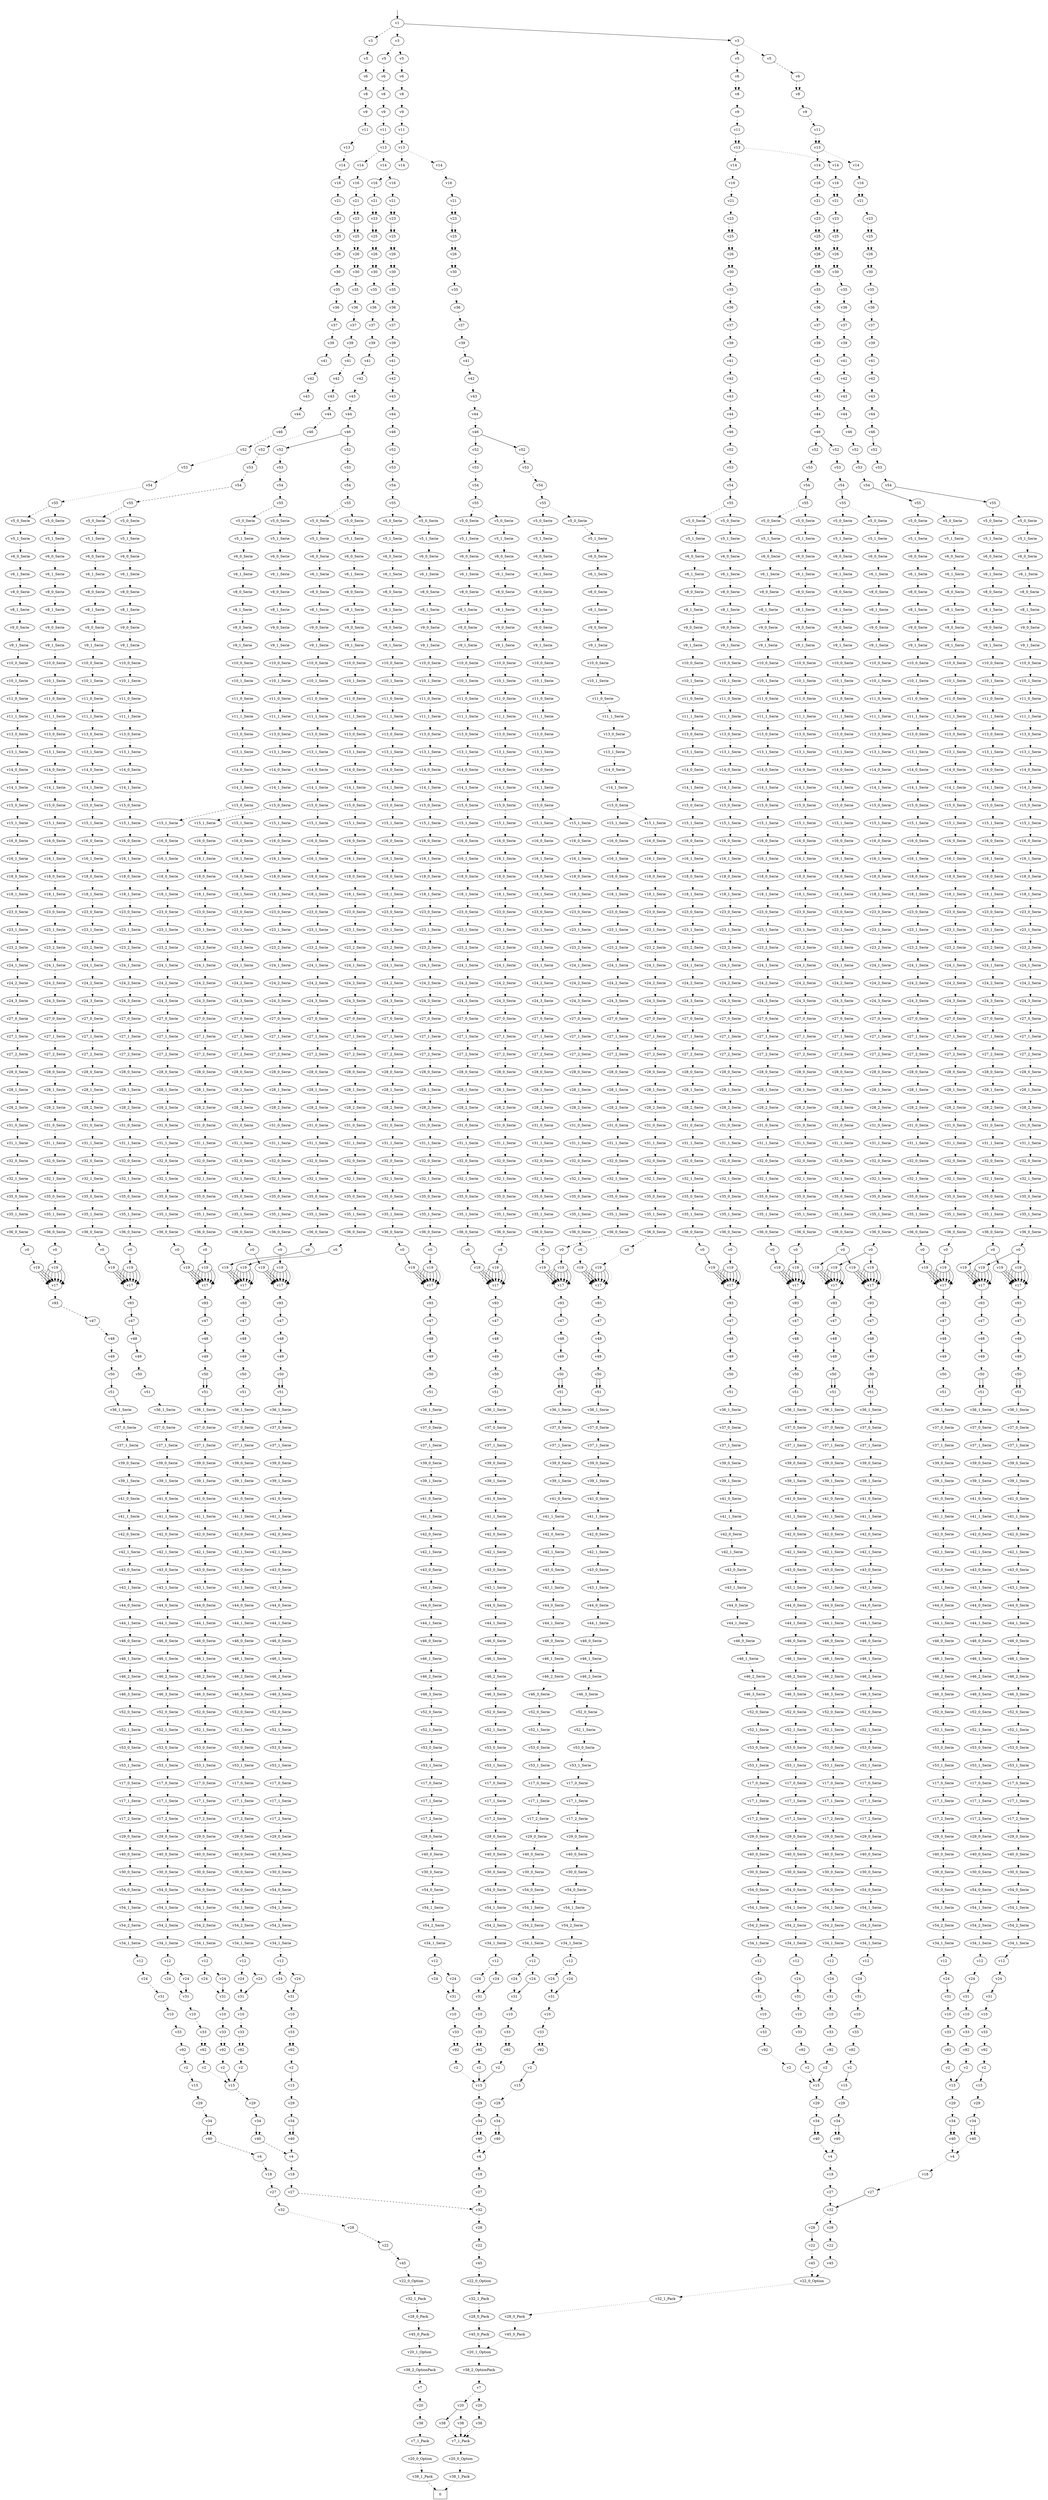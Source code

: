 //SLDDp
// 0 v1 0 1 2
// 1 v3 0 1
// 2 v5 0 1
// 3 v6 0 1
// 4 v8 0 1
// 5 v9 0 1
// 6 v11 0 1
// 7 v13 0 1
// 8 v14 0 1
// 9 v16 0 1
// 10 v21 0 1
// 11 v23 0 1 2
// 12 v25 0 1
// 13 v26 0 1
// 14 v30 0 -1
// 15 v35 0 1
// 16 v36 0 1
// 17 v37 0 1
// 18 v39 0 1
// 19 v41 0 1
// 20 v42 0 1
// 21 v43 0 1
// 22 v44 0 1
// 23 v46 0 1 2 3
// 24 v52 0 1
// 25 v53 0 1
// 26 v54 0 1 2
// 27 v55 0 1
// 28 v5_0_Serie 1 -1
// 29 v5_1_Serie 1 -1
// 30 v6_0_Serie 1 -1
// 31 v6_1_Serie 1 -1
// 32 v8_0_Serie 1 -1
// 33 v8_1_Serie 1 -1
// 34 v9_0_Serie 1 -1
// 35 v9_1_Serie 1 -1
// 36 v10_0_Serie 1 -1
// 37 v10_1_Serie 1 -1
// 38 v11_0_Serie 1 -1
// 39 v11_1_Serie 1 -1
// 40 v13_0_Serie 1 -1
// 41 v13_1_Serie 1 -1
// 42 v14_0_Serie 1 -1
// 43 v14_1_Serie 1 -1
// 44 v15_0_Serie 1 -1
// 45 v15_1_Serie 1 -1
// 46 v16_0_Serie 1 -1
// 47 v16_1_Serie 1 -1
// 48 v18_0_Serie 1 -1
// 49 v18_1_Serie 1 -1
// 50 v23_0_Serie 1 -1
// 51 v23_1_Serie 1 -1
// 52 v23_2_Serie 1 -1
// 53 v24_1_Serie 1 -1
// 54 v24_2_Serie 1 -1
// 55 v24_3_Serie 1 -1
// 56 v27_0_Serie 1 -1
// 57 v27_1_Serie 1 -1
// 58 v27_2_Serie 1 -1
// 59 v28_0_Serie 1 -1
// 60 v28_1_Serie 1 -1
// 61 v28_2_Serie 1 -1
// 62 v31_0_Serie 1 -1
// 63 v31_1_Serie 1 -1
// 64 v32_0_Serie 1 -1
// 65 v32_1_Serie 1 -1
// 66 v35_0_Serie 1 -1
// 67 v35_1_Serie 1 -1
// 68 v36_0_Serie 1 -1
// 69 v0 0 1 2 3 4 5 6 7 8 9 10 11 12 13 14 15
// 70 v19 0 1 2 3 4 5 6 7 8 9 10 11 12 13
// 71 v17 0 1 2
// 72 v93 0 1 2 3 4 5 6 7 8 9 10 11 12 13 14 15
// 73 v47 0 1 2
// 74 v48 0 1 2 3
// 75 v49 0 1
// 76 v50 0 1 2 3
// 77 v51 0 1 2 3
// 78 v36_1_Serie 1 -1
// 79 v37_0_Serie 1 -1
// 80 v37_1_Serie 1 -1
// 81 v39_0_Serie 1 -1
// 82 v39_1_Serie 1 -1
// 83 v41_0_Serie 1 -1
// 84 v41_1_Serie 1 -1
// 85 v42_0_Serie 1 -1
// 86 v42_1_Serie 1 -1
// 87 v43_0_Serie 1 -1
// 88 v43_1_Serie 1 -1
// 89 v44_0_Serie 1 -1
// 90 v44_1_Serie 1 -1
// 91 v46_0_Serie 1 -1
// 92 v46_1_Serie 1 -1
// 93 v46_2_Serie 1 -1
// 94 v46_3_Serie 1 -1
// 95 v52_0_Serie 1 -1
// 96 v52_1_Serie 1 -1
// 97 v53_0_Serie 1 -1
// 98 v53_1_Serie 1 -1
// 99 v17_0_Serie 1 -1
// 100 v17_1_Serie 1 -1
// 101 v17_2_Serie 1 -1
// 102 v29_0_Serie 1 -1
// 103 v40_0_Serie 1 -1
// 104 v30_0_Serie 1 -1
// 105 v54_0_Serie 1 -1
// 106 v54_1_Serie 1 -1
// 107 v54_2_Serie 1 -1
// 108 v34_1_Serie 1 -1
// 109 v12 0 1
// 110 v24 0 1 2 3
// 111 v31 0 1
// 112 v10 0 1
// 113 v33 0 1
// 114 v92 0 1
// 115 v2 0 1 2 3
// 116 v15 0 1
// 117 v29 0 -1
// 118 v34 0 1 -1
// 119 v40 0 -1
// 120 v4 0 1
// 121 v18 0 1
// 122 v27 0 1 2
// 123 v32 0 1
// 124 v28 0 1 2
// 125 v22 0 -1
// 126 v45 0 -1
// 127 v22_0_Option 1 -1
// 128 v32_1_Pack 1 -1
// 129 v28_0_Pack 1 -1
// 130 v45_0_Pack 1 -1
// 131 v20_1_Option 1 -1
// 132 v38_2_OptionPack 1 -1
// 133 v7 0 1
// 134 v20 0 1 -1
// 135 v38 0 1 2
// 136 v7_1_Pack 1 -1
// 137 v20_0_Option 1 -1
// 138 v38_1_Pack 1 -1
digraph small_compiled {
nada -> n1 [];
nada [label=" ",shape=plaintext];
n0 [label=0, shape=box];
n1 [label=v1];
n1 -> n2 [pos=2, style=dashed];
n1 -> n209 [pos=1];
n1 -> n140 [pos=0, style=dotted];
n140 [label=v3];
n140 -> n141 [pos=1, style=dashed];
n140 -> n6590 [pos=0, style=dotted];
n209 [label=v3];
n209 -> n210 [pos=1, style=dashed];
n209 -> n6842 [pos=0, style=dotted];
n2 [label=v3];
n2 -> n3 [pos=0, style=dotted];
n210 [label=v5];
n210 -> n211 [pos=1, style=dashed];
n6590 [label=v5];
n6590 -> n6591 [pos=1, style=dashed];
n3 [label=v5];
n3 -> n4 [pos=0, style=dotted];
n141 [label=v5];
n141 -> n142 [pos=1, style=dashed];
n6842 [label=v5];
n6842 -> n6843 [pos=1, style=dashed];
n6843 [label=v6];
n6843 -> n6844 [pos=1, style=dashed];
n6843 -> n6844 [pos=0, style=dotted];
n6591 [label=v6];
n6591 -> n6592 [pos=1, style=dashed];
n142 [label=v6];
n142 -> n143 [pos=1, style=dashed];
n211 [label=v6];
n211 -> n212 [pos=1, style=dashed];
n211 -> n212 [pos=0, style=dotted];
n4 [label=v6];
n4 -> n5 [pos=0, style=dotted];
n5 [label=v8];
n5 -> n6 [pos=1, style=dashed];
n143 [label=v8];
n143 -> n144 [pos=0, style=dotted];
n6592 [label=v8];
n6592 -> n6593 [pos=0, style=dotted];
n212 [label=v8];
n212 -> n213 [pos=0, style=dotted];
n6844 [label=v8];
n6844 -> n6845 [pos=0, style=dotted];
n6 [label=v9];
n6 -> n7 [pos=0, style=dotted];
n6845 [label=v9];
n6845 -> n6846 [pos=1, style=dashed];
n6593 [label=v9];
n6593 -> n6594 [pos=1, style=dashed];
n213 [label=v9];
n213 -> n214 [pos=1, style=dashed];
n144 [label=v9];
n144 -> n145 [pos=1, style=dashed];
n145 [label=v11];
n145 -> n146 [pos=1, style=dashed];
n6846 [label=v11];
n6846 -> n6847 [pos=1, style=dashed];
n6846 -> n6847 [pos=0, style=dotted];
n7 [label=v11];
n7 -> n8 [pos=0, style=dotted];
n214 [label=v11];
n214 -> n215 [pos=1, style=dashed];
n214 -> n215 [pos=0, style=dotted];
n6594 [label=v11];
n6594 -> n6595 [pos=1, style=dashed];
n215 [label=v13];
n215 -> n216 [pos=1, style=dashed];
n215 -> n12437 [pos=0, style=dotted];
n146 [label=v13];
n146 -> n147 [pos=1, style=dashed];
n146 -> n12267 [pos=0, style=dotted];
n6595 [label=v13];
n6595 -> n6596 [pos=1, style=dashed];
n6595 -> n12329 [pos=0, style=dotted];
n8 [label=v13];
n8 -> n9 [pos=1, style=dashed];
n6847 [label=v13];
n6847 -> n6848 [pos=1, style=dashed];
n6847 -> n12159 [pos=0, style=dotted];
n9 [label=v14];
n9 -> n10 [pos=1, style=dashed];
n216 [label=v14];
n216 -> n217 [pos=0, style=dotted];
n12437 [label=v14];
n12437 -> n12438 [pos=0, style=dotted];
n12267 [label=v14];
n12267 -> n12268 [pos=0, style=dotted];
n6596 [label=v14];
n6596 -> n6597 [pos=0, style=dotted];
n12329 [label=v14];
n12329 -> n12330 [pos=0, style=dotted];
n6848 [label=v14];
n6848 -> n6849 [pos=0, style=dotted];
n12159 [label=v14];
n12159 -> n12160 [pos=0, style=dotted];
n147 [label=v14];
n147 -> n148 [pos=0, style=dotted];
n12160 [label=v16];
n12160 -> n12161 [pos=1, style=dashed];
n12160 -> n12161 [pos=0, style=dotted];
n148 [label=v16];
n148 -> n149 [pos=1, style=dashed];
n10 [label=v16];
n10 -> n11 [pos=0, style=dotted];
n6597 [label=v16];
n6597 -> n6598 [pos=1, style=dashed];
n6849 [label=v16];
n6849 -> n6850 [pos=1, style=dashed];
n12268 [label=v16];
n12268 -> n12269 [pos=0, style=dotted];
n12330 [label=v16];
n12330 -> n12331 [pos=0, style=dotted];
n217 [label=v16];
n217 -> n218 [pos=1, style=dashed];
n12438 [label=v16];
n12438 -> n12439 [pos=1, style=dashed];
n12438 -> n12439 [pos=0, style=dotted];
n11 [label=v21];
n11 -> n12 [pos=0, style=dotted];
n12269 [label=v21];
n12269 -> n12270 [pos=1, style=dashed];
n12269 -> n12270 [pos=0, style=dotted];
n218 [label=v21];
n218 -> n219 [pos=0, style=dotted];
n12439 [label=v21];
n12439 -> n12440 [pos=0, style=dotted];
n149 [label=v21];
n149 -> n150 [pos=1, style=dashed];
n149 -> n150 [pos=0, style=dotted];
n6850 [label=v21];
n6850 -> n6851 [pos=0, style=dotted];
n12331 [label=v21];
n12331 -> n12332 [pos=1, style=dashed];
n12331 -> n12332 [pos=0, style=dotted];
n6598 [label=v21];
n6598 -> n6599 [pos=1, style=dashed];
n6598 -> n6599 [pos=0, style=dotted];
n12161 [label=v21];
n12161 -> n12162 [pos=0, style=dotted];
n12 [label=v23];
n12 -> n13 [pos=0, style=dotted];
n12440 [label=v23];
n12440 -> n12441 [pos=2, style=dashed];
n12440 -> n12441 [pos=0, style=dotted];
n150 [label=v23];
n150 -> n151 [pos=1];
n150 -> n151 [pos=0, style=dotted];
n219 [label=v23];
n219 -> n220 [pos=2, style=dashed];
n219 -> n220 [pos=0, style=dotted];
n12332 [label=v23];
n12332 -> n12333 [pos=1];
n12332 -> n12333 [pos=0, style=dotted];
n6599 [label=v23];
n6599 -> n6600 [pos=1];
n6599 -> n6600 [pos=0, style=dotted];
n6851 [label=v23];
n6851 -> n6852 [pos=2, style=dashed];
n6851 -> n6852 [pos=0, style=dotted];
n12162 [label=v23];
n12162 -> n12163 [pos=2, style=dashed];
n12162 -> n12163 [pos=0, style=dotted];
n12270 [label=v23];
n12270 -> n12271 [pos=1];
n12270 -> n12271 [pos=0, style=dotted];
n220 [label=v25];
n220 -> n221 [pos=1, style=dashed];
n220 -> n221 [pos=0, style=dotted];
n13 [label=v25];
n13 -> n14 [pos=0, style=dotted];
n12271 [label=v25];
n12271 -> n12272 [pos=1, style=dashed];
n12271 -> n12272 [pos=0, style=dotted];
n12441 [label=v25];
n12441 -> n12442 [pos=1, style=dashed];
n12441 -> n12442 [pos=0, style=dotted];
n151 [label=v25];
n151 -> n152 [pos=1, style=dashed];
n151 -> n152 [pos=0, style=dotted];
n12163 [label=v25];
n12163 -> n12164 [pos=1, style=dashed];
n12163 -> n12164 [pos=0, style=dotted];
n6852 [label=v25];
n6852 -> n6853 [pos=1, style=dashed];
n6852 -> n6853 [pos=0, style=dotted];
n6600 [label=v25];
n6600 -> n6601 [pos=1, style=dashed];
n6600 -> n6601 [pos=0, style=dotted];
n12333 [label=v25];
n12333 -> n12334 [pos=1, style=dashed];
n12333 -> n12334 [pos=0, style=dotted];
n12272 [label=v26];
n12272 -> n12273 [pos=1, style=dashed];
n12272 -> n12273 [pos=0, style=dotted];
n12442 [label=v26];
n12442 -> n12443 [pos=1, style=dashed];
n12442 -> n12443 [pos=0, style=dotted];
n14 [label=v26];
n14 -> n15 [pos=0, style=dotted];
n152 [label=v26];
n152 -> n153 [pos=1, style=dashed];
n152 -> n153 [pos=0, style=dotted];
n12164 [label=v26];
n12164 -> n12165 [pos=1, style=dashed];
n12164 -> n12165 [pos=0, style=dotted];
n6853 [label=v26];
n6853 -> n6854 [pos=1, style=dashed];
n6853 -> n6854 [pos=0, style=dotted];
n6601 [label=v26];
n6601 -> n6602 [pos=1, style=dashed];
n6601 -> n6602 [pos=0, style=dotted];
n12334 [label=v26];
n12334 -> n12335 [pos=1, style=dashed];
n12334 -> n12335 [pos=0, style=dotted];
n221 [label=v26];
n221 -> n222 [pos=1, style=dashed];
n221 -> n222 [pos=0, style=dotted];
n222 [label=v30];
n222 -> n223 [pos=1, style=dashed];
n12273 [label=v30];
n12273 -> n12274 [pos=1, style=dashed];
n15 [label=v30];
n15 -> n16 [pos=0, style=dotted];
n153 [label=v30];
n153 -> n154 [pos=1, style=dashed];
n12443 [label=v30];
n12443 -> n12444 [pos=1, style=dashed];
n6854 [label=v30];
n6854 -> n6855 [pos=0, style=dotted];
n6602 [label=v30];
n6602 -> n6603 [pos=0, style=dotted];
n12335 [label=v30];
n12335 -> n12336 [pos=0, style=dotted];
n12165 [label=v30];
n12165 -> n12166 [pos=0, style=dotted];
n12444 [label=v35];
n12444 -> n12445 [pos=1, style=dashed];
n6855 [label=v35];
n6855 -> n6856 [pos=1, style=dashed];
n12274 [label=v35];
n12274 -> n12275 [pos=0, style=dotted];
n6603 [label=v35];
n6603 -> n6604 [pos=0, style=dotted];
n16 [label=v35];
n16 -> n17 [pos=1, style=dashed];
n12336 [label=v35];
n12336 -> n12337 [pos=0, style=dotted];
n154 [label=v35];
n154 -> n155 [pos=0, style=dotted];
n223 [label=v35];
n223 -> n224 [pos=1, style=dashed];
n12166 [label=v35];
n12166 -> n12167 [pos=1, style=dashed];
n17 [label=v36];
n17 -> n18 [pos=0, style=dotted];
n224 [label=v36];
n224 -> n225 [pos=1, style=dashed];
n12275 [label=v36];
n12275 -> n12276 [pos=1, style=dashed];
n6856 [label=v36];
n6856 -> n6857 [pos=0, style=dotted];
n6604 [label=v36];
n6604 -> n6605 [pos=0, style=dotted];
n12167 [label=v36];
n12167 -> n12168 [pos=1, style=dashed];
n155 [label=v36];
n155 -> n156 [pos=1, style=dashed];
n12445 [label=v36];
n12445 -> n12446 [pos=1, style=dashed];
n12337 [label=v36];
n12337 -> n12338 [pos=1, style=dashed];
n12168 [label=v37];
n12168 -> n12169 [pos=1, style=dashed];
n12446 [label=v37];
n12446 -> n12447 [pos=1, style=dashed];
n12276 [label=v37];
n12276 -> n12277 [pos=0, style=dotted];
n12338 [label=v37];
n12338 -> n12339 [pos=0, style=dotted];
n6857 [label=v37];
n6857 -> n6858 [pos=1, style=dashed];
n6605 [label=v37];
n6605 -> n6606 [pos=0, style=dotted];
n156 [label=v37];
n156 -> n157 [pos=0, style=dotted];
n18 [label=v37];
n18 -> n19 [pos=1, style=dashed];
n225 [label=v37];
n225 -> n226 [pos=1, style=dashed];
n19 [label=v39];
n19 -> n20 [pos=0, style=dotted];
n12339 [label=v39];
n12339 -> n12340 [pos=1, style=dashed];
n6606 [label=v39];
n6606 -> n6607 [pos=1, style=dashed];
n226 [label=v39];
n226 -> n227 [pos=0, style=dotted];
n12447 [label=v39];
n12447 -> n12448 [pos=0, style=dotted];
n6858 [label=v39];
n6858 -> n6859 [pos=0, style=dotted];
n12169 [label=v39];
n12169 -> n12170 [pos=0, style=dotted];
n12277 [label=v39];
n12277 -> n12278 [pos=1, style=dashed];
n157 [label=v39];
n157 -> n158 [pos=1, style=dashed];
n227 [label=v41];
n227 -> n228 [pos=1, style=dashed];
n12278 [label=v41];
n12278 -> n12279 [pos=1, style=dashed];
n158 [label=v41];
n158 -> n159 [pos=1, style=dashed];
n12170 [label=v41];
n12170 -> n12171 [pos=1, style=dashed];
n12448 [label=v41];
n12448 -> n12449 [pos=1, style=dashed];
n6607 [label=v41];
n6607 -> n6608 [pos=1, style=dashed];
n12340 [label=v41];
n12340 -> n12341 [pos=1, style=dashed];
n6859 [label=v41];
n6859 -> n6860 [pos=1, style=dashed];
n20 [label=v41];
n20 -> n21 [pos=0, style=dotted];
n159 [label=v42];
n159 -> n160 [pos=1, style=dashed];
n12449 [label=v42];
n12449 -> n12450 [pos=1, style=dashed];
n6860 [label=v42];
n6860 -> n6861 [pos=0, style=dotted];
n12341 [label=v42];
n12341 -> n12342 [pos=0, style=dotted];
n6608 [label=v42];
n6608 -> n6609 [pos=0, style=dotted];
n12171 [label=v42];
n12171 -> n12172 [pos=0, style=dotted];
n228 [label=v42];
n228 -> n229 [pos=1, style=dashed];
n12279 [label=v42];
n12279 -> n12280 [pos=1, style=dashed];
n21 [label=v42];
n21 -> n22 [pos=0, style=dotted];
n12450 [label=v43];
n12450 -> n12451 [pos=0, style=dotted];
n12280 [label=v43];
n12280 -> n12281 [pos=0, style=dotted];
n12342 [label=v43];
n12342 -> n12343 [pos=0, style=dotted];
n12172 [label=v43];
n12172 -> n12173 [pos=0, style=dotted];
n229 [label=v43];
n229 -> n230 [pos=1, style=dashed];
n160 [label=v43];
n160 -> n161 [pos=1, style=dashed];
n6861 [label=v43];
n6861 -> n6862 [pos=1, style=dashed];
n6609 [label=v43];
n6609 -> n6610 [pos=1, style=dashed];
n22 [label=v43];
n22 -> n23 [pos=0, style=dotted];
n12281 [label=v44];
n12281 -> n12282 [pos=1, style=dashed];
n12173 [label=v44];
n12173 -> n12174 [pos=1, style=dashed];
n161 [label=v44];
n161 -> n162 [pos=1, style=dashed];
n12451 [label=v44];
n12451 -> n12452 [pos=1, style=dashed];
n12343 [label=v44];
n12343 -> n12344 [pos=1, style=dashed];
n6862 [label=v44];
n6862 -> n6863 [pos=1, style=dashed];
n6610 [label=v44];
n6610 -> n6611 [pos=1, style=dashed];
n23 [label=v44];
n23 -> n24 [pos=0, style=dotted];
n230 [label=v44];
n230 -> n231 [pos=1, style=dashed];
n6863 [label=v46];
n6863 -> n232 [pos=3, style=dashed];
n6863 -> n3183 [pos=2];
n12282 [label=v46];
n12282 -> n12283 [pos=0, style=dotted];
n12344 [label=v46];
n12344 -> n12391 [pos=2];
n12344 -> n12345 [pos=1];
n162 [label=v46];
n162 -> n3229 [pos=0, style=dotted];
n12174 [label=v46];
n12174 -> n12175 [pos=2];
n6611 [label=v46];
n6611 -> n3321 [pos=2];
n6611 -> n3275 [pos=1];
n24 [label=v46];
n24 -> n25 [pos=3, style=dashed];
n231 [label=v46];
n231 -> n3091 [pos=0, style=dotted];
n12452 [label=v46];
n12452 -> n12453 [pos=0, style=dotted];
n12175 [label=v52];
n12175 -> n12176 [pos=0, style=dotted];
n12391 [label=v52];
n12391 -> n12392 [pos=1, style=dashed];
n3183 [label=v52];
n3183 -> n3184 [pos=0, style=dotted];
n12283 [label=v52];
n12283 -> n12284 [pos=1, style=dashed];
n3321 [label=v52];
n3321 -> n3322 [pos=1, style=dashed];
n3229 [label=v52];
n3229 -> n3230 [pos=1, style=dashed];
n3091 [label=v52];
n3091 -> n3092 [pos=0, style=dotted];
n12345 [label=v52];
n12345 -> n12346 [pos=1, style=dashed];
n25 [label=v52];
n25 -> n26 [pos=0, style=dotted];
n232 [label=v52];
n232 -> n233 [pos=0, style=dotted];
n12453 [label=v52];
n12453 -> n12454 [pos=0, style=dotted];
n3275 [label=v52];
n3275 -> n3276 [pos=1, style=dashed];
n3322 [label=v53];
n3322 -> n3323 [pos=1, style=dashed];
n12176 [label=v53];
n12176 -> n12177 [pos=0, style=dotted];
n3230 [label=v53];
n3230 -> n3231 [pos=1, style=dashed];
n3184 [label=v53];
n3184 -> n3185 [pos=0, style=dotted];
n12346 [label=v53];
n12346 -> n12347 [pos=1, style=dashed];
n3276 [label=v53];
n3276 -> n3277 [pos=1, style=dashed];
n26 [label=v53];
n26 -> n27 [pos=0, style=dotted];
n3092 [label=v53];
n3092 -> n3093 [pos=0, style=dotted];
n233 [label=v53];
n233 -> n234 [pos=0, style=dotted];
n12392 [label=v53];
n12392 -> n12393 [pos=1, style=dashed];
n12454 [label=v53];
n12454 -> n12455 [pos=0, style=dotted];
n12284 [label=v53];
n12284 -> n12285 [pos=1, style=dashed];
n12177 [label=v54];
n12177 -> n12178 [pos=1];
n3277 [label=v54];
n3277 -> n3278 [pos=2, style=dashed];
n3185 [label=v54];
n3185 -> n3186 [pos=1];
n27 [label=v54];
n27 -> n28 [pos=0, style=dotted];
n12393 [label=v54];
n12393 -> n12394 [pos=2, style=dashed];
n12285 [label=v54];
n12285 -> n12286 [pos=2, style=dashed];
n3093 [label=v54];
n3093 -> n3094 [pos=1];
n3323 [label=v54];
n3323 -> n3324 [pos=2, style=dashed];
n3231 [label=v54];
n3231 -> n3232 [pos=2, style=dashed];
n234 [label=v54];
n234 -> n235 [pos=1];
n12455 [label=v54];
n12455 -> n12456 [pos=1];
n12347 [label=v54];
n12347 -> n12348 [pos=2, style=dashed];
n28 [label=v55];
n28 -> n29 [pos=1, style=dashed];
n28 -> n32233 [pos=0, style=dotted];
n3324 [label=v55];
n3324 -> n3325 [pos=1, style=dashed];
n3324 -> n32492 [pos=0, style=dotted];
n3186 [label=v55];
n3186 -> n3187 [pos=1, style=dashed];
n3186 -> n32016 [pos=0, style=dotted];
n3232 [label=v55];
n3232 -> n3233 [pos=1, style=dashed];
n3232 -> n32190 [pos=0, style=dotted];
n12286 [label=v55];
n12286 -> n12287 [pos=1, style=dashed];
n12286 -> n32060 [pos=0, style=dotted];
n12348 [label=v55];
n12348 -> n12349 [pos=1, style=dashed];
n12348 -> n32319 [pos=0, style=dotted];
n12178 [label=v55];
n12178 -> n12179 [pos=1, style=dashed];
n12178 -> n32146 [pos=0, style=dotted];
n12456 [label=v55];
n12456 -> n12457 [pos=1, style=dashed];
n12456 -> n32103 [pos=0, style=dotted];
n3278 [label=v55];
n3278 -> n3279 [pos=1, style=dashed];
n3278 -> n32362 [pos=0, style=dotted];
n12394 [label=v55];
n12394 -> n12395 [pos=1, style=dashed];
n12394 -> n32448 [pos=0, style=dotted];
n235 [label=v55];
n235 -> n236 [pos=1, style=dashed];
n235 -> n32405 [pos=0, style=dotted];
n3094 [label=v55];
n3094 -> n3095 [pos=1, style=dashed];
n3094 -> n32276 [pos=0, style=dotted];
n32146 [label=v5_0_Serie];
n32146 -> n32147 [pos=1, style=dashed];
n32103 [label=v5_0_Serie];
n32103 -> n32104 [pos=1, style=dashed];
n32060 [label=v5_0_Serie];
n32060 -> n32061 [pos=1, style=dashed];
n3325 [label=v5_0_Serie];
n3325 -> n3326 [pos=1, style=dashed];
n12457 [label=v5_0_Serie];
n12457 -> n12458 [pos=1, style=dashed];
n12349 [label=v5_0_Serie];
n12349 -> n12350 [pos=1, style=dashed];
n3233 [label=v5_0_Serie];
n3233 -> n3234 [pos=1, style=dashed];
n29 [label=v5_0_Serie];
n29 -> n30 [pos=0, style=dotted];
n32016 [label=v5_0_Serie];
n32016 -> n32017 [pos=1, style=dashed];
n12395 [label=v5_0_Serie];
n12395 -> n12396 [pos=1, style=dashed];
n3279 [label=v5_0_Serie];
n3279 -> n3280 [pos=1, style=dashed];
n32492 [label=v5_0_Serie];
n32492 -> n32493 [pos=1, style=dashed];
n32233 [label=v5_0_Serie];
n32233 -> n32234 [pos=0, style=dotted];
n12287 [label=v5_0_Serie];
n12287 -> n12288 [pos=1, style=dashed];
n3187 [label=v5_0_Serie];
n3187 -> n3188 [pos=1, style=dashed];
n236 [label=v5_0_Serie];
n236 -> n237 [pos=1, style=dashed];
n12179 [label=v5_0_Serie];
n12179 -> n12180 [pos=1, style=dashed];
n32448 [label=v5_0_Serie];
n32448 -> n32449 [pos=1, style=dashed];
n32405 [label=v5_0_Serie];
n32405 -> n32406 [pos=1, style=dashed];
n32362 [label=v5_0_Serie];
n32362 -> n32363 [pos=1, style=dashed];
n32319 [label=v5_0_Serie];
n32319 -> n32320 [pos=1, style=dashed];
n32276 [label=v5_0_Serie];
n32276 -> n32277 [pos=1, style=dashed];
n32190 [label=v5_0_Serie];
n32190 -> n32191 [pos=1, style=dashed];
n3095 [label=v5_0_Serie];
n3095 -> n3096 [pos=1, style=dashed];
n12350 [label=v5_1_Serie];
n12350 -> n12351 [pos=0, style=dotted];
n3234 [label=v5_1_Serie];
n3234 -> n3235 [pos=0, style=dotted];
n12180 [label=v5_1_Serie];
n12180 -> n12181 [pos=0, style=dotted];
n3326 [label=v5_1_Serie];
n3326 -> n3327 [pos=0, style=dotted];
n30 [label=v5_1_Serie];
n30 -> n31 [pos=1, style=dashed];
n32017 [label=v5_1_Serie];
n32017 -> n32018 [pos=0, style=dotted];
n32449 [label=v5_1_Serie];
n32449 -> n32450 [pos=0, style=dotted];
n32406 [label=v5_1_Serie];
n32406 -> n32407 [pos=0, style=dotted];
n32363 [label=v5_1_Serie];
n32363 -> n32364 [pos=0, style=dotted];
n32320 [label=v5_1_Serie];
n32320 -> n32321 [pos=0, style=dotted];
n32277 [label=v5_1_Serie];
n32277 -> n32278 [pos=0, style=dotted];
n32191 [label=v5_1_Serie];
n32191 -> n32192 [pos=0, style=dotted];
n12458 [label=v5_1_Serie];
n12458 -> n12459 [pos=0, style=dotted];
n12288 [label=v5_1_Serie];
n12288 -> n12289 [pos=0, style=dotted];
n3096 [label=v5_1_Serie];
n3096 -> n3097 [pos=0, style=dotted];
n3188 [label=v5_1_Serie];
n3188 -> n3189 [pos=0, style=dotted];
n12396 [label=v5_1_Serie];
n12396 -> n12397 [pos=0, style=dotted];
n3280 [label=v5_1_Serie];
n3280 -> n3281 [pos=0, style=dotted];
n237 [label=v5_1_Serie];
n237 -> n238 [pos=0, style=dotted];
n32234 [label=v5_1_Serie];
n32234 -> n32235 [pos=1, style=dashed];
n32147 [label=v5_1_Serie];
n32147 -> n32148 [pos=0, style=dotted];
n32061 [label=v5_1_Serie];
n32061 -> n32062 [pos=0, style=dotted];
n32104 [label=v5_1_Serie];
n32104 -> n32105 [pos=0, style=dotted];
n32493 [label=v5_1_Serie];
n32493 -> n32494 [pos=0, style=dotted];
n3097 [label=v6_0_Serie];
n3097 -> n3098 [pos=0, style=dotted];
n3189 [label=v6_0_Serie];
n3189 -> n3190 [pos=0, style=dotted];
n238 [label=v6_0_Serie];
n238 -> n239 [pos=0, style=dotted];
n32148 [label=v6_0_Serie];
n32148 -> n32149 [pos=0, style=dotted];
n32105 [label=v6_0_Serie];
n32105 -> n32106 [pos=0, style=dotted];
n31 [label=v6_0_Serie];
n31 -> n32 [pos=0, style=dotted];
n12397 [label=v6_0_Serie];
n12397 -> n12398 [pos=1, style=dashed];
n3281 [label=v6_0_Serie];
n3281 -> n3282 [pos=1, style=dashed];
n32494 [label=v6_0_Serie];
n32494 -> n32495 [pos=1, style=dashed];
n12289 [label=v6_0_Serie];
n12289 -> n12290 [pos=1, style=dashed];
n32450 [label=v6_0_Serie];
n32450 -> n32451 [pos=1, style=dashed];
n32364 [label=v6_0_Serie];
n32364 -> n32365 [pos=1, style=dashed];
n32321 [label=v6_0_Serie];
n32321 -> n32322 [pos=1, style=dashed];
n32192 [label=v6_0_Serie];
n32192 -> n32193 [pos=1, style=dashed];
n12181 [label=v6_0_Serie];
n12181 -> n12182 [pos=0, style=dotted];
n32062 [label=v6_0_Serie];
n32062 -> n32063 [pos=1, style=dashed];
n32018 [label=v6_0_Serie];
n32018 -> n32019 [pos=0, style=dotted];
n3327 [label=v6_0_Serie];
n3327 -> n3328 [pos=1, style=dashed];
n32407 [label=v6_0_Serie];
n32407 -> n32408 [pos=0, style=dotted];
n32278 [label=v6_0_Serie];
n32278 -> n32279 [pos=0, style=dotted];
n32235 [label=v6_0_Serie];
n32235 -> n32236 [pos=0, style=dotted];
n12459 [label=v6_0_Serie];
n12459 -> n12460 [pos=0, style=dotted];
n12351 [label=v6_0_Serie];
n12351 -> n12352 [pos=1, style=dashed];
n3235 [label=v6_0_Serie];
n3235 -> n3236 [pos=1, style=dashed];
n3236 [label=v6_1_Serie];
n3236 -> n3237 [pos=0, style=dotted];
n12352 [label=v6_1_Serie];
n12352 -> n12353 [pos=0, style=dotted];
n3328 [label=v6_1_Serie];
n3328 -> n3329 [pos=0, style=dotted];
n3190 [label=v6_1_Serie];
n3190 -> n3191 [pos=1, style=dashed];
n32193 [label=v6_1_Serie];
n32193 -> n32194 [pos=0, style=dotted];
n32322 [label=v6_1_Serie];
n32322 -> n32323 [pos=0, style=dotted];
n32365 [label=v6_1_Serie];
n32365 -> n32366 [pos=0, style=dotted];
n239 [label=v6_1_Serie];
n239 -> n240 [pos=1, style=dashed];
n32451 [label=v6_1_Serie];
n32451 -> n32452 [pos=0, style=dotted];
n12182 [label=v6_1_Serie];
n12182 -> n12183 [pos=1, style=dashed];
n12290 [label=v6_1_Serie];
n12290 -> n12291 [pos=0, style=dotted];
n32236 [label=v6_1_Serie];
n32236 -> n32237 [pos=1, style=dashed];
n32279 [label=v6_1_Serie];
n32279 -> n32280 [pos=1, style=dashed];
n32408 [label=v6_1_Serie];
n32408 -> n32409 [pos=1, style=dashed];
n3098 [label=v6_1_Serie];
n3098 -> n3099 [pos=1, style=dashed];
n32106 [label=v6_1_Serie];
n32106 -> n32107 [pos=1, style=dashed];
n32149 [label=v6_1_Serie];
n32149 -> n32150 [pos=1, style=dashed];
n12460 [label=v6_1_Serie];
n12460 -> n12461 [pos=1, style=dashed];
n3282 [label=v6_1_Serie];
n3282 -> n3283 [pos=0, style=dotted];
n12398 [label=v6_1_Serie];
n12398 -> n12399 [pos=0, style=dotted];
n32019 [label=v6_1_Serie];
n32019 -> n32020 [pos=1, style=dashed];
n32063 [label=v6_1_Serie];
n32063 -> n32064 [pos=0, style=dotted];
n32 [label=v6_1_Serie];
n32 -> n33 [pos=1, style=dashed];
n32495 [label=v6_1_Serie];
n32495 -> n32496 [pos=0, style=dotted];
n3099 [label=v8_0_Serie];
n3099 -> n3100 [pos=0, style=dotted];
n3191 [label=v8_0_Serie];
n3191 -> n3192 [pos=0, style=dotted];
n12399 [label=v8_0_Serie];
n12399 -> n12400 [pos=0, style=dotted];
n3283 [label=v8_0_Serie];
n3283 -> n3284 [pos=0, style=dotted];
n32237 [label=v8_0_Serie];
n32237 -> n32238 [pos=1, style=dashed];
n240 [label=v8_0_Serie];
n240 -> n241 [pos=0, style=dotted];
n32150 [label=v8_0_Serie];
n32150 -> n32151 [pos=0, style=dotted];
n32064 [label=v8_0_Serie];
n32064 -> n32065 [pos=0, style=dotted];
n32107 [label=v8_0_Serie];
n32107 -> n32108 [pos=0, style=dotted];
n32496 [label=v8_0_Serie];
n32496 -> n32497 [pos=0, style=dotted];
n12353 [label=v8_0_Serie];
n12353 -> n12354 [pos=0, style=dotted];
n3237 [label=v8_0_Serie];
n3237 -> n3238 [pos=0, style=dotted];
n33 [label=v8_0_Serie];
n33 -> n34 [pos=1, style=dashed];
n12183 [label=v8_0_Serie];
n12183 -> n12184 [pos=0, style=dotted];
n3329 [label=v8_0_Serie];
n3329 -> n3330 [pos=0, style=dotted];
n32020 [label=v8_0_Serie];
n32020 -> n32021 [pos=0, style=dotted];
n32452 [label=v8_0_Serie];
n32452 -> n32453 [pos=0, style=dotted];
n32409 [label=v8_0_Serie];
n32409 -> n32410 [pos=0, style=dotted];
n32366 [label=v8_0_Serie];
n32366 -> n32367 [pos=0, style=dotted];
n32323 [label=v8_0_Serie];
n32323 -> n32324 [pos=0, style=dotted];
n32280 [label=v8_0_Serie];
n32280 -> n32281 [pos=0, style=dotted];
n32194 [label=v8_0_Serie];
n32194 -> n32195 [pos=0, style=dotted];
n12461 [label=v8_0_Serie];
n12461 -> n12462 [pos=0, style=dotted];
n12291 [label=v8_0_Serie];
n12291 -> n12292 [pos=0, style=dotted];
n12184 [label=v8_1_Serie];
n12184 -> n12185 [pos=1, style=dashed];
n32453 [label=v8_1_Serie];
n32453 -> n32454 [pos=1, style=dashed];
n32410 [label=v8_1_Serie];
n32410 -> n32411 [pos=1, style=dashed];
n32367 [label=v8_1_Serie];
n32367 -> n32368 [pos=1, style=dashed];
n32324 [label=v8_1_Serie];
n32324 -> n32325 [pos=1, style=dashed];
n32281 [label=v8_1_Serie];
n32281 -> n32282 [pos=1, style=dashed];
n32195 [label=v8_1_Serie];
n32195 -> n32196 [pos=1, style=dashed];
n3100 [label=v8_1_Serie];
n3100 -> n3101 [pos=1, style=dashed];
n32151 [label=v8_1_Serie];
n32151 -> n32152 [pos=1, style=dashed];
n32108 [label=v8_1_Serie];
n32108 -> n32109 [pos=1, style=dashed];
n32065 [label=v8_1_Serie];
n32065 -> n32066 [pos=1, style=dashed];
n3330 [label=v8_1_Serie];
n3330 -> n3331 [pos=1, style=dashed];
n12462 [label=v8_1_Serie];
n12462 -> n12463 [pos=1, style=dashed];
n32238 [label=v8_1_Serie];
n32238 -> n32239 [pos=0, style=dotted];
n12354 [label=v8_1_Serie];
n12354 -> n12355 [pos=1, style=dashed];
n3238 [label=v8_1_Serie];
n3238 -> n3239 [pos=1, style=dashed];
n32021 [label=v8_1_Serie];
n32021 -> n32022 [pos=1, style=dashed];
n12400 [label=v8_1_Serie];
n12400 -> n12401 [pos=1, style=dashed];
n3284 [label=v8_1_Serie];
n3284 -> n3285 [pos=1, style=dashed];
n32497 [label=v8_1_Serie];
n32497 -> n32498 [pos=1, style=dashed];
n34 [label=v8_1_Serie];
n34 -> n35 [pos=0, style=dotted];
n12292 [label=v8_1_Serie];
n12292 -> n12293 [pos=1, style=dashed];
n3192 [label=v8_1_Serie];
n3192 -> n3193 [pos=1, style=dashed];
n241 [label=v8_1_Serie];
n241 -> n242 [pos=1, style=dashed];
n32066 [label=v9_0_Serie];
n32066 -> n32067 [pos=1, style=dashed];
n32109 [label=v9_0_Serie];
n32109 -> n32110 [pos=1, style=dashed];
n32152 [label=v9_0_Serie];
n32152 -> n32153 [pos=1, style=dashed];
n3331 [label=v9_0_Serie];
n3331 -> n3332 [pos=1, style=dashed];
n12463 [label=v9_0_Serie];
n12463 -> n12464 [pos=1, style=dashed];
n3239 [label=v9_0_Serie];
n3239 -> n3240 [pos=1, style=dashed];
n12355 [label=v9_0_Serie];
n12355 -> n12356 [pos=1, style=dashed];
n32022 [label=v9_0_Serie];
n32022 -> n32023 [pos=1, style=dashed];
n35 [label=v9_0_Serie];
n35 -> n36 [pos=0, style=dotted];
n3285 [label=v9_0_Serie];
n3285 -> n3286 [pos=1, style=dashed];
n12401 [label=v9_0_Serie];
n12401 -> n12402 [pos=1, style=dashed];
n32498 [label=v9_0_Serie];
n32498 -> n32499 [pos=1, style=dashed];
n12293 [label=v9_0_Serie];
n12293 -> n12294 [pos=1, style=dashed];
n3193 [label=v9_0_Serie];
n3193 -> n3194 [pos=1, style=dashed];
n242 [label=v9_0_Serie];
n242 -> n243 [pos=1, style=dashed];
n12185 [label=v9_0_Serie];
n12185 -> n12186 [pos=1, style=dashed];
n32196 [label=v9_0_Serie];
n32196 -> n32197 [pos=1, style=dashed];
n32282 [label=v9_0_Serie];
n32282 -> n32283 [pos=1, style=dashed];
n32325 [label=v9_0_Serie];
n32325 -> n32326 [pos=1, style=dashed];
n32368 [label=v9_0_Serie];
n32368 -> n32369 [pos=1, style=dashed];
n32411 [label=v9_0_Serie];
n32411 -> n32412 [pos=1, style=dashed];
n32454 [label=v9_0_Serie];
n32454 -> n32455 [pos=1, style=dashed];
n32239 [label=v9_0_Serie];
n32239 -> n32240 [pos=0, style=dotted];
n3101 [label=v9_0_Serie];
n3101 -> n3102 [pos=1, style=dashed];
n36 [label=v9_1_Serie];
n36 -> n37 [pos=1, style=dashed];
n12356 [label=v9_1_Serie];
n12356 -> n12357 [pos=0, style=dotted];
n3240 [label=v9_1_Serie];
n3240 -> n3241 [pos=0, style=dotted];
n12186 [label=v9_1_Serie];
n12186 -> n12187 [pos=0, style=dotted];
n3332 [label=v9_1_Serie];
n3332 -> n3333 [pos=0, style=dotted];
n32023 [label=v9_1_Serie];
n32023 -> n32024 [pos=0, style=dotted];
n32455 [label=v9_1_Serie];
n32455 -> n32456 [pos=0, style=dotted];
n32412 [label=v9_1_Serie];
n32412 -> n32413 [pos=0, style=dotted];
n32369 [label=v9_1_Serie];
n32369 -> n32370 [pos=0, style=dotted];
n32326 [label=v9_1_Serie];
n32326 -> n32327 [pos=0, style=dotted];
n32283 [label=v9_1_Serie];
n32283 -> n32284 [pos=0, style=dotted];
n32197 [label=v9_1_Serie];
n32197 -> n32198 [pos=0, style=dotted];
n12464 [label=v9_1_Serie];
n12464 -> n12465 [pos=0, style=dotted];
n12294 [label=v9_1_Serie];
n12294 -> n12295 [pos=0, style=dotted];
n3102 [label=v9_1_Serie];
n3102 -> n3103 [pos=0, style=dotted];
n3194 [label=v9_1_Serie];
n3194 -> n3195 [pos=0, style=dotted];
n32240 [label=v9_1_Serie];
n32240 -> n32241 [pos=1, style=dashed];
n12402 [label=v9_1_Serie];
n12402 -> n12403 [pos=0, style=dotted];
n3286 [label=v9_1_Serie];
n3286 -> n3287 [pos=0, style=dotted];
n243 [label=v9_1_Serie];
n243 -> n244 [pos=0, style=dotted];
n32153 [label=v9_1_Serie];
n32153 -> n32154 [pos=0, style=dotted];
n32110 [label=v9_1_Serie];
n32110 -> n32111 [pos=0, style=dotted];
n32067 [label=v9_1_Serie];
n32067 -> n32068 [pos=0, style=dotted];
n32499 [label=v9_1_Serie];
n32499 -> n32500 [pos=0, style=dotted];
n3103 [label=v10_0_Serie];
n3103 -> n3104 [pos=0, style=dotted];
n3195 [label=v10_0_Serie];
n3195 -> n3196 [pos=0, style=dotted];
n12403 [label=v10_0_Serie];
n12403 -> n12404 [pos=1, style=dashed];
n3287 [label=v10_0_Serie];
n3287 -> n3288 [pos=1, style=dashed];
n32500 [label=v10_0_Serie];
n32500 -> n32501 [pos=1, style=dashed];
n244 [label=v10_0_Serie];
n244 -> n245 [pos=0, style=dotted];
n12295 [label=v10_0_Serie];
n12295 -> n12296 [pos=1, style=dashed];
n32154 [label=v10_0_Serie];
n32154 -> n32155 [pos=0, style=dotted];
n32111 [label=v10_0_Serie];
n32111 -> n32112 [pos=0, style=dotted];
n37 [label=v10_0_Serie];
n37 -> n38 [pos=0, style=dotted];
n32456 [label=v10_0_Serie];
n32456 -> n32457 [pos=1, style=dashed];
n32370 [label=v10_0_Serie];
n32370 -> n32371 [pos=1, style=dashed];
n32327 [label=v10_0_Serie];
n32327 -> n32328 [pos=1, style=dashed];
n32198 [label=v10_0_Serie];
n32198 -> n32199 [pos=1, style=dashed];
n32068 [label=v10_0_Serie];
n32068 -> n32069 [pos=1, style=dashed];
n12187 [label=v10_0_Serie];
n12187 -> n12188 [pos=0, style=dotted];
n3333 [label=v10_0_Serie];
n3333 -> n3334 [pos=1, style=dashed];
n12357 [label=v10_0_Serie];
n12357 -> n12358 [pos=1, style=dashed];
n3241 [label=v10_0_Serie];
n3241 -> n3242 [pos=1, style=dashed];
n32024 [label=v10_0_Serie];
n32024 -> n32025 [pos=0, style=dotted];
n32241 [label=v10_0_Serie];
n32241 -> n32242 [pos=0, style=dotted];
n32413 [label=v10_0_Serie];
n32413 -> n32414 [pos=0, style=dotted];
n32284 [label=v10_0_Serie];
n32284 -> n32285 [pos=0, style=dotted];
n12465 [label=v10_0_Serie];
n12465 -> n12466 [pos=0, style=dotted];
n3242 [label=v10_1_Serie];
n3242 -> n3243 [pos=0, style=dotted];
n12358 [label=v10_1_Serie];
n12358 -> n12359 [pos=0, style=dotted];
n3196 [label=v10_1_Serie];
n3196 -> n3197 [pos=1, style=dashed];
n245 [label=v10_1_Serie];
n245 -> n246 [pos=1, style=dashed];
n12188 [label=v10_1_Serie];
n12188 -> n12189 [pos=1, style=dashed];
n3334 [label=v10_1_Serie];
n3334 -> n3335 [pos=0, style=dotted];
n32242 [label=v10_1_Serie];
n32242 -> n32243 [pos=1, style=dashed];
n32414 [label=v10_1_Serie];
n32414 -> n32415 [pos=1, style=dashed];
n32285 [label=v10_1_Serie];
n32285 -> n32286 [pos=1, style=dashed];
n3104 [label=v10_1_Serie];
n3104 -> n3105 [pos=1, style=dashed];
n32199 [label=v10_1_Serie];
n32199 -> n32200 [pos=0, style=dotted];
n32328 [label=v10_1_Serie];
n32328 -> n32329 [pos=0, style=dotted];
n32371 [label=v10_1_Serie];
n32371 -> n32372 [pos=0, style=dotted];
n32457 [label=v10_1_Serie];
n32457 -> n32458 [pos=0, style=dotted];
n32155 [label=v10_1_Serie];
n32155 -> n32156 [pos=1, style=dashed];
n32112 [label=v10_1_Serie];
n32112 -> n32113 [pos=1, style=dashed];
n12296 [label=v10_1_Serie];
n12296 -> n12297 [pos=0, style=dotted];
n12466 [label=v10_1_Serie];
n12466 -> n12467 [pos=1, style=dashed];
n32025 [label=v10_1_Serie];
n32025 -> n32026 [pos=1, style=dashed];
n38 [label=v10_1_Serie];
n38 -> n39 [pos=1, style=dashed];
n3288 [label=v10_1_Serie];
n3288 -> n3289 [pos=0, style=dotted];
n12404 [label=v10_1_Serie];
n12404 -> n12405 [pos=0, style=dotted];
n32069 [label=v10_1_Serie];
n32069 -> n32070 [pos=0, style=dotted];
n32501 [label=v10_1_Serie];
n32501 -> n32502 [pos=0, style=dotted];
n32200 [label=v11_0_Serie];
n32200 -> n32201 [pos=1, style=dashed];
n32329 [label=v11_0_Serie];
n32329 -> n32330 [pos=1, style=dashed];
n32372 [label=v11_0_Serie];
n32372 -> n32373 [pos=1, style=dashed];
n32458 [label=v11_0_Serie];
n32458 -> n32459 [pos=1, style=dashed];
n3105 [label=v11_0_Serie];
n3105 -> n3106 [pos=0, style=dotted];
n3197 [label=v11_0_Serie];
n3197 -> n3198 [pos=0, style=dotted];
n32070 [label=v11_0_Serie];
n32070 -> n32071 [pos=1, style=dashed];
n3335 [label=v11_0_Serie];
n3335 -> n3336 [pos=1, style=dashed];
n246 [label=v11_0_Serie];
n246 -> n247 [pos=0, style=dotted];
n32113 [label=v11_0_Serie];
n32113 -> n32114 [pos=0, style=dotted];
n32156 [label=v11_0_Serie];
n32156 -> n32157 [pos=0, style=dotted];
n39 [label=v11_0_Serie];
n39 -> n40 [pos=0, style=dotted];
n3243 [label=v11_0_Serie];
n3243 -> n3244 [pos=1, style=dashed];
n12359 [label=v11_0_Serie];
n12359 -> n12360 [pos=1, style=dashed];
n12189 [label=v11_0_Serie];
n12189 -> n12190 [pos=0, style=dotted];
n3289 [label=v11_0_Serie];
n3289 -> n3290 [pos=1, style=dashed];
n12405 [label=v11_0_Serie];
n12405 -> n12406 [pos=1, style=dashed];
n32026 [label=v11_0_Serie];
n32026 -> n32027 [pos=0, style=dotted];
n32286 [label=v11_0_Serie];
n32286 -> n32287 [pos=0, style=dotted];
n32415 [label=v11_0_Serie];
n32415 -> n32416 [pos=0, style=dotted];
n32243 [label=v11_0_Serie];
n32243 -> n32244 [pos=0, style=dotted];
n32502 [label=v11_0_Serie];
n32502 -> n32503 [pos=1, style=dashed];
n12467 [label=v11_0_Serie];
n12467 -> n12468 [pos=0, style=dotted];
n12297 [label=v11_0_Serie];
n12297 -> n12298 [pos=1, style=dashed];
n32114 [label=v11_1_Serie];
n32114 -> n32115 [pos=1, style=dashed];
n32157 [label=v11_1_Serie];
n32157 -> n32158 [pos=1, style=dashed];
n12468 [label=v11_1_Serie];
n12468 -> n12469 [pos=1, style=dashed];
n12360 [label=v11_1_Serie];
n12360 -> n12361 [pos=0, style=dotted];
n3244 [label=v11_1_Serie];
n3244 -> n3245 [pos=0, style=dotted];
n3336 [label=v11_1_Serie];
n3336 -> n3337 [pos=0, style=dotted];
n32027 [label=v11_1_Serie];
n32027 -> n32028 [pos=1, style=dashed];
n40 [label=v11_1_Serie];
n40 -> n41 [pos=1, style=dashed];
n32459 [label=v11_1_Serie];
n32459 -> n32460 [pos=0, style=dotted];
n32373 [label=v11_1_Serie];
n32373 -> n32374 [pos=0, style=dotted];
n32330 [label=v11_1_Serie];
n32330 -> n32331 [pos=0, style=dotted];
n32201 [label=v11_1_Serie];
n32201 -> n32202 [pos=0, style=dotted];
n12298 [label=v11_1_Serie];
n12298 -> n12299 [pos=0, style=dotted];
n12406 [label=v11_1_Serie];
n12406 -> n12407 [pos=0, style=dotted];
n3290 [label=v11_1_Serie];
n3290 -> n3291 [pos=0, style=dotted];
n3198 [label=v11_1_Serie];
n3198 -> n3199 [pos=1, style=dashed];
n247 [label=v11_1_Serie];
n247 -> n248 [pos=1, style=dashed];
n12190 [label=v11_1_Serie];
n12190 -> n12191 [pos=1, style=dashed];
n32071 [label=v11_1_Serie];
n32071 -> n32072 [pos=0, style=dotted];
n32287 [label=v11_1_Serie];
n32287 -> n32288 [pos=1, style=dashed];
n32416 [label=v11_1_Serie];
n32416 -> n32417 [pos=1, style=dashed];
n32244 [label=v11_1_Serie];
n32244 -> n32245 [pos=1, style=dashed];
n3106 [label=v11_1_Serie];
n3106 -> n3107 [pos=1, style=dashed];
n32503 [label=v11_1_Serie];
n32503 -> n32504 [pos=0, style=dotted];
n12299 [label=v13_0_Serie];
n12299 -> n12300 [pos=0, style=dotted];
n3245 [label=v13_0_Serie];
n3245 -> n3246 [pos=1, style=dashed];
n32028 [label=v13_0_Serie];
n32028 -> n32029 [pos=1, style=dashed];
n41 [label=v13_0_Serie];
n41 -> n42 [pos=1, style=dashed];
n12407 [label=v13_0_Serie];
n12407 -> n12408 [pos=0, style=dotted];
n32158 [label=v13_0_Serie];
n32158 -> n32159 [pos=0, style=dotted];
n32115 [label=v13_0_Serie];
n32115 -> n32116 [pos=0, style=dotted];
n32072 [label=v13_0_Serie];
n32072 -> n32073 [pos=0, style=dotted];
n3291 [label=v13_0_Serie];
n3291 -> n3292 [pos=1, style=dashed];
n32504 [label=v13_0_Serie];
n32504 -> n32505 [pos=1, style=dashed];
n3199 [label=v13_0_Serie];
n3199 -> n3200 [pos=1, style=dashed];
n248 [label=v13_0_Serie];
n248 -> n249 [pos=1, style=dashed];
n32245 [label=v13_0_Serie];
n32245 -> n32246 [pos=1, style=dashed];
n32417 [label=v13_0_Serie];
n32417 -> n32418 [pos=1, style=dashed];
n32288 [label=v13_0_Serie];
n32288 -> n32289 [pos=1, style=dashed];
n32374 [label=v13_0_Serie];
n32374 -> n32375 [pos=1, style=dashed];
n32202 [label=v13_0_Serie];
n32202 -> n32203 [pos=1, style=dashed];
n12361 [label=v13_0_Serie];
n12361 -> n12362 [pos=0, style=dotted];
n12191 [label=v13_0_Serie];
n12191 -> n12192 [pos=0, style=dotted];
n3107 [label=v13_0_Serie];
n3107 -> n3108 [pos=1, style=dashed];
n32460 [label=v13_0_Serie];
n32460 -> n32461 [pos=0, style=dotted];
n32331 [label=v13_0_Serie];
n32331 -> n32332 [pos=0, style=dotted];
n3337 [label=v13_0_Serie];
n3337 -> n3338 [pos=1, style=dashed];
n12469 [label=v13_0_Serie];
n12469 -> n12470 [pos=0, style=dotted];
n3246 [label=v13_1_Serie];
n3246 -> n3247 [pos=0, style=dotted];
n3338 [label=v13_1_Serie];
n3338 -> n3339 [pos=0, style=dotted];
n12408 [label=v13_1_Serie];
n12408 -> n12409 [pos=1, style=dashed];
n32029 [label=v13_1_Serie];
n32029 -> n32030 [pos=0, style=dotted];
n12300 [label=v13_1_Serie];
n12300 -> n12301 [pos=1, style=dashed];
n32203 [label=v13_1_Serie];
n32203 -> n32204 [pos=0, style=dotted];
n32375 [label=v13_1_Serie];
n32375 -> n32376 [pos=0, style=dotted];
n32289 [label=v13_1_Serie];
n32289 -> n32290 [pos=0, style=dotted];
n32418 [label=v13_1_Serie];
n32418 -> n32419 [pos=0, style=dotted];
n32246 [label=v13_1_Serie];
n32246 -> n32247 [pos=0, style=dotted];
n12192 [label=v13_1_Serie];
n12192 -> n12193 [pos=1, style=dashed];
n32461 [label=v13_1_Serie];
n32461 -> n32462 [pos=1, style=dashed];
n32332 [label=v13_1_Serie];
n32332 -> n32333 [pos=1, style=dashed];
n3108 [label=v13_1_Serie];
n3108 -> n3109 [pos=0, style=dotted];
n3200 [label=v13_1_Serie];
n3200 -> n3201 [pos=0, style=dotted];
n32159 [label=v13_1_Serie];
n32159 -> n32160 [pos=1, style=dashed];
n32116 [label=v13_1_Serie];
n32116 -> n32117 [pos=1, style=dashed];
n32073 [label=v13_1_Serie];
n32073 -> n32074 [pos=1, style=dashed];
n3292 [label=v13_1_Serie];
n3292 -> n3293 [pos=0, style=dotted];
n12470 [label=v13_1_Serie];
n12470 -> n12471 [pos=1, style=dashed];
n12362 [label=v13_1_Serie];
n12362 -> n12363 [pos=1, style=dashed];
n249 [label=v13_1_Serie];
n249 -> n250 [pos=0, style=dotted];
n32505 [label=v13_1_Serie];
n32505 -> n32506 [pos=0, style=dotted];
n42 [label=v13_1_Serie];
n42 -> n43 [pos=0, style=dotted];
n12471 [label=v14_0_Serie];
n12471 -> n12472 [pos=0, style=dotted];
n12301 [label=v14_0_Serie];
n12301 -> n12302 [pos=0, style=dotted];
n3109 [label=v14_0_Serie];
n3109 -> n3110 [pos=0, style=dotted];
n3201 [label=v14_0_Serie];
n3201 -> n3202 [pos=0, style=dotted];
n12409 [label=v14_0_Serie];
n12409 -> n12410 [pos=0, style=dotted];
n3293 [label=v14_0_Serie];
n3293 -> n3294 [pos=0, style=dotted];
n32247 [label=v14_0_Serie];
n32247 -> n32248 [pos=1, style=dashed];
n250 [label=v14_0_Serie];
n250 -> n251 [pos=0, style=dotted];
n32074 [label=v14_0_Serie];
n32074 -> n32075 [pos=0, style=dotted];
n32117 [label=v14_0_Serie];
n32117 -> n32118 [pos=0, style=dotted];
n32160 [label=v14_0_Serie];
n32160 -> n32161 [pos=0, style=dotted];
n32506 [label=v14_0_Serie];
n32506 -> n32507 [pos=0, style=dotted];
n12363 [label=v14_0_Serie];
n12363 -> n12364 [pos=0, style=dotted];
n3247 [label=v14_0_Serie];
n3247 -> n3248 [pos=0, style=dotted];
n12193 [label=v14_0_Serie];
n12193 -> n12194 [pos=0, style=dotted];
n43 [label=v14_0_Serie];
n43 -> n44 [pos=1, style=dashed];
n3339 [label=v14_0_Serie];
n3339 -> n3340 [pos=0, style=dotted];
n32030 [label=v14_0_Serie];
n32030 -> n32031 [pos=0, style=dotted];
n32333 [label=v14_0_Serie];
n32333 -> n32334 [pos=0, style=dotted];
n32462 [label=v14_0_Serie];
n32462 -> n32463 [pos=0, style=dotted];
n32204 [label=v14_0_Serie];
n32204 -> n32205 [pos=0, style=dotted];
n32376 [label=v14_0_Serie];
n32376 -> n32377 [pos=0, style=dotted];
n32290 [label=v14_0_Serie];
n32290 -> n32291 [pos=0, style=dotted];
n32419 [label=v14_0_Serie];
n32419 -> n32420 [pos=0, style=dotted];
n44 [label=v14_1_Serie];
n44 -> n45 [pos=0, style=dotted];
n12302 [label=v14_1_Serie];
n12302 -> n12303 [pos=1, style=dashed];
n3202 [label=v14_1_Serie];
n3202 -> n3203 [pos=1, style=dashed];
n251 [label=v14_1_Serie];
n251 -> n252 [pos=1, style=dashed];
n12194 [label=v14_1_Serie];
n12194 -> n12195 [pos=1, style=dashed];
n32334 [label=v14_1_Serie];
n32334 -> n32335 [pos=1, style=dashed];
n32463 [label=v14_1_Serie];
n32463 -> n32464 [pos=1, style=dashed];
n32205 [label=v14_1_Serie];
n32205 -> n32206 [pos=1, style=dashed];
n32377 [label=v14_1_Serie];
n32377 -> n32378 [pos=1, style=dashed];
n32291 [label=v14_1_Serie];
n32291 -> n32292 [pos=1, style=dashed];
n32420 [label=v14_1_Serie];
n32420 -> n32421 [pos=1, style=dashed];
n3110 [label=v14_1_Serie];
n3110 -> n3111 [pos=1, style=dashed];
n32075 [label=v14_1_Serie];
n32075 -> n32076 [pos=1, style=dashed];
n32118 [label=v14_1_Serie];
n32118 -> n32119 [pos=1, style=dashed];
n32161 [label=v14_1_Serie];
n32161 -> n32162 [pos=1, style=dashed];
n3340 [label=v14_1_Serie];
n3340 -> n3341 [pos=1, style=dashed];
n12472 [label=v14_1_Serie];
n12472 -> n12473 [pos=1, style=dashed];
n32248 [label=v14_1_Serie];
n32248 -> n32249 [pos=0, style=dotted];
n12364 [label=v14_1_Serie];
n12364 -> n12365 [pos=1, style=dashed];
n3248 [label=v14_1_Serie];
n3248 -> n3249 [pos=1, style=dashed];
n32031 [label=v14_1_Serie];
n32031 -> n32032 [pos=1, style=dashed];
n12410 [label=v14_1_Serie];
n12410 -> n12411 [pos=1, style=dashed];
n3294 [label=v14_1_Serie];
n3294 -> n3295 [pos=1, style=dashed];
n32507 [label=v14_1_Serie];
n32507 -> n32508 [pos=1, style=dashed];
n12473 [label=v15_0_Serie];
n12473 -> n12474 [pos=0, style=dotted];
n32464 [label=v15_0_Serie];
n32464 -> n32465 [pos=1, style=dashed];
n32464 -> n52808 [pos=0, style=dotted];
n12411 [label=v15_0_Serie];
n12411 -> n12412 [pos=1, style=dashed];
n12411 -> n52058 [pos=0, style=dotted];
n3111 [label=v15_0_Serie];
n3111 -> n3112 [pos=0, style=dotted];
n32076 [label=v15_0_Serie];
n32076 -> n32077 [pos=1, style=dashed];
n3203 [label=v15_0_Serie];
n3203 -> n3204 [pos=0, style=dotted];
n32508 [label=v15_0_Serie];
n32508 -> n32509 [pos=1, style=dashed];
n32508 -> n52283 [pos=0, style=dotted];
n3249 [label=v15_0_Serie];
n3249 -> n3250 [pos=1, style=dashed];
n12365 [label=v15_0_Serie];
n12365 -> n12366 [pos=1, style=dashed];
n252 [label=v15_0_Serie];
n252 -> n253 [pos=0, style=dotted];
n32162 [label=v15_0_Serie];
n32162 -> n32163 [pos=0, style=dotted];
n32119 [label=v15_0_Serie];
n32119 -> n32120 [pos=0, style=dotted];
n45 [label=v15_0_Serie];
n45 -> n46 [pos=0, style=dotted];
n3295 [label=v15_0_Serie];
n3295 -> n3296 [pos=1, style=dashed];
n12195 [label=v15_0_Serie];
n12195 -> n12196 [pos=0, style=dotted];
n12303 [label=v15_0_Serie];
n12303 -> n12304 [pos=1, style=dashed];
n3341 [label=v15_0_Serie];
n3341 -> n3342 [pos=1, style=dashed];
n3341 -> n52008 [pos=0, style=dotted];
n32032 [label=v15_0_Serie];
n32032 -> n32033 [pos=0, style=dotted];
n32421 [label=v15_0_Serie];
n32421 -> n32422 [pos=0, style=dotted];
n32292 [label=v15_0_Serie];
n32292 -> n32293 [pos=0, style=dotted];
n32378 [label=v15_0_Serie];
n32378 -> n32379 [pos=1, style=dashed];
n32206 [label=v15_0_Serie];
n32206 -> n32207 [pos=1, style=dashed];
n32335 [label=v15_0_Serie];
n32335 -> n32336 [pos=1, style=dashed];
n32249 [label=v15_0_Serie];
n32249 -> n32250 [pos=0, style=dotted];
n32509 [label=v15_1_Serie];
n32509 -> n32510 [pos=0, style=dotted];
n52808 [label=v15_1_Serie];
n52808 -> n52809 [pos=1, style=dashed];
n12474 [label=v15_1_Serie];
n12474 -> n12475 [pos=1, style=dashed];
n32033 [label=v15_1_Serie];
n32033 -> n32034 [pos=1, style=dashed];
n46 [label=v15_1_Serie];
n46 -> n47 [pos=1, style=dashed];
n12366 [label=v15_1_Serie];
n12366 -> n12367 [pos=0, style=dotted];
n3250 [label=v15_1_Serie];
n3250 -> n3251 [pos=0, style=dotted];
n3342 [label=v15_1_Serie];
n3342 -> n3343 [pos=0, style=dotted];
n32336 [label=v15_1_Serie];
n32336 -> n32337 [pos=0, style=dotted];
n32465 [label=v15_1_Serie];
n32465 -> n32466 [pos=0, style=dotted];
n32207 [label=v15_1_Serie];
n32207 -> n32208 [pos=0, style=dotted];
n32379 [label=v15_1_Serie];
n32379 -> n32380 [pos=0, style=dotted];
n12304 [label=v15_1_Serie];
n12304 -> n12305 [pos=0, style=dotted];
n52058 [label=v15_1_Serie];
n52058 -> n52059 [pos=1, style=dashed];
n3204 [label=v15_1_Serie];
n3204 -> n3205 [pos=1, style=dashed];
n52283 [label=v15_1_Serie];
n52283 -> n52284 [pos=1, style=dashed];
n253 [label=v15_1_Serie];
n253 -> n254 [pos=1, style=dashed];
n12196 [label=v15_1_Serie];
n12196 -> n12197 [pos=1, style=dashed];
n32422 [label=v15_1_Serie];
n32422 -> n32423 [pos=1, style=dashed];
n32293 [label=v15_1_Serie];
n32293 -> n32294 [pos=1, style=dashed];
n32250 [label=v15_1_Serie];
n32250 -> n32251 [pos=1, style=dashed];
n12412 [label=v15_1_Serie];
n12412 -> n12413 [pos=0, style=dotted];
n3296 [label=v15_1_Serie];
n3296 -> n3297 [pos=0, style=dotted];
n3112 [label=v15_1_Serie];
n3112 -> n3113 [pos=1, style=dashed];
n52008 [label=v15_1_Serie];
n52008 -> n52009 [pos=1, style=dashed];
n32077 [label=v15_1_Serie];
n32077 -> n32078 [pos=0, style=dotted];
n32163 [label=v15_1_Serie];
n32163 -> n32164 [pos=1, style=dashed];
n32120 [label=v15_1_Serie];
n32120 -> n32121 [pos=1, style=dashed];
n32251 [label=v16_0_Serie];
n32251 -> n32252 [pos=0, style=dotted];
n32337 [label=v16_0_Serie];
n32337 -> n32338 [pos=0, style=dotted];
n32466 [label=v16_0_Serie];
n32466 -> n32467 [pos=0, style=dotted];
n12475 [label=v16_0_Serie];
n12475 -> n12476 [pos=0, style=dotted];
n52809 [label=v16_0_Serie];
n52809 -> n52810 [pos=0, style=dotted];
n12305 [label=v16_0_Serie];
n12305 -> n12306 [pos=0, style=dotted];
n52059 [label=v16_0_Serie];
n52059 -> n52060 [pos=0, style=dotted];
n12413 [label=v16_0_Serie];
n12413 -> n12414 [pos=0, style=dotted];
n3297 [label=v16_0_Serie];
n3297 -> n3298 [pos=1, style=dashed];
n32510 [label=v16_0_Serie];
n32510 -> n32511 [pos=1, style=dashed];
n32121 [label=v16_0_Serie];
n32121 -> n32122 [pos=0, style=dotted];
n32164 [label=v16_0_Serie];
n32164 -> n32165 [pos=0, style=dotted];
n32078 [label=v16_0_Serie];
n32078 -> n32079 [pos=0, style=dotted];
n3205 [label=v16_0_Serie];
n3205 -> n3206 [pos=1, style=dashed];
n254 [label=v16_0_Serie];
n254 -> n255 [pos=1, style=dashed];
n52284 [label=v16_0_Serie];
n52284 -> n52285 [pos=1, style=dashed];
n47 [label=v16_0_Serie];
n47 -> n48 [pos=0, style=dotted];
n32294 [label=v16_0_Serie];
n32294 -> n32295 [pos=1, style=dashed];
n32423 [label=v16_0_Serie];
n32423 -> n32424 [pos=1, style=dashed];
n32208 [label=v16_0_Serie];
n32208 -> n32209 [pos=1, style=dashed];
n32380 [label=v16_0_Serie];
n32380 -> n32381 [pos=1, style=dashed];
n3113 [label=v16_0_Serie];
n3113 -> n3114 [pos=1, style=dashed];
n52009 [label=v16_0_Serie];
n52009 -> n52010 [pos=1, style=dashed];
n12367 [label=v16_0_Serie];
n12367 -> n12368 [pos=0, style=dotted];
n12197 [label=v16_0_Serie];
n12197 -> n12198 [pos=0, style=dotted];
n3343 [label=v16_0_Serie];
n3343 -> n3344 [pos=1, style=dashed];
n3251 [label=v16_0_Serie];
n3251 -> n3252 [pos=1, style=dashed];
n32034 [label=v16_0_Serie];
n32034 -> n32035 [pos=1, style=dashed];
n32511 [label=v16_1_Serie];
n32511 -> n32512 [pos=0, style=dotted];
n52060 [label=v16_1_Serie];
n52060 -> n52061 [pos=1, style=dashed];
n12414 [label=v16_1_Serie];
n12414 -> n12415 [pos=1, style=dashed];
n52010 [label=v16_1_Serie];
n52010 -> n52011 [pos=0, style=dotted];
n3252 [label=v16_1_Serie];
n3252 -> n3253 [pos=0, style=dotted];
n12306 [label=v16_1_Serie];
n12306 -> n12307 [pos=1, style=dashed];
n3344 [label=v16_1_Serie];
n3344 -> n3345 [pos=0, style=dotted];
n12198 [label=v16_1_Serie];
n12198 -> n12199 [pos=1, style=dashed];
n32252 [label=v16_1_Serie];
n32252 -> n32253 [pos=1, style=dashed];
n32338 [label=v16_1_Serie];
n32338 -> n32339 [pos=1, style=dashed];
n32467 [label=v16_1_Serie];
n32467 -> n32468 [pos=1, style=dashed];
n32035 [label=v16_1_Serie];
n32035 -> n32036 [pos=0, style=dotted];
n32381 [label=v16_1_Serie];
n32381 -> n32382 [pos=0, style=dotted];
n32209 [label=v16_1_Serie];
n32209 -> n32210 [pos=0, style=dotted];
n32424 [label=v16_1_Serie];
n32424 -> n32425 [pos=0, style=dotted];
n32295 [label=v16_1_Serie];
n32295 -> n32296 [pos=0, style=dotted];
n32122 [label=v16_1_Serie];
n32122 -> n32123 [pos=1, style=dashed];
n32165 [label=v16_1_Serie];
n32165 -> n32166 [pos=1, style=dashed];
n32079 [label=v16_1_Serie];
n32079 -> n32080 [pos=1, style=dashed];
n12476 [label=v16_1_Serie];
n12476 -> n12477 [pos=1, style=dashed];
n52810 [label=v16_1_Serie];
n52810 -> n52811 [pos=1, style=dashed];
n3114 [label=v16_1_Serie];
n3114 -> n3115 [pos=0, style=dotted];
n12368 [label=v16_1_Serie];
n12368 -> n12369 [pos=1, style=dashed];
n3206 [label=v16_1_Serie];
n3206 -> n3207 [pos=0, style=dotted];
n3298 [label=v16_1_Serie];
n3298 -> n3299 [pos=0, style=dotted];
n48 [label=v16_1_Serie];
n48 -> n49 [pos=1, style=dashed];
n52285 [label=v16_1_Serie];
n52285 -> n52286 [pos=0, style=dotted];
n255 [label=v16_1_Serie];
n255 -> n256 [pos=0, style=dotted];
n32036 [label=v18_0_Serie];
n32036 -> n32037 [pos=0, style=dotted];
n32468 [label=v18_0_Serie];
n32468 -> n32469 [pos=0, style=dotted];
n32339 [label=v18_0_Serie];
n32339 -> n32340 [pos=0, style=dotted];
n32382 [label=v18_0_Serie];
n32382 -> n32383 [pos=0, style=dotted];
n32210 [label=v18_0_Serie];
n32210 -> n32211 [pos=0, style=dotted];
n32425 [label=v18_0_Serie];
n32425 -> n32426 [pos=0, style=dotted];
n32296 [label=v18_0_Serie];
n32296 -> n32297 [pos=0, style=dotted];
n52811 [label=v18_0_Serie];
n52811 -> n52812 [pos=0, style=dotted];
n12477 [label=v18_0_Serie];
n12477 -> n12478 [pos=0, style=dotted];
n12307 [label=v18_0_Serie];
n12307 -> n12308 [pos=0, style=dotted];
n3115 [label=v18_0_Serie];
n3115 -> n3116 [pos=0, style=dotted];
n32253 [label=v18_0_Serie];
n32253 -> n32254 [pos=1, style=dashed];
n3207 [label=v18_0_Serie];
n3207 -> n3208 [pos=0, style=dotted];
n12415 [label=v18_0_Serie];
n12415 -> n12416 [pos=0, style=dotted];
n52061 [label=v18_0_Serie];
n52061 -> n52062 [pos=0, style=dotted];
n3299 [label=v18_0_Serie];
n3299 -> n3300 [pos=0, style=dotted];
n52286 [label=v18_0_Serie];
n52286 -> n52287 [pos=0, style=dotted];
n256 [label=v18_0_Serie];
n256 -> n257 [pos=0, style=dotted];
n32080 [label=v18_0_Serie];
n32080 -> n32081 [pos=0, style=dotted];
n32166 [label=v18_0_Serie];
n32166 -> n32167 [pos=0, style=dotted];
n32123 [label=v18_0_Serie];
n32123 -> n32124 [pos=0, style=dotted];
n32512 [label=v18_0_Serie];
n32512 -> n32513 [pos=0, style=dotted];
n49 [label=v18_0_Serie];
n49 -> n50 [pos=1, style=dashed];
n52011 [label=v18_0_Serie];
n52011 -> n52012 [pos=0, style=dotted];
n12369 [label=v18_0_Serie];
n12369 -> n12370 [pos=0, style=dotted];
n3253 [label=v18_0_Serie];
n3253 -> n3254 [pos=0, style=dotted];
n12199 [label=v18_0_Serie];
n12199 -> n12200 [pos=0, style=dotted];
n3345 [label=v18_0_Serie];
n3345 -> n3346 [pos=0, style=dotted];
n12200 [label=v18_1_Serie];
n12200 -> n12201 [pos=1, style=dashed];
n32469 [label=v18_1_Serie];
n32469 -> n32470 [pos=1, style=dashed];
n32340 [label=v18_1_Serie];
n32340 -> n32341 [pos=1, style=dashed];
n32383 [label=v18_1_Serie];
n32383 -> n32384 [pos=1, style=dashed];
n32211 [label=v18_1_Serie];
n32211 -> n32212 [pos=1, style=dashed];
n32426 [label=v18_1_Serie];
n32426 -> n32427 [pos=1, style=dashed];
n32297 [label=v18_1_Serie];
n32297 -> n32298 [pos=1, style=dashed];
n50 [label=v18_1_Serie];
n50 -> n51 [pos=0, style=dotted];
n3116 [label=v18_1_Serie];
n3116 -> n3117 [pos=1, style=dashed];
n52012 [label=v18_1_Serie];
n52012 -> n52013 [pos=1, style=dashed];
n32081 [label=v18_1_Serie];
n32081 -> n32082 [pos=1, style=dashed];
n32167 [label=v18_1_Serie];
n32167 -> n32168 [pos=1, style=dashed];
n32124 [label=v18_1_Serie];
n32124 -> n32125 [pos=1, style=dashed];
n3346 [label=v18_1_Serie];
n3346 -> n3347 [pos=1, style=dashed];
n52812 [label=v18_1_Serie];
n52812 -> n52813 [pos=1, style=dashed];
n12478 [label=v18_1_Serie];
n12478 -> n12479 [pos=1, style=dashed];
n12370 [label=v18_1_Serie];
n12370 -> n12371 [pos=1, style=dashed];
n3254 [label=v18_1_Serie];
n3254 -> n3255 [pos=1, style=dashed];
n32037 [label=v18_1_Serie];
n32037 -> n32038 [pos=1, style=dashed];
n32254 [label=v18_1_Serie];
n32254 -> n32255 [pos=0, style=dotted];
n12416 [label=v18_1_Serie];
n12416 -> n12417 [pos=1, style=dashed];
n52062 [label=v18_1_Serie];
n52062 -> n52063 [pos=1, style=dashed];
n3300 [label=v18_1_Serie];
n3300 -> n3301 [pos=1, style=dashed];
n32513 [label=v18_1_Serie];
n32513 -> n32514 [pos=1, style=dashed];
n12308 [label=v18_1_Serie];
n12308 -> n12309 [pos=1, style=dashed];
n3208 [label=v18_1_Serie];
n3208 -> n3209 [pos=1, style=dashed];
n52287 [label=v18_1_Serie];
n52287 -> n52288 [pos=1, style=dashed];
n257 [label=v18_1_Serie];
n257 -> n258 [pos=1, style=dashed];
n32125 [label=v23_0_Serie];
n32125 -> n32126 [pos=1, style=dashed];
n32168 [label=v23_0_Serie];
n32168 -> n32169 [pos=1, style=dashed];
n32082 [label=v23_0_Serie];
n32082 -> n32083 [pos=1, style=dashed];
n32255 [label=v23_0_Serie];
n32255 -> n32256 [pos=0, style=dotted];
n3347 [label=v23_0_Serie];
n3347 -> n3348 [pos=1, style=dashed];
n12479 [label=v23_0_Serie];
n12479 -> n12480 [pos=1, style=dashed];
n52813 [label=v23_0_Serie];
n52813 -> n52814 [pos=1, style=dashed];
n3255 [label=v23_0_Serie];
n3255 -> n3256 [pos=1, style=dashed];
n12371 [label=v23_0_Serie];
n12371 -> n12372 [pos=1, style=dashed];
n32038 [label=v23_0_Serie];
n32038 -> n32039 [pos=1, style=dashed];
n51 [label=v23_0_Serie];
n51 -> n52 [pos=0, style=dotted];
n3301 [label=v23_0_Serie];
n3301 -> n3302 [pos=1, style=dashed];
n52063 [label=v23_0_Serie];
n52063 -> n52064 [pos=1, style=dashed];
n12417 [label=v23_0_Serie];
n12417 -> n12418 [pos=1, style=dashed];
n32514 [label=v23_0_Serie];
n32514 -> n32515 [pos=1, style=dashed];
n12309 [label=v23_0_Serie];
n12309 -> n12310 [pos=1, style=dashed];
n3209 [label=v23_0_Serie];
n3209 -> n3210 [pos=1, style=dashed];
n258 [label=v23_0_Serie];
n258 -> n259 [pos=1, style=dashed];
n52288 [label=v23_0_Serie];
n52288 -> n52289 [pos=1, style=dashed];
n12201 [label=v23_0_Serie];
n12201 -> n12202 [pos=1, style=dashed];
n32298 [label=v23_0_Serie];
n32298 -> n32299 [pos=1, style=dashed];
n32427 [label=v23_0_Serie];
n32427 -> n32428 [pos=1, style=dashed];
n32212 [label=v23_0_Serie];
n32212 -> n32213 [pos=1, style=dashed];
n32384 [label=v23_0_Serie];
n32384 -> n32385 [pos=1, style=dashed];
n32341 [label=v23_0_Serie];
n32341 -> n32342 [pos=1, style=dashed];
n32470 [label=v23_0_Serie];
n32470 -> n32471 [pos=1, style=dashed];
n3117 [label=v23_0_Serie];
n3117 -> n3118 [pos=1, style=dashed];
n52013 [label=v23_0_Serie];
n52013 -> n52014 [pos=1, style=dashed];
n52289 [label=v23_1_Serie];
n52289 -> n52290 [pos=0, style=dotted];
n32039 [label=v23_1_Serie];
n32039 -> n32040 [pos=1, style=dashed];
n32083 [label=v23_1_Serie];
n32083 -> n32084 [pos=0, style=dotted];
n32515 [label=v23_1_Serie];
n32515 -> n32516 [pos=0, style=dotted];
n52 [label=v23_1_Serie];
n52 -> n53 [pos=1, style=dashed];
n52014 [label=v23_1_Serie];
n52014 -> n52015 [pos=0, style=dotted];
n12372 [label=v23_1_Serie];
n12372 -> n12373 [pos=0, style=dotted];
n3256 [label=v23_1_Serie];
n3256 -> n3257 [pos=0, style=dotted];
n3348 [label=v23_1_Serie];
n3348 -> n3349 [pos=0, style=dotted];
n32471 [label=v23_1_Serie];
n32471 -> n32472 [pos=0, style=dotted];
n32342 [label=v23_1_Serie];
n32342 -> n32343 [pos=0, style=dotted];
n32385 [label=v23_1_Serie];
n32385 -> n32386 [pos=0, style=dotted];
n32213 [label=v23_1_Serie];
n32213 -> n32214 [pos=0, style=dotted];
n3210 [label=v23_1_Serie];
n3210 -> n3211 [pos=1, style=dashed];
n52814 [label=v23_1_Serie];
n52814 -> n52815 [pos=0, style=dotted];
n259 [label=v23_1_Serie];
n259 -> n260 [pos=1, style=dashed];
n12310 [label=v23_1_Serie];
n12310 -> n12311 [pos=0, style=dotted];
n12202 [label=v23_1_Serie];
n12202 -> n12203 [pos=1, style=dashed];
n32428 [label=v23_1_Serie];
n32428 -> n32429 [pos=1, style=dashed];
n32299 [label=v23_1_Serie];
n32299 -> n32300 [pos=1, style=dashed];
n32256 [label=v23_1_Serie];
n32256 -> n32257 [pos=1, style=dashed];
n3118 [label=v23_1_Serie];
n3118 -> n3119 [pos=1, style=dashed];
n32169 [label=v23_1_Serie];
n32169 -> n32170 [pos=1, style=dashed];
n32126 [label=v23_1_Serie];
n32126 -> n32127 [pos=1, style=dashed];
n12418 [label=v23_1_Serie];
n12418 -> n12419 [pos=0, style=dotted];
n52064 [label=v23_1_Serie];
n52064 -> n52065 [pos=0, style=dotted];
n3302 [label=v23_1_Serie];
n3302 -> n3303 [pos=0, style=dotted];
n12480 [label=v23_1_Serie];
n12480 -> n12481 [pos=1, style=dashed];
n32040 [label=v23_2_Serie];
n32040 -> n32041 [pos=0, style=dotted];
n32300 [label=v23_2_Serie];
n32300 -> n32301 [pos=0, style=dotted];
n32429 [label=v23_2_Serie];
n32429 -> n32430 [pos=0, style=dotted];
n12481 [label=v23_2_Serie];
n12481 -> n12482 [pos=0, style=dotted];
n3119 [label=v23_2_Serie];
n3119 -> n3120 [pos=0, style=dotted];
n12419 [label=v23_2_Serie];
n12419 -> n12420 [pos=1, style=dashed];
n52065 [label=v23_2_Serie];
n52065 -> n52066 [pos=1, style=dashed];
n3303 [label=v23_2_Serie];
n3303 -> n3304 [pos=1, style=dashed];
n32516 [label=v23_2_Serie];
n32516 -> n32517 [pos=1, style=dashed];
n3211 [label=v23_2_Serie];
n3211 -> n3212 [pos=0, style=dotted];
n12311 [label=v23_2_Serie];
n12311 -> n12312 [pos=1, style=dashed];
n52290 [label=v23_2_Serie];
n52290 -> n52291 [pos=1, style=dashed];
n32257 [label=v23_2_Serie];
n32257 -> n32258 [pos=1, style=dashed];
n32472 [label=v23_2_Serie];
n32472 -> n32473 [pos=1, style=dashed];
n32343 [label=v23_2_Serie];
n32343 -> n32344 [pos=1, style=dashed];
n32386 [label=v23_2_Serie];
n32386 -> n32387 [pos=1, style=dashed];
n32214 [label=v23_2_Serie];
n32214 -> n32215 [pos=1, style=dashed];
n260 [label=v23_2_Serie];
n260 -> n261 [pos=0, style=dotted];
n32127 [label=v23_2_Serie];
n32127 -> n32128 [pos=0, style=dotted];
n32170 [label=v23_2_Serie];
n32170 -> n32171 [pos=0, style=dotted];
n52015 [label=v23_2_Serie];
n52015 -> n52016 [pos=1, style=dashed];
n32084 [label=v23_2_Serie];
n32084 -> n32085 [pos=1, style=dashed];
n3349 [label=v23_2_Serie];
n3349 -> n3350 [pos=1, style=dashed];
n52815 [label=v23_2_Serie];
n52815 -> n52816 [pos=1, style=dashed];
n12373 [label=v23_2_Serie];
n12373 -> n12374 [pos=1, style=dashed];
n3257 [label=v23_2_Serie];
n3257 -> n3258 [pos=1, style=dashed];
n12203 [label=v23_2_Serie];
n12203 -> n12204 [pos=0, style=dotted];
n53 [label=v23_2_Serie];
n53 -> n54 [pos=1, style=dashed];
n52291 [label=v24_1_Serie];
n52291 -> n52292 [pos=0, style=dotted];
n32085 [label=v24_1_Serie];
n32085 -> n32086 [pos=0, style=dotted];
n32517 [label=v24_1_Serie];
n32517 -> n32518 [pos=0, style=dotted];
n3212 [label=v24_1_Serie];
n3212 -> n3213 [pos=1, style=dashed];
n261 [label=v24_1_Serie];
n261 -> n262 [pos=1, style=dashed];
n12204 [label=v24_1_Serie];
n12204 -> n12205 [pos=1, style=dashed];
n32258 [label=v24_1_Serie];
n32258 -> n32259 [pos=1, style=dashed];
n32301 [label=v24_1_Serie];
n32301 -> n32302 [pos=1, style=dashed];
n32430 [label=v24_1_Serie];
n32430 -> n32431 [pos=1, style=dashed];
n3120 [label=v24_1_Serie];
n3120 -> n3121 [pos=1, style=dashed];
n52016 [label=v24_1_Serie];
n52016 -> n52017 [pos=0, style=dotted];
n3258 [label=v24_1_Serie];
n3258 -> n3259 [pos=0, style=dotted];
n12374 [label=v24_1_Serie];
n12374 -> n12375 [pos=0, style=dotted];
n3350 [label=v24_1_Serie];
n3350 -> n3351 [pos=0, style=dotted];
n32128 [label=v24_1_Serie];
n32128 -> n32129 [pos=1, style=dashed];
n32171 [label=v24_1_Serie];
n32171 -> n32172 [pos=1, style=dashed];
n12482 [label=v24_1_Serie];
n12482 -> n12483 [pos=1, style=dashed];
n32215 [label=v24_1_Serie];
n32215 -> n32216 [pos=0, style=dotted];
n32387 [label=v24_1_Serie];
n32387 -> n32388 [pos=0, style=dotted];
n32344 [label=v24_1_Serie];
n32344 -> n32345 [pos=0, style=dotted];
n32473 [label=v24_1_Serie];
n32473 -> n32474 [pos=0, style=dotted];
n52816 [label=v24_1_Serie];
n52816 -> n52817 [pos=0, style=dotted];
n12312 [label=v24_1_Serie];
n12312 -> n12313 [pos=0, style=dotted];
n32041 [label=v24_1_Serie];
n32041 -> n32042 [pos=1, style=dashed];
n54 [label=v24_1_Serie];
n54 -> n55 [pos=1, style=dashed];
n3304 [label=v24_1_Serie];
n3304 -> n3305 [pos=0, style=dotted];
n52066 [label=v24_1_Serie];
n52066 -> n52067 [pos=0, style=dotted];
n12420 [label=v24_1_Serie];
n12420 -> n12421 [pos=0, style=dotted];
n12313 [label=v24_2_Serie];
n12313 -> n12314 [pos=1, style=dashed];
n52292 [label=v24_2_Serie];
n52292 -> n52293 [pos=1, style=dashed];
n32042 [label=v24_2_Serie];
n32042 -> n32043 [pos=0, style=dotted];
n32431 [label=v24_2_Serie];
n32431 -> n32432 [pos=0, style=dotted];
n32302 [label=v24_2_Serie];
n32302 -> n32303 [pos=0, style=dotted];
n32259 [label=v24_2_Serie];
n32259 -> n32260 [pos=1, style=dashed];
n32216 [label=v24_2_Serie];
n32216 -> n32217 [pos=1, style=dashed];
n32388 [label=v24_2_Serie];
n32388 -> n32389 [pos=1, style=dashed];
n32345 [label=v24_2_Serie];
n32345 -> n32346 [pos=1, style=dashed];
n32474 [label=v24_2_Serie];
n32474 -> n32475 [pos=1, style=dashed];
n12483 [label=v24_2_Serie];
n12483 -> n12484 [pos=0, style=dotted];
n52017 [label=v24_2_Serie];
n52017 -> n52018 [pos=1, style=dashed];
n3121 [label=v24_2_Serie];
n3121 -> n3122 [pos=0, style=dotted];
n32086 [label=v24_2_Serie];
n32086 -> n32087 [pos=1, style=dashed];
n3351 [label=v24_2_Serie];
n3351 -> n3352 [pos=1, style=dashed];
n3213 [label=v24_2_Serie];
n3213 -> n3214 [pos=0, style=dotted];
n52817 [label=v24_2_Serie];
n52817 -> n52818 [pos=1, style=dashed];
n3259 [label=v24_2_Serie];
n3259 -> n3260 [pos=1, style=dashed];
n12375 [label=v24_2_Serie];
n12375 -> n12376 [pos=1, style=dashed];
n262 [label=v24_2_Serie];
n262 -> n263 [pos=0, style=dotted];
n55 [label=v24_2_Serie];
n55 -> n56 [pos=1, style=dashed];
n32172 [label=v24_2_Serie];
n32172 -> n32173 [pos=0, style=dotted];
n32129 [label=v24_2_Serie];
n32129 -> n32130 [pos=0, style=dotted];
n12205 [label=v24_2_Serie];
n12205 -> n12206 [pos=0, style=dotted];
n3305 [label=v24_2_Serie];
n3305 -> n3306 [pos=1, style=dashed];
n52067 [label=v24_2_Serie];
n52067 -> n52068 [pos=1, style=dashed];
n12421 [label=v24_2_Serie];
n12421 -> n12422 [pos=1, style=dashed];
n32518 [label=v24_2_Serie];
n32518 -> n32519 [pos=1, style=dashed];
n52018 [label=v24_3_Serie];
n52018 -> n52019 [pos=1, style=dashed];
n32087 [label=v24_3_Serie];
n32087 -> n32088 [pos=1, style=dashed];
n32173 [label=v24_3_Serie];
n32173 -> n32174 [pos=1, style=dashed];
n32130 [label=v24_3_Serie];
n32130 -> n32131 [pos=1, style=dashed];
n56 [label=v24_3_Serie];
n56 -> n57 [pos=0, style=dotted];
n3352 [label=v24_3_Serie];
n3352 -> n3353 [pos=1, style=dashed];
n52818 [label=v24_3_Serie];
n52818 -> n52819 [pos=1, style=dashed];
n12484 [label=v24_3_Serie];
n12484 -> n12485 [pos=1, style=dashed];
n12376 [label=v24_3_Serie];
n12376 -> n12377 [pos=1, style=dashed];
n3260 [label=v24_3_Serie];
n3260 -> n3261 [pos=1, style=dashed];
n32043 [label=v24_3_Serie];
n32043 -> n32044 [pos=1, style=dashed];
n32260 [label=v24_3_Serie];
n32260 -> n32261 [pos=0, style=dotted];
n12422 [label=v24_3_Serie];
n12422 -> n12423 [pos=1, style=dashed];
n52068 [label=v24_3_Serie];
n52068 -> n52069 [pos=1, style=dashed];
n3306 [label=v24_3_Serie];
n3306 -> n3307 [pos=1, style=dashed];
n32519 [label=v24_3_Serie];
n32519 -> n32520 [pos=1, style=dashed];
n12314 [label=v24_3_Serie];
n12314 -> n12315 [pos=1, style=dashed];
n3214 [label=v24_3_Serie];
n3214 -> n3215 [pos=1, style=dashed];
n52293 [label=v24_3_Serie];
n52293 -> n52294 [pos=1, style=dashed];
n263 [label=v24_3_Serie];
n263 -> n264 [pos=1, style=dashed];
n12206 [label=v24_3_Serie];
n12206 -> n12207 [pos=1, style=dashed];
n32475 [label=v24_3_Serie];
n32475 -> n32476 [pos=1, style=dashed];
n32346 [label=v24_3_Serie];
n32346 -> n32347 [pos=1, style=dashed];
n32389 [label=v24_3_Serie];
n32389 -> n32390 [pos=1, style=dashed];
n32217 [label=v24_3_Serie];
n32217 -> n32218 [pos=1, style=dashed];
n32432 [label=v24_3_Serie];
n32432 -> n32433 [pos=1, style=dashed];
n32303 [label=v24_3_Serie];
n32303 -> n32304 [pos=1, style=dashed];
n3122 [label=v24_3_Serie];
n3122 -> n3123 [pos=1, style=dashed];
n12485 [label=v27_0_Serie];
n12485 -> n12486 [pos=1, style=dashed];
n3261 [label=v27_0_Serie];
n3261 -> n3262 [pos=1, style=dashed];
n32044 [label=v27_0_Serie];
n32044 -> n32045 [pos=1, style=dashed];
n32347 [label=v27_0_Serie];
n32347 -> n32348 [pos=0, style=dotted];
n32476 [label=v27_0_Serie];
n32476 -> n32477 [pos=0, style=dotted];
n52819 [label=v27_0_Serie];
n52819 -> n52820 [pos=0, style=dotted];
n12315 [label=v27_0_Serie];
n12315 -> n12316 [pos=0, style=dotted];
n57 [label=v27_0_Serie];
n57 -> n58 [pos=1, style=dashed];
n52069 [label=v27_0_Serie];
n52069 -> n52070 [pos=0, style=dotted];
n12423 [label=v27_0_Serie];
n12423 -> n12424 [pos=0, style=dotted];
n3307 [label=v27_0_Serie];
n3307 -> n3308 [pos=1, style=dashed];
n32520 [label=v27_0_Serie];
n32520 -> n32521 [pos=1, style=dashed];
n32088 [label=v27_0_Serie];
n32088 -> n32089 [pos=0, style=dotted];
n3215 [label=v27_0_Serie];
n3215 -> n3216 [pos=1, style=dashed];
n264 [label=v27_0_Serie];
n264 -> n265 [pos=1, style=dashed];
n52294 [label=v27_0_Serie];
n52294 -> n52295 [pos=1, style=dashed];
n12207 [label=v27_0_Serie];
n12207 -> n12208 [pos=1, style=dashed];
n32304 [label=v27_0_Serie];
n32304 -> n32305 [pos=1, style=dashed];
n32433 [label=v27_0_Serie];
n32433 -> n32434 [pos=1, style=dashed];
n32218 [label=v27_0_Serie];
n32218 -> n32219 [pos=1, style=dashed];
n32390 [label=v27_0_Serie];
n32390 -> n32391 [pos=1, style=dashed];
n32261 [label=v27_0_Serie];
n32261 -> n32262 [pos=1, style=dashed];
n3123 [label=v27_0_Serie];
n3123 -> n3124 [pos=1, style=dashed];
n52019 [label=v27_0_Serie];
n52019 -> n52020 [pos=1, style=dashed];
n12377 [label=v27_0_Serie];
n12377 -> n12378 [pos=0, style=dotted];
n32131 [label=v27_0_Serie];
n32131 -> n32132 [pos=1, style=dashed];
n32174 [label=v27_0_Serie];
n32174 -> n32175 [pos=1, style=dashed];
n3353 [label=v27_0_Serie];
n3353 -> n3354 [pos=1, style=dashed];
n58 [label=v27_1_Serie];
n58 -> n59 [pos=1, style=dashed];
n32175 [label=v27_1_Serie];
n32175 -> n32176 [pos=0, style=dotted];
n32132 [label=v27_1_Serie];
n32132 -> n32133 [pos=0, style=dotted];
n3308 [label=v27_1_Serie];
n3308 -> n3309 [pos=1, style=dashed];
n52070 [label=v27_1_Serie];
n52070 -> n52071 [pos=1, style=dashed];
n12424 [label=v27_1_Serie];
n12424 -> n12425 [pos=1, style=dashed];
n32521 [label=v27_1_Serie];
n32521 -> n32522 [pos=1, style=dashed];
n12208 [label=v27_1_Serie];
n12208 -> n12209 [pos=0, style=dotted];
n12316 [label=v27_1_Serie];
n12316 -> n12317 [pos=1, style=dashed];
n3216 [label=v27_1_Serie];
n3216 -> n3217 [pos=1, style=dashed];
n52295 [label=v27_1_Serie];
n52295 -> n52296 [pos=1, style=dashed];
n265 [label=v27_1_Serie];
n265 -> n266 [pos=1, style=dashed];
n32262 [label=v27_1_Serie];
n32262 -> n32263 [pos=1, style=dashed];
n32391 [label=v27_1_Serie];
n32391 -> n32392 [pos=1, style=dashed];
n32219 [label=v27_1_Serie];
n32219 -> n32220 [pos=1, style=dashed];
n32434 [label=v27_1_Serie];
n32434 -> n32435 [pos=1, style=dashed];
n32305 [label=v27_1_Serie];
n32305 -> n32306 [pos=1, style=dashed];
n32348 [label=v27_1_Serie];
n32348 -> n32349 [pos=1, style=dashed];
n32477 [label=v27_1_Serie];
n32477 -> n32478 [pos=1, style=dashed];
n3124 [label=v27_1_Serie];
n3124 -> n3125 [pos=1, style=dashed];
n52020 [label=v27_1_Serie];
n52020 -> n52021 [pos=1, style=dashed];
n12486 [label=v27_1_Serie];
n12486 -> n12487 [pos=0, style=dotted];
n32089 [label=v27_1_Serie];
n32089 -> n32090 [pos=1, style=dashed];
n3354 [label=v27_1_Serie];
n3354 -> n3355 [pos=1, style=dashed];
n52820 [label=v27_1_Serie];
n52820 -> n52821 [pos=1, style=dashed];
n3262 [label=v27_1_Serie];
n3262 -> n3263 [pos=1, style=dashed];
n12378 [label=v27_1_Serie];
n12378 -> n12379 [pos=1, style=dashed];
n32045 [label=v27_1_Serie];
n32045 -> n32046 [pos=1, style=dashed];
n3355 [label=v27_2_Serie];
n3355 -> n3356 [pos=0, style=dotted];
n32046 [label=v27_2_Serie];
n32046 -> n32047 [pos=0, style=dotted];
n32306 [label=v27_2_Serie];
n32306 -> n32307 [pos=0, style=dotted];
n32435 [label=v27_2_Serie];
n32435 -> n32436 [pos=0, style=dotted];
n32220 [label=v27_2_Serie];
n32220 -> n32221 [pos=0, style=dotted];
n32392 [label=v27_2_Serie];
n32392 -> n32393 [pos=0, style=dotted];
n32263 [label=v27_2_Serie];
n32263 -> n32264 [pos=0, style=dotted];
n12425 [label=v27_2_Serie];
n12425 -> n12426 [pos=1, style=dashed];
n52071 [label=v27_2_Serie];
n52071 -> n52072 [pos=1, style=dashed];
n12317 [label=v27_2_Serie];
n12317 -> n12318 [pos=1, style=dashed];
n3125 [label=v27_2_Serie];
n3125 -> n3126 [pos=0, style=dotted];
n12209 [label=v27_2_Serie];
n12209 -> n12210 [pos=1, style=dashed];
n32478 [label=v27_2_Serie];
n32478 -> n32479 [pos=1, style=dashed];
n32349 [label=v27_2_Serie];
n32349 -> n32350 [pos=1, style=dashed];
n3217 [label=v27_2_Serie];
n3217 -> n3218 [pos=0, style=dotted];
n3309 [label=v27_2_Serie];
n3309 -> n3310 [pos=0, style=dotted];
n32090 [label=v27_2_Serie];
n32090 -> n32091 [pos=1, style=dashed];
n32176 [label=v27_2_Serie];
n32176 -> n32177 [pos=1, style=dashed];
n32133 [label=v27_2_Serie];
n32133 -> n32134 [pos=1, style=dashed];
n266 [label=v27_2_Serie];
n266 -> n267 [pos=0, style=dotted];
n52296 [label=v27_2_Serie];
n52296 -> n52297 [pos=0, style=dotted];
n52821 [label=v27_2_Serie];
n52821 -> n52822 [pos=1, style=dashed];
n12487 [label=v27_2_Serie];
n12487 -> n12488 [pos=1, style=dashed];
n32522 [label=v27_2_Serie];
n32522 -> n32523 [pos=0, style=dotted];
n59 [label=v27_2_Serie];
n59 -> n60 [pos=0, style=dotted];
n12379 [label=v27_2_Serie];
n12379 -> n12380 [pos=1, style=dashed];
n52021 [label=v27_2_Serie];
n52021 -> n52022 [pos=0, style=dotted];
n3263 [label=v27_2_Serie];
n3263 -> n3264 [pos=0, style=dotted];
n3218 [label=v28_0_Serie];
n3218 -> n3219 [pos=1, style=dashed];
n52297 [label=v28_0_Serie];
n52297 -> n52298 [pos=0, style=dotted];
n267 [label=v28_0_Serie];
n267 -> n268 [pos=1, style=dashed];
n32091 [label=v28_0_Serie];
n32091 -> n32092 [pos=0, style=dotted];
n32523 [label=v28_0_Serie];
n32523 -> n32524 [pos=0, style=dotted];
n12210 [label=v28_0_Serie];
n12210 -> n12211 [pos=1, style=dashed];
n32307 [label=v28_0_Serie];
n32307 -> n32308 [pos=1, style=dashed];
n32436 [label=v28_0_Serie];
n32436 -> n32437 [pos=1, style=dashed];
n32264 [label=v28_0_Serie];
n32264 -> n32265 [pos=1, style=dashed];
n3126 [label=v28_0_Serie];
n3126 -> n3127 [pos=1, style=dashed];
n32134 [label=v28_0_Serie];
n32134 -> n32135 [pos=1, style=dashed];
n32177 [label=v28_0_Serie];
n32177 -> n32178 [pos=1, style=dashed];
n52022 [label=v28_0_Serie];
n52022 -> n52023 [pos=0, style=dotted];
n12380 [label=v28_0_Serie];
n12380 -> n12381 [pos=0, style=dotted];
n3264 [label=v28_0_Serie];
n3264 -> n3265 [pos=0, style=dotted];
n12488 [label=v28_0_Serie];
n12488 -> n12489 [pos=1, style=dashed];
n3356 [label=v28_0_Serie];
n3356 -> n3357 [pos=0, style=dotted];
n32047 [label=v28_0_Serie];
n32047 -> n32048 [pos=1, style=dashed];
n60 [label=v28_0_Serie];
n60 -> n61 [pos=1, style=dashed];
n32350 [label=v28_0_Serie];
n32350 -> n32351 [pos=0, style=dotted];
n32479 [label=v28_0_Serie];
n32479 -> n32480 [pos=0, style=dotted];
n32221 [label=v28_0_Serie];
n32221 -> n32222 [pos=0, style=dotted];
n32393 [label=v28_0_Serie];
n32393 -> n32394 [pos=0, style=dotted];
n52822 [label=v28_0_Serie];
n52822 -> n52823 [pos=0, style=dotted];
n12318 [label=v28_0_Serie];
n12318 -> n12319 [pos=0, style=dotted];
n52072 [label=v28_0_Serie];
n52072 -> n52073 [pos=0, style=dotted];
n12426 [label=v28_0_Serie];
n12426 -> n12427 [pos=0, style=dotted];
n3310 [label=v28_0_Serie];
n3310 -> n3311 [pos=0, style=dotted];
n32265 [label=v28_1_Serie];
n32265 -> n32266 [pos=1, style=dashed];
n32351 [label=v28_1_Serie];
n32351 -> n32352 [pos=1, style=dashed];
n32480 [label=v28_1_Serie];
n32480 -> n32481 [pos=1, style=dashed];
n32222 [label=v28_1_Serie];
n32222 -> n32223 [pos=1, style=dashed];
n32394 [label=v28_1_Serie];
n32394 -> n32395 [pos=1, style=dashed];
n52023 [label=v28_1_Serie];
n52023 -> n52024 [pos=1, style=dashed];
n32048 [label=v28_1_Serie];
n32048 -> n32049 [pos=0, style=dotted];
n32437 [label=v28_1_Serie];
n32437 -> n32438 [pos=0, style=dotted];
n32308 [label=v28_1_Serie];
n32308 -> n32309 [pos=0, style=dotted];
n32092 [label=v28_1_Serie];
n32092 -> n32093 [pos=1, style=dashed];
n12489 [label=v28_1_Serie];
n12489 -> n12490 [pos=0, style=dotted];
n3357 [label=v28_1_Serie];
n3357 -> n3358 [pos=1, style=dashed];
n52823 [label=v28_1_Serie];
n52823 -> n52824 [pos=1, style=dashed];
n12381 [label=v28_1_Serie];
n12381 -> n12382 [pos=1, style=dashed];
n3265 [label=v28_1_Serie];
n3265 -> n3266 [pos=1, style=dashed];
n3127 [label=v28_1_Serie];
n3127 -> n3128 [pos=0, style=dotted];
n3219 [label=v28_1_Serie];
n3219 -> n3220 [pos=0, style=dotted];
n61 [label=v28_1_Serie];
n61 -> n62 [pos=1, style=dashed];
n268 [label=v28_1_Serie];
n268 -> n269 [pos=0, style=dotted];
n32178 [label=v28_1_Serie];
n32178 -> n32179 [pos=0, style=dotted];
n32135 [label=v28_1_Serie];
n32135 -> n32136 [pos=0, style=dotted];
n52073 [label=v28_1_Serie];
n52073 -> n52074 [pos=1, style=dashed];
n12427 [label=v28_1_Serie];
n12427 -> n12428 [pos=1, style=dashed];
n3311 [label=v28_1_Serie];
n3311 -> n3312 [pos=1, style=dashed];
n32524 [label=v28_1_Serie];
n32524 -> n32525 [pos=1, style=dashed];
n12319 [label=v28_1_Serie];
n12319 -> n12320 [pos=1, style=dashed];
n52298 [label=v28_1_Serie];
n52298 -> n52299 [pos=1, style=dashed];
n12211 [label=v28_1_Serie];
n12211 -> n12212 [pos=0, style=dotted];
n32093 [label=v28_2_Serie];
n32093 -> n32094 [pos=1, style=dashed];
n32179 [label=v28_2_Serie];
n32179 -> n32180 [pos=1, style=dashed];
n32136 [label=v28_2_Serie];
n32136 -> n32137 [pos=1, style=dashed];
n3358 [label=v28_2_Serie];
n3358 -> n3359 [pos=1, style=dashed];
n52824 [label=v28_2_Serie];
n52824 -> n52825 [pos=1, style=dashed];
n12490 [label=v28_2_Serie];
n12490 -> n12491 [pos=1, style=dashed];
n3266 [label=v28_2_Serie];
n3266 -> n3267 [pos=1, style=dashed];
n12382 [label=v28_2_Serie];
n12382 -> n12383 [pos=1, style=dashed];
n32049 [label=v28_2_Serie];
n32049 -> n32050 [pos=1, style=dashed];
n62 [label=v28_2_Serie];
n62 -> n63 [pos=0, style=dotted];
n3312 [label=v28_2_Serie];
n3312 -> n3313 [pos=1, style=dashed];
n12428 [label=v28_2_Serie];
n12428 -> n12429 [pos=1, style=dashed];
n52074 [label=v28_2_Serie];
n52074 -> n52075 [pos=1, style=dashed];
n32525 [label=v28_2_Serie];
n32525 -> n32526 [pos=1, style=dashed];
n32266 [label=v28_2_Serie];
n32266 -> n32267 [pos=0, style=dotted];
n12320 [label=v28_2_Serie];
n12320 -> n12321 [pos=1, style=dashed];
n3220 [label=v28_2_Serie];
n3220 -> n3221 [pos=1, style=dashed];
n52299 [label=v28_2_Serie];
n52299 -> n52300 [pos=1, style=dashed];
n269 [label=v28_2_Serie];
n269 -> n270 [pos=1, style=dashed];
n12212 [label=v28_2_Serie];
n12212 -> n12213 [pos=1, style=dashed];
n32395 [label=v28_2_Serie];
n32395 -> n32396 [pos=1, style=dashed];
n32223 [label=v28_2_Serie];
n32223 -> n32224 [pos=1, style=dashed];
n32481 [label=v28_2_Serie];
n32481 -> n32482 [pos=1, style=dashed];
n32352 [label=v28_2_Serie];
n32352 -> n32353 [pos=1, style=dashed];
n32438 [label=v28_2_Serie];
n32438 -> n32439 [pos=1, style=dashed];
n32309 [label=v28_2_Serie];
n32309 -> n32310 [pos=1, style=dashed];
n3128 [label=v28_2_Serie];
n3128 -> n3129 [pos=1, style=dashed];
n52024 [label=v28_2_Serie];
n52024 -> n52025 [pos=1, style=dashed];
n32050 [label=v31_0_Serie];
n32050 -> n32051 [pos=1, style=dashed];
n3359 [label=v31_0_Serie];
n3359 -> n3360 [pos=0, style=dotted];
n63 [label=v31_0_Serie];
n63 -> n64 [pos=1, style=dashed];
n32353 [label=v31_0_Serie];
n32353 -> n32354 [pos=0, style=dotted];
n32482 [label=v31_0_Serie];
n32482 -> n32483 [pos=0, style=dotted];
n32224 [label=v31_0_Serie];
n32224 -> n32225 [pos=0, style=dotted];
n32396 [label=v31_0_Serie];
n32396 -> n32397 [pos=0, style=dotted];
n52825 [label=v31_0_Serie];
n52825 -> n52826 [pos=0, style=dotted];
n12321 [label=v31_0_Serie];
n12321 -> n12322 [pos=0, style=dotted];
n52075 [label=v31_0_Serie];
n52075 -> n52076 [pos=0, style=dotted];
n12429 [label=v31_0_Serie];
n12429 -> n12430 [pos=0, style=dotted];
n3313 [label=v31_0_Serie];
n3313 -> n3314 [pos=0, style=dotted];
n3221 [label=v31_0_Serie];
n3221 -> n3222 [pos=1, style=dashed];
n270 [label=v31_0_Serie];
n270 -> n271 [pos=1, style=dashed];
n12213 [label=v31_0_Serie];
n12213 -> n12214 [pos=1, style=dashed];
n52300 [label=v31_0_Serie];
n52300 -> n52301 [pos=0, style=dotted];
n32310 [label=v31_0_Serie];
n32310 -> n32311 [pos=1, style=dashed];
n32439 [label=v31_0_Serie];
n32439 -> n32440 [pos=1, style=dashed];
n32267 [label=v31_0_Serie];
n32267 -> n32268 [pos=1, style=dashed];
n3129 [label=v31_0_Serie];
n3129 -> n3130 [pos=1, style=dashed];
n32094 [label=v31_0_Serie];
n32094 -> n32095 [pos=0, style=dotted];
n32526 [label=v31_0_Serie];
n32526 -> n32527 [pos=0, style=dotted];
n32137 [label=v31_0_Serie];
n32137 -> n32138 [pos=1, style=dashed];
n32180 [label=v31_0_Serie];
n32180 -> n32181 [pos=1, style=dashed];
n12491 [label=v31_0_Serie];
n12491 -> n12492 [pos=1, style=dashed];
n52025 [label=v31_0_Serie];
n52025 -> n52026 [pos=0, style=dotted];
n12383 [label=v31_0_Serie];
n12383 -> n12384 [pos=0, style=dotted];
n3267 [label=v31_0_Serie];
n3267 -> n3268 [pos=0, style=dotted];
n271 [label=v31_1_Serie];
n271 -> n272 [pos=0, style=dotted];
n32181 [label=v31_1_Serie];
n32181 -> n32182 [pos=0, style=dotted];
n32138 [label=v31_1_Serie];
n32138 -> n32139 [pos=0, style=dotted];
n64 [label=v31_1_Serie];
n64 -> n65 [pos=0, style=dotted];
n52076 [label=v31_1_Serie];
n52076 -> n52077 [pos=1, style=dashed];
n12430 [label=v31_1_Serie];
n12430 -> n12431 [pos=1, style=dashed];
n3314 [label=v31_1_Serie];
n3314 -> n3315 [pos=1, style=dashed];
n32527 [label=v31_1_Serie];
n32527 -> n32528 [pos=1, style=dashed];
n12322 [label=v31_1_Serie];
n12322 -> n12323 [pos=1, style=dashed];
n52301 [label=v31_1_Serie];
n52301 -> n52302 [pos=1, style=dashed];
n32354 [label=v31_1_Serie];
n32354 -> n32355 [pos=1, style=dashed];
n32483 [label=v31_1_Serie];
n32483 -> n32484 [pos=1, style=dashed];
n32225 [label=v31_1_Serie];
n32225 -> n32226 [pos=1, style=dashed];
n32397 [label=v31_1_Serie];
n32397 -> n32398 [pos=1, style=dashed];
n12214 [label=v31_1_Serie];
n12214 -> n12215 [pos=0, style=dotted];
n52026 [label=v31_1_Serie];
n52026 -> n52027 [pos=1, style=dashed];
n32095 [label=v31_1_Serie];
n32095 -> n32096 [pos=1, style=dashed];
n3360 [label=v31_1_Serie];
n3360 -> n3361 [pos=1, style=dashed];
n32051 [label=v31_1_Serie];
n32051 -> n32052 [pos=0, style=dotted];
n32268 [label=v31_1_Serie];
n32268 -> n32269 [pos=0, style=dotted];
n32440 [label=v31_1_Serie];
n32440 -> n32441 [pos=0, style=dotted];
n32311 [label=v31_1_Serie];
n32311 -> n32312 [pos=0, style=dotted];
n52826 [label=v31_1_Serie];
n52826 -> n52827 [pos=1, style=dashed];
n12492 [label=v31_1_Serie];
n12492 -> n12493 [pos=0, style=dotted];
n12384 [label=v31_1_Serie];
n12384 -> n12385 [pos=1, style=dashed];
n3268 [label=v31_1_Serie];
n3268 -> n3269 [pos=1, style=dashed];
n3130 [label=v31_1_Serie];
n3130 -> n3131 [pos=0, style=dotted];
n3222 [label=v31_1_Serie];
n3222 -> n3223 [pos=0, style=dotted];
n12215 [label=v32_0_Serie];
n12215 -> n12216 [pos=0, style=dotted];
n3315 [label=v32_0_Serie];
n3315 -> n3316 [pos=1, style=dashed];
n12431 [label=v32_0_Serie];
n12431 -> n12432 [pos=1, style=dashed];
n52077 [label=v32_0_Serie];
n52077 -> n52078 [pos=1, style=dashed];
n32528 [label=v32_0_Serie];
n32528 -> n32529 [pos=1, style=dashed];
n12323 [label=v32_0_Serie];
n12323 -> n12324 [pos=1, style=dashed];
n32052 [label=v32_0_Serie];
n32052 -> n32053 [pos=0, style=dotted];
n52302 [label=v32_0_Serie];
n52302 -> n52303 [pos=1, style=dashed];
n32269 [label=v32_0_Serie];
n32269 -> n32270 [pos=0, style=dotted];
n32441 [label=v32_0_Serie];
n32441 -> n32442 [pos=0, style=dotted];
n32312 [label=v32_0_Serie];
n32312 -> n32313 [pos=0, style=dotted];
n32398 [label=v32_0_Serie];
n32398 -> n32399 [pos=1, style=dashed];
n32226 [label=v32_0_Serie];
n32226 -> n32227 [pos=1, style=dashed];
n32484 [label=v32_0_Serie];
n32484 -> n32485 [pos=1, style=dashed];
n32355 [label=v32_0_Serie];
n32355 -> n32356 [pos=1, style=dashed];
n12493 [label=v32_0_Serie];
n12493 -> n12494 [pos=0, style=dotted];
n52027 [label=v32_0_Serie];
n52027 -> n52028 [pos=1, style=dashed];
n3131 [label=v32_0_Serie];
n3131 -> n3132 [pos=0, style=dotted];
n32096 [label=v32_0_Serie];
n32096 -> n32097 [pos=1, style=dashed];
n3223 [label=v32_0_Serie];
n3223 -> n3224 [pos=0, style=dotted];
n3361 [label=v32_0_Serie];
n3361 -> n3362 [pos=1, style=dashed];
n52827 [label=v32_0_Serie];
n52827 -> n52828 [pos=1, style=dashed];
n3269 [label=v32_0_Serie];
n3269 -> n3270 [pos=1, style=dashed];
n12385 [label=v32_0_Serie];
n12385 -> n12386 [pos=1, style=dashed];
n272 [label=v32_0_Serie];
n272 -> n273 [pos=0, style=dotted];
n32182 [label=v32_0_Serie];
n32182 -> n32183 [pos=0, style=dotted];
n32139 [label=v32_0_Serie];
n32139 -> n32140 [pos=0, style=dotted];
n65 [label=v32_0_Serie];
n65 -> n66 [pos=0, style=dotted];
n273 [label=v32_1_Serie];
n273 -> n274 [pos=1, style=dashed];
n12216 [label=v32_1_Serie];
n12216 -> n12217 [pos=1, style=dashed];
n52078 [label=v32_1_Serie];
n52078 -> n52079 [pos=0, style=dotted];
n12432 [label=v32_1_Serie];
n12432 -> n12433 [pos=0, style=dotted];
n3316 [label=v32_1_Serie];
n3316 -> n3317 [pos=0, style=dotted];
n32270 [label=v32_1_Serie];
n32270 -> n32271 [pos=1, style=dashed];
n32442 [label=v32_1_Serie];
n32442 -> n32443 [pos=1, style=dashed];
n32313 [label=v32_1_Serie];
n32313 -> n32314 [pos=1, style=dashed];
n3132 [label=v32_1_Serie];
n3132 -> n3133 [pos=1, style=dashed];
n52303 [label=v32_1_Serie];
n52303 -> n52304 [pos=0, style=dotted];
n32097 [label=v32_1_Serie];
n32097 -> n32098 [pos=0, style=dotted];
n32529 [label=v32_1_Serie];
n32529 -> n32530 [pos=0, style=dotted];
n32183 [label=v32_1_Serie];
n32183 -> n32184 [pos=1, style=dashed];
n32140 [label=v32_1_Serie];
n32140 -> n32141 [pos=1, style=dashed];
n12494 [label=v32_1_Serie];
n12494 -> n12495 [pos=1, style=dashed];
n32053 [label=v32_1_Serie];
n32053 -> n32054 [pos=1, style=dashed];
n52028 [label=v32_1_Serie];
n52028 -> n52029 [pos=0, style=dotted];
n66 [label=v32_1_Serie];
n66 -> n67 [pos=1, style=dashed];
n12386 [label=v32_1_Serie];
n12386 -> n12387 [pos=0, style=dotted];
n3270 [label=v32_1_Serie];
n3270 -> n3271 [pos=0, style=dotted];
n3362 [label=v32_1_Serie];
n3362 -> n3363 [pos=0, style=dotted];
n32356 [label=v32_1_Serie];
n32356 -> n32357 [pos=0, style=dotted];
n32485 [label=v32_1_Serie];
n32485 -> n32486 [pos=0, style=dotted];
n32227 [label=v32_1_Serie];
n32227 -> n32228 [pos=0, style=dotted];
n32399 [label=v32_1_Serie];
n32399 -> n32400 [pos=0, style=dotted];
n52828 [label=v32_1_Serie];
n52828 -> n52829 [pos=0, style=dotted];
n12324 [label=v32_1_Serie];
n12324 -> n12325 [pos=0, style=dotted];
n3224 [label=v32_1_Serie];
n3224 -> n3225 [pos=1, style=dashed];
n12387 [label=v35_0_Serie];
n12387 -> n12388 [pos=0, style=dotted];
n3271 [label=v35_0_Serie];
n3271 -> n3272 [pos=0, style=dotted];
n32141 [label=v35_0_Serie];
n32141 -> n32142 [pos=1, style=dashed];
n32184 [label=v35_0_Serie];
n32184 -> n32185 [pos=1, style=dashed];
n3363 [label=v35_0_Serie];
n3363 -> n3364 [pos=0, style=dotted];
n12495 [label=v35_0_Serie];
n12495 -> n12496 [pos=1, style=dashed];
n32357 [label=v35_0_Serie];
n32357 -> n32358 [pos=0, style=dotted];
n32486 [label=v35_0_Serie];
n32486 -> n32487 [pos=0, style=dotted];
n32228 [label=v35_0_Serie];
n32228 -> n32229 [pos=0, style=dotted];
n32400 [label=v35_0_Serie];
n32400 -> n32401 [pos=0, style=dotted];
n32054 [label=v35_0_Serie];
n32054 -> n32055 [pos=1, style=dashed];
n52829 [label=v35_0_Serie];
n52829 -> n52830 [pos=0, style=dotted];
n12325 [label=v35_0_Serie];
n12325 -> n12326 [pos=0, style=dotted];
n67 [label=v35_0_Serie];
n67 -> n68 [pos=1, style=dashed];
n52079 [label=v35_0_Serie];
n52079 -> n52080 [pos=0, style=dotted];
n12433 [label=v35_0_Serie];
n12433 -> n12434 [pos=0, style=dotted];
n3317 [label=v35_0_Serie];
n3317 -> n3318 [pos=0, style=dotted];
n52304 [label=v35_0_Serie];
n52304 -> n52305 [pos=0, style=dotted];
n32098 [label=v35_0_Serie];
n32098 -> n32099 [pos=0, style=dotted];
n32530 [label=v35_0_Serie];
n32530 -> n32531 [pos=0, style=dotted];
n3225 [label=v35_0_Serie];
n3225 -> n3226 [pos=1, style=dashed];
n274 [label=v35_0_Serie];
n274 -> n275 [pos=1, style=dashed];
n12217 [label=v35_0_Serie];
n12217 -> n12218 [pos=1, style=dashed];
n32314 [label=v35_0_Serie];
n32314 -> n32315 [pos=1, style=dashed];
n32443 [label=v35_0_Serie];
n32443 -> n32444 [pos=1, style=dashed];
n32271 [label=v35_0_Serie];
n32271 -> n32272 [pos=1, style=dashed];
n3133 [label=v35_0_Serie];
n3133 -> n3134 [pos=1, style=dashed];
n52029 [label=v35_0_Serie];
n52029 -> n52030 [pos=0, style=dotted];
n3226 [label=v35_1_Serie];
n3226 -> n3227 [pos=0, style=dotted];
n12388 [label=v35_1_Serie];
n12388 -> n12389 [pos=1, style=dashed];
n3272 [label=v35_1_Serie];
n3272 -> n3273 [pos=1, style=dashed];
n275 [label=v35_1_Serie];
n275 -> n276 [pos=0, style=dotted];
n32185 [label=v35_1_Serie];
n32185 -> n32186 [pos=0, style=dotted];
n32142 [label=v35_1_Serie];
n32142 -> n32143 [pos=0, style=dotted];
n68 [label=v35_1_Serie];
n68 -> n69 [pos=0, style=dotted];
n52080 [label=v35_1_Serie];
n52080 -> n52081 [pos=1, style=dashed];
n12434 [label=v35_1_Serie];
n12434 -> n12435 [pos=1, style=dashed];
n3318 [label=v35_1_Serie];
n3318 -> n3319 [pos=1, style=dashed];
n32531 [label=v35_1_Serie];
n32531 -> n32532 [pos=1, style=dashed];
n12218 [label=v35_1_Serie];
n12218 -> n12219 [pos=0, style=dotted];
n12326 [label=v35_1_Serie];
n12326 -> n12327 [pos=1, style=dashed];
n52305 [label=v35_1_Serie];
n52305 -> n52306 [pos=1, style=dashed];
n32358 [label=v35_1_Serie];
n32358 -> n32359 [pos=1, style=dashed];
n32487 [label=v35_1_Serie];
n32487 -> n32488 [pos=1, style=dashed];
n32229 [label=v35_1_Serie];
n32229 -> n32230 [pos=1, style=dashed];
n32401 [label=v35_1_Serie];
n32401 -> n32402 [pos=1, style=dashed];
n32055 [label=v35_1_Serie];
n32055 -> n32056 [pos=0, style=dotted];
n32272 [label=v35_1_Serie];
n32272 -> n32273 [pos=0, style=dotted];
n32444 [label=v35_1_Serie];
n32444 -> n32445 [pos=0, style=dotted];
n32315 [label=v35_1_Serie];
n32315 -> n32316 [pos=0, style=dotted];
n52030 [label=v35_1_Serie];
n52030 -> n52031 [pos=1, style=dashed];
n12496 [label=v35_1_Serie];
n12496 -> n12497 [pos=0, style=dotted];
n32099 [label=v35_1_Serie];
n32099 -> n32100 [pos=1, style=dashed];
n3364 [label=v35_1_Serie];
n3364 -> n3365 [pos=1, style=dashed];
n3134 [label=v35_1_Serie];
n3134 -> n3135 [pos=0, style=dotted];
n52830 [label=v35_1_Serie];
n52830 -> n52831 [pos=1, style=dashed];
n52031 [label=v36_0_Serie];
n52031 -> n52032 [pos=0, style=dotted];
n3365 [label=v36_0_Serie];
n3365 -> n3366 [pos=0, style=dotted];
n32056 [label=v36_0_Serie];
n32056 -> n32057 [pos=0, style=dotted];
n32445 [label=v36_0_Serie];
n32445 -> n32446 [pos=0, style=dotted];
n32273 [label=v36_0_Serie];
n32273 -> n32274 [pos=0, style=dotted];
n32402 [label=v36_0_Serie];
n32402 -> n32403 [pos=0, style=dotted];
n52081 [label=v36_0_Serie];
n52081 -> n52082 [pos=1, style=dashed];
n12435 [label=v36_0_Serie];
n12435 -> n12436 [pos=1, style=dashed];
n12327 [label=v36_0_Serie];
n12327 -> n12328 [pos=1, style=dashed];
n12219 [label=v36_0_Serie];
n12219 -> n12220 [pos=1, style=dashed];
n3227 [label=v36_0_Serie];
n3227 -> n3228 [pos=0, style=dotted];
n32316 [label=v36_0_Serie];
n32316 -> n32317 [pos=1, style=dashed];
n32359 [label=v36_0_Serie];
n32359 -> n32360 [pos=1, style=dashed];
n32488 [label=v36_0_Serie];
n32488 -> n32489 [pos=1, style=dashed];
n32230 [label=v36_0_Serie];
n32230 -> n32231 [pos=1, style=dashed];
n3135 [label=v36_0_Serie];
n3135 -> n3136 [pos=1, style=dashed];
n3319 [label=v36_0_Serie];
n3319 -> n3320 [pos=0, style=dotted];
n32143 [label=v36_0_Serie];
n32143 -> n32144 [pos=1, style=dashed];
n32186 [label=v36_0_Serie];
n32186 -> n32187 [pos=1, style=dashed];
n32100 [label=v36_0_Serie];
n32100 -> n32101 [pos=1, style=dashed];
n276 [label=v36_0_Serie];
n276 -> n277 [pos=0, style=dotted];
n52306 [label=v36_0_Serie];
n52306 -> n52307 [pos=0, style=dotted];
n32532 [label=v36_0_Serie];
n32532 -> n32533 [pos=0, style=dotted];
n12497 [label=v36_0_Serie];
n12497 -> n12498 [pos=1, style=dashed];
n52831 [label=v36_0_Serie];
n52831 -> n52832 [pos=1, style=dashed];
n69 [label=v36_0_Serie];
n69 -> n70 [pos=0, style=dotted];
n12389 [label=v36_0_Serie];
n12389 -> n12390 [pos=1, style=dashed];
n3273 [label=v36_0_Serie];
n3273 -> n3274 [pos=1, style=dashed];
n3320 [label=v0];
n3320 -> n5278 [pos=7];
n3274 [label=v0];
n3274 -> n5073 [pos=5];
n32533 [label=v0];
n32533 -> n32535 [pos=9];
n52032 [label=v0];
n52032 -> n6100 [pos=1];
n32187 [label=v0];
n32187 -> n32189 [pos=12];
n32187 -> n32188 [pos=2];
n32101 [label=v0];
n32101 -> n32102 [pos=4];
n52082 [label=v0];
n52082 -> n6051 [pos=0, style=dotted];
n12220 [label=v0];
n12220 -> n5728 [pos=12];
n12220 -> n5947 [pos=2];
n3228 [label=v0];
n3228 -> n5781 [pos=13];
n3228 -> n5996 [pos=3];
n70 [label=v0];
n70 -> n278 [pos=15, style=dashed];
n12498 [label=v0];
n12498 -> n5608 [pos=10];
n32274 [label=v0];
n32274 -> n32275 [pos=15, style=dashed];
n32403 [label=v0];
n32403 -> n32404 [pos=7];
n3136 [label=v0];
n3136 -> n5237 [pos=11];
n277 [label=v0];
n277 -> n2585 [pos=14];
n32144 [label=v0];
n32144 -> n32145 [pos=10];
n3366 [label=v0];
n3366 -> n5495 [pos=9];
n52832 [label=v0];
n52832 -> n32490 [pos=0, style=dotted];
n52307 [label=v0];
n52307 -> n32534 [pos=1];
n12390 [label=v0];
n12390 -> n5894 [pos=6];
n32360 [label=v0];
n32360 -> n32361 [pos=6];
n32057 [label=v0];
n32057 -> n32059 [pos=13];
n32057 -> n32058 [pos=3];
n12436 [label=v0];
n12436 -> n5442 [pos=8];
n32446 [label=v0];
n32446 -> n32447 [pos=14];
n32317 [label=v0];
n32317 -> n32318 [pos=11];
n32231 [label=v0];
n32231 -> n32232 [pos=5];
n32489 [label=v0];
n32489 -> n32491 [pos=8];
n12328 [label=v0];
n12328 -> n5668 [pos=4];
n32490 [label=v19];
n32490 -> n68362 [pos=13, style=dashed];
n32490 -> n68362 [pos=7];
n32490 -> n68362 [pos=6];
n32490 -> n68362 [pos=5];
n32490 -> n68362 [pos=4];
n32490 -> n68362 [pos=3];
n32490 -> n68362 [pos=2];
n32490 -> n68362 [pos=1];
n32490 -> n68362 [pos=0, style=dotted];
n5668 [label=v19];
n5668 -> n68330 [pos=12];
n5668 -> n68330 [pos=11];
n5668 -> n68330 [pos=8];
n278 [label=v19];
n278 -> n68386 [pos=12];
n278 -> n68386 [pos=11];
n278 -> n68386 [pos=8];
n32189 [label=v19];
n32189 -> n68346 [pos=13, style=dashed];
n32189 -> n68346 [pos=7];
n32189 -> n68346 [pos=6];
n32189 -> n68346 [pos=5];
n32189 -> n68346 [pos=4];
n32189 -> n68346 [pos=3];
n32189 -> n68346 [pos=2];
n32189 -> n68346 [pos=1];
n32189 -> n68346 [pos=0, style=dotted];
n5073 [label=v19];
n5073 -> n68322 [pos=12];
n5073 -> n68322 [pos=11];
n5073 -> n68322 [pos=8];
n32102 [label=v19];
n32102 -> n68330 [pos=13, style=dashed];
n32102 -> n68330 [pos=7];
n32102 -> n68330 [pos=6];
n32102 -> n68330 [pos=5];
n32102 -> n68330 [pos=4];
n32102 -> n68330 [pos=3];
n32102 -> n68330 [pos=2];
n32102 -> n68330 [pos=1];
n32102 -> n68330 [pos=0, style=dotted];
n5781 [label=v19];
n5781 -> n68378 [pos=12];
n5781 -> n68378 [pos=11];
n5781 -> n68378 [pos=8];
n32535 [label=v19];
n32535 -> n68314 [pos=13, style=dashed];
n32535 -> n68314 [pos=7];
n32535 -> n68314 [pos=6];
n32535 -> n68314 [pos=5];
n32535 -> n68314 [pos=4];
n32535 -> n68314 [pos=3];
n32535 -> n68314 [pos=2];
n32535 -> n68314 [pos=1];
n32535 -> n68314 [pos=0, style=dotted];
n5495 [label=v19];
n5495 -> n68314 [pos=12];
n5495 -> n68314 [pos=11];
n5495 -> n68314 [pos=8];
n32361 [label=v19];
n32361 -> n68418 [pos=13, style=dashed];
n32361 -> n68418 [pos=7];
n32361 -> n68418 [pos=6];
n32361 -> n68418 [pos=5];
n32361 -> n68418 [pos=4];
n32361 -> n68418 [pos=3];
n32361 -> n68418 [pos=2];
n32361 -> n68418 [pos=1];
n32361 -> n68418 [pos=0, style=dotted];
n5996 [label=v19];
n5996 -> n68370 [pos=12];
n5996 -> n68370 [pos=11];
n5996 -> n68370 [pos=8];
n5442 [label=v19];
n5442 -> n68426 [pos=12];
n5442 -> n68426 [pos=11];
n5442 -> n68426 [pos=8];
n32318 [label=v19];
n32318 -> n68402 [pos=13, style=dashed];
n32318 -> n68402 [pos=7];
n32318 -> n68402 [pos=6];
n32318 -> n68402 [pos=5];
n32318 -> n68402 [pos=4];
n32318 -> n68402 [pos=3];
n32318 -> n68402 [pos=2];
n32318 -> n68402 [pos=1];
n32318 -> n68402 [pos=0, style=dotted];
n5278 [label=v19];
n5278 -> n68306 [pos=12];
n5278 -> n68306 [pos=11];
n5278 -> n68306 [pos=8];
n6051 [label=v19];
n6051 -> n68362 [pos=12];
n6051 -> n68362 [pos=11];
n6051 -> n68362 [pos=8];
n32275 [label=v19];
n32275 -> n68386 [pos=13, style=dashed];
n32275 -> n68386 [pos=7];
n32275 -> n68386 [pos=6];
n32275 -> n68386 [pos=5];
n32275 -> n68386 [pos=4];
n32275 -> n68386 [pos=3];
n32275 -> n68386 [pos=2];
n32275 -> n68386 [pos=1];
n32275 -> n68386 [pos=0, style=dotted];
n32534 [label=v19];
n32534 -> n68354 [pos=13, style=dashed];
n32534 -> n68354 [pos=7];
n32534 -> n68354 [pos=6];
n32534 -> n68354 [pos=5];
n32534 -> n68354 [pos=4];
n32534 -> n68354 [pos=3];
n32534 -> n68354 [pos=2];
n32534 -> n68354 [pos=1];
n32534 -> n68354 [pos=0, style=dotted];
n5894 [label=v19];
n5894 -> n68418 [pos=12];
n5894 -> n68418 [pos=11];
n5894 -> n68418 [pos=8];
n32188 [label=v19];
n32188 -> n68338 [pos=13, style=dashed];
n32188 -> n68338 [pos=7];
n32188 -> n68338 [pos=6];
n32188 -> n68338 [pos=5];
n32188 -> n68338 [pos=4];
n32188 -> n68338 [pos=3];
n32188 -> n68338 [pos=2];
n32188 -> n68338 [pos=1];
n32188 -> n68338 [pos=0, style=dotted];
n32058 [label=v19];
n32058 -> n68370 [pos=13, style=dashed];
n32058 -> n68370 [pos=7];
n32058 -> n68370 [pos=6];
n32058 -> n68370 [pos=5];
n32058 -> n68370 [pos=4];
n32058 -> n68370 [pos=3];
n32058 -> n68370 [pos=2];
n32058 -> n68370 [pos=1];
n32058 -> n68370 [pos=0, style=dotted];
n6100 [label=v19];
n6100 -> n68354 [pos=12];
n6100 -> n68354 [pos=11];
n6100 -> n68354 [pos=8];
n2585 [label=v19];
n2585 -> n68410 [pos=12];
n2585 -> n68410 [pos=11];
n2585 -> n68410 [pos=8];
n32232 [label=v19];
n32232 -> n68322 [pos=13, style=dashed];
n32232 -> n68322 [pos=7];
n32232 -> n68322 [pos=6];
n32232 -> n68322 [pos=5];
n32232 -> n68322 [pos=4];
n32232 -> n68322 [pos=3];
n32232 -> n68322 [pos=2];
n32232 -> n68322 [pos=1];
n32232 -> n68322 [pos=0, style=dotted];
n32404 [label=v19];
n32404 -> n68306 [pos=13, style=dashed];
n32404 -> n68306 [pos=7];
n32404 -> n68306 [pos=6];
n32404 -> n68306 [pos=5];
n32404 -> n68306 [pos=4];
n32404 -> n68306 [pos=3];
n32404 -> n68306 [pos=2];
n32404 -> n68306 [pos=1];
n32404 -> n68306 [pos=0, style=dotted];
n5728 [label=v19];
n5728 -> n68346 [pos=12];
n5728 -> n68346 [pos=11];
n5728 -> n68346 [pos=8];
n5237 [label=v19];
n5237 -> n68402 [pos=12];
n5237 -> n68402 [pos=11];
n5237 -> n68402 [pos=8];
n32447 [label=v19];
n32447 -> n68410 [pos=13, style=dashed];
n32447 -> n68410 [pos=7];
n32447 -> n68410 [pos=6];
n32447 -> n68410 [pos=5];
n32447 -> n68410 [pos=4];
n32447 -> n68410 [pos=3];
n32447 -> n68410 [pos=2];
n32447 -> n68410 [pos=1];
n32447 -> n68410 [pos=0, style=dotted];
n32145 [label=v19];
n32145 -> n68394 [pos=13, style=dashed];
n32145 -> n68394 [pos=7];
n32145 -> n68394 [pos=6];
n32145 -> n68394 [pos=5];
n32145 -> n68394 [pos=4];
n32145 -> n68394 [pos=3];
n32145 -> n68394 [pos=2];
n32145 -> n68394 [pos=1];
n32145 -> n68394 [pos=0, style=dotted];
n32491 [label=v19];
n32491 -> n68426 [pos=13, style=dashed];
n32491 -> n68426 [pos=7];
n32491 -> n68426 [pos=6];
n32491 -> n68426 [pos=5];
n32491 -> n68426 [pos=4];
n32491 -> n68426 [pos=3];
n32491 -> n68426 [pos=2];
n32491 -> n68426 [pos=1];
n32491 -> n68426 [pos=0, style=dotted];
n5947 [label=v19];
n5947 -> n68338 [pos=12];
n5947 -> n68338 [pos=11];
n5947 -> n68338 [pos=8];
n5608 [label=v19];
n5608 -> n68394 [pos=12];
n5608 -> n68394 [pos=11];
n5608 -> n68394 [pos=8];
n32059 [label=v19];
n32059 -> n68378 [pos=13, style=dashed];
n32059 -> n68378 [pos=7];
n32059 -> n68378 [pos=6];
n32059 -> n68378 [pos=5];
n32059 -> n68378 [pos=4];
n32059 -> n68378 [pos=3];
n32059 -> n68378 [pos=2];
n32059 -> n68378 [pos=1];
n32059 -> n68378 [pos=0, style=dotted];
n68338 [label=v17];
n68338 -> n68339 [pos=1];
n68306 [label=v17];
n68306 -> n68307 [pos=0, style=dotted];
n68346 [label=v17];
n68346 -> n68347 [pos=1];
n68426 [label=v17];
n68426 -> n68427 [pos=0, style=dotted];
n68362 [label=v17];
n68362 -> n68363 [pos=0, style=dotted];
n68330 [label=v17];
n68330 -> n68331 [pos=0, style=dotted];
n68370 [label=v17];
n68370 -> n68371 [pos=1];
n68418 [label=v17];
n68418 -> n68419 [pos=0, style=dotted];
n68378 [label=v17];
n68378 -> n68379 [pos=1];
n68354 [label=v17];
n68354 -> n68355 [pos=0, style=dotted];
n68322 [label=v17];
n68322 -> n68323 [pos=0, style=dotted];
n68394 [label=v17];
n68394 -> n68395 [pos=1];
n68386 [label=v17];
n68386 -> n68387 [pos=2, style=dashed];
n68402 [label=v17];
n68402 -> n68403 [pos=1];
n68314 [label=v17];
n68314 -> n68315 [pos=0, style=dotted];
n68410 [label=v17];
n68410 -> n68411 [pos=1];
n68371 [label=v93];
n68371 -> n68372 [pos=3];
n68331 [label=v93];
n68331 -> n68332 [pos=4];
n68323 [label=v93];
n68323 -> n68324 [pos=5];
n68355 [label=v93];
n68355 -> n68356 [pos=1];
n68419 [label=v93];
n68419 -> n68420 [pos=6];
n68315 [label=v93];
n68315 -> n68316 [pos=9];
n68307 [label=v93];
n68307 -> n68308 [pos=7];
n68339 [label=v93];
n68339 -> n68340 [pos=2];
n68411 [label=v93];
n68411 -> n68412 [pos=14];
n68403 [label=v93];
n68403 -> n68404 [pos=11];
n68347 [label=v93];
n68347 -> n68348 [pos=12];
n68387 [label=v93];
n68387 -> n68388 [pos=15, style=dashed];
n68395 [label=v93];
n68395 -> n68396 [pos=10];
n68363 [label=v93];
n68363 -> n68364 [pos=0, style=dotted];
n68427 [label=v93];
n68427 -> n68428 [pos=8];
n68379 [label=v93];
n68379 -> n68380 [pos=13];
n68380 [label=v47];
n68380 -> n68381 [pos=0, style=dotted];
n68348 [label=v47];
n68348 -> n68349 [pos=0, style=dotted];
n68332 [label=v47];
n68332 -> n68333 [pos=1];
n68316 [label=v47];
n68316 -> n68317 [pos=0, style=dotted];
n68372 [label=v47];
n68372 -> n68373 [pos=0, style=dotted];
n68340 [label=v47];
n68340 -> n68341 [pos=0, style=dotted];
n68308 [label=v47];
n68308 -> n68309 [pos=0, style=dotted];
n68388 [label=v47];
n68388 -> n68389 [pos=2, style=dashed];
n68428 [label=v47];
n68428 -> n68429 [pos=0, style=dotted];
n68364 [label=v47];
n68364 -> n68365 [pos=0, style=dotted];
n68420 [label=v47];
n68420 -> n68421 [pos=0, style=dotted];
n68356 [label=v47];
n68356 -> n68357 [pos=0, style=dotted];
n68396 [label=v47];
n68396 -> n68397 [pos=1];
n68404 [label=v47];
n68404 -> n68405 [pos=1];
n68324 [label=v47];
n68324 -> n68325 [pos=1];
n68412 [label=v47];
n68412 -> n68413 [pos=2, style=dashed];
n68381 [label=v48];
n68381 -> n68382 [pos=1];
n68349 [label=v48];
n68349 -> n68350 [pos=1];
n68317 [label=v48];
n68317 -> n68318 [pos=1];
n68389 [label=v48];
n68389 -> n68390 [pos=3, style=dashed];
n68397 [label=v48];
n68397 -> n68398 [pos=2];
n68309 [label=v48];
n68309 -> n68310 [pos=0, style=dotted];
n68373 [label=v48];
n68373 -> n68374 [pos=1];
n68341 [label=v48];
n68341 -> n68342 [pos=1];
n68405 [label=v48];
n68405 -> n68406 [pos=2];
n68325 [label=v48];
n68325 -> n68326 [pos=2];
n68429 [label=v48];
n68429 -> n68430 [pos=1];
n68333 [label=v48];
n68333 -> n68334 [pos=2];
n68365 [label=v48];
n68365 -> n68366 [pos=1];
n68421 [label=v48];
n68421 -> n68422 [pos=0, style=dotted];
n68413 [label=v48];
n68413 -> n68414 [pos=3, style=dashed];
n68357 [label=v48];
n68357 -> n68358 [pos=1];
n68358 [label=v49];
n68358 -> n68359 [pos=1, style=dashed];
n68374 [label=v49];
n68374 -> n68375 [pos=1, style=dashed];
n68390 [label=v49];
n68390 -> n68391 [pos=1, style=dashed];
n68334 [label=v49];
n68334 -> n68335 [pos=0, style=dotted];
n68422 [label=v49];
n68422 -> n68423 [pos=0, style=dotted];
n68342 [label=v49];
n68342 -> n68343 [pos=0, style=dotted];
n68430 [label=v49];
n68430 -> n68431 [pos=0, style=dotted];
n68350 [label=v49];
n68350 -> n68351 [pos=0, style=dotted];
n68366 [label=v49];
n68366 -> n68367 [pos=0, style=dotted];
n68318 [label=v49];
n68318 -> n68319 [pos=1, style=dashed];
n68382 [label=v49];
n68382 -> n68383 [pos=1, style=dashed];
n68414 [label=v49];
n68414 -> n68415 [pos=1, style=dashed];
n68310 [label=v49];
n68310 -> n68311 [pos=0, style=dotted];
n68398 [label=v49];
n68398 -> n68399 [pos=0, style=dotted];
n68406 [label=v49];
n68406 -> n68407 [pos=0, style=dotted];
n68326 [label=v49];
n68326 -> n68327 [pos=0, style=dotted];
n68351 [label=v50];
n68351 -> n68352 [pos=2];
n68351 -> n68352 [pos=1];
n68391 [label=v50];
n68391 -> n68392 [pos=2];
n68407 [label=v50];
n68407 -> n68408 [pos=0, style=dotted];
n68343 [label=v50];
n68343 -> n68344 [pos=2];
n68343 -> n68344 [pos=1];
n68399 [label=v50];
n68399 -> n68400 [pos=0, style=dotted];
n68383 [label=v50];
n68383 -> n68384 [pos=2];
n68383 -> n68384 [pos=1];
n68431 [label=v50];
n68431 -> n68432 [pos=2];
n68431 -> n68432 [pos=1];
n68415 [label=v50];
n68415 -> n68416 [pos=2];
n68375 [label=v50];
n68375 -> n68376 [pos=2];
n68375 -> n68376 [pos=1];
n68335 [label=v50];
n68335 -> n68336 [pos=0, style=dotted];
n68327 [label=v50];
n68327 -> n68328 [pos=0, style=dotted];
n68319 [label=v50];
n68319 -> n68320 [pos=2];
n68319 -> n68320 [pos=1];
n68367 [label=v50];
n68367 -> n68368 [pos=2];
n68367 -> n68368 [pos=1];
n68311 [label=v50];
n68311 -> n68312 [pos=3, style=dashed];
n68423 [label=v50];
n68423 -> n68424 [pos=3, style=dashed];
n68359 [label=v50];
n68359 -> n68360 [pos=2];
n68359 -> n68360 [pos=1];
n68408 [label=v51];
n68408 -> n68409 [pos=0, style=dotted];
n68416 [label=v51];
n68416 -> n68417 [pos=2];
n68400 [label=v51];
n68400 -> n68401 [pos=0, style=dotted];
n68360 [label=v51];
n68360 -> n68361 [pos=1];
n68384 [label=v51];
n68384 -> n68385 [pos=1];
n68352 [label=v51];
n68352 -> n68353 [pos=1];
n68336 [label=v51];
n68336 -> n68337 [pos=0, style=dotted];
n68320 [label=v51];
n68320 -> n68321 [pos=1];
n68328 [label=v51];
n68328 -> n68329 [pos=0, style=dotted];
n68312 [label=v51];
n68312 -> n68313 [pos=3, style=dashed];
n68376 [label=v51];
n68376 -> n68377 [pos=1];
n68344 [label=v51];
n68344 -> n68345 [pos=1];
n68424 [label=v51];
n68424 -> n68425 [pos=3, style=dashed];
n68392 [label=v51];
n68392 -> n68393 [pos=2];
n68432 [label=v51];
n68432 -> n68433 [pos=1];
n68368 [label=v51];
n68368 -> n68369 [pos=1];
n68417 [label=v36_1_Serie];
n68417 -> n67945 [pos=1, style=dashed];
n68393 [label=v36_1_Serie];
n68393 -> n67918 [pos=1, style=dashed];
n68337 [label=v36_1_Serie];
n68337 -> n67864 [pos=0, style=dotted];
n68425 [label=v36_1_Serie];
n68425 -> n67954 [pos=0, style=dotted];
n68321 [label=v36_1_Serie];
n68321 -> n67837 [pos=1, style=dashed];
n68353 [label=v36_1_Serie];
n68353 -> n67882 [pos=0, style=dotted];
n68401 [label=v36_1_Serie];
n68401 -> n67927 [pos=0, style=dotted];
n68377 [label=v36_1_Serie];
n68377 -> n67900 [pos=1, style=dashed];
n68345 [label=v36_1_Serie];
n68345 -> n67873 [pos=0, style=dotted];
n68433 [label=v36_1_Serie];
n68433 -> n67963 [pos=0, style=dotted];
n68385 [label=v36_1_Serie];
n68385 -> n67909 [pos=1, style=dashed];
n68361 [label=v36_1_Serie];
n68361 -> n67855 [pos=1, style=dashed];
n68313 [label=v36_1_Serie];
n68313 -> n67828 [pos=1, style=dashed];
n68329 [label=v36_1_Serie];
n68329 -> n67846 [pos=0, style=dotted];
n68369 [label=v36_1_Serie];
n68369 -> n67891 [pos=0, style=dotted];
n68409 [label=v36_1_Serie];
n68409 -> n67936 [pos=0, style=dotted];
n67891 [label=v37_0_Serie];
n67891 -> n67299 [pos=0, style=dotted];
n67945 [label=v37_0_Serie];
n67945 -> n67359 [pos=1, style=dashed];
n67828 [label=v37_0_Serie];
n67828 -> n67229 [pos=0, style=dotted];
n67837 [label=v37_0_Serie];
n67837 -> n67239 [pos=0, style=dotted];
n67900 [label=v37_0_Serie];
n67900 -> n67309 [pos=1, style=dashed];
n67846 [label=v37_0_Serie];
n67846 -> n67249 [pos=0, style=dotted];
n67909 [label=v37_0_Serie];
n67909 -> n67319 [pos=1, style=dashed];
n67855 [label=v37_0_Serie];
n67855 -> n67259 [pos=0, style=dotted];
n67918 [label=v37_0_Serie];
n67918 -> n67329 [pos=1, style=dashed];
n67927 [label=v37_0_Serie];
n67927 -> n67339 [pos=1, style=dashed];
n67873 [label=v37_0_Serie];
n67873 -> n67269 [pos=1, style=dashed];
n67954 [label=v37_0_Serie];
n67954 -> n67369 [pos=0, style=dotted];
n67864 [label=v37_0_Serie];
n67864 -> n67289 [pos=0, style=dotted];
n67936 [label=v37_0_Serie];
n67936 -> n67349 [pos=1, style=dashed];
n67963 [label=v37_0_Serie];
n67963 -> n67379 [pos=0, style=dotted];
n67882 [label=v37_0_Serie];
n67882 -> n67279 [pos=1, style=dashed];
n67309 [label=v37_1_Serie];
n67309 -> n66658 [pos=0, style=dotted];
n67379 [label=v37_1_Serie];
n67379 -> n66735 [pos=1, style=dashed];
n67279 [label=v37_1_Serie];
n67279 -> n66625 [pos=0, style=dotted];
n67369 [label=v37_1_Serie];
n67369 -> n66724 [pos=1, style=dashed];
n67359 [label=v37_1_Serie];
n67359 -> n66713 [pos=0, style=dotted];
n67329 [label=v37_1_Serie];
n67329 -> n66680 [pos=0, style=dotted];
n67299 [label=v37_1_Serie];
n67299 -> n66647 [pos=1, style=dashed];
n67269 [label=v37_1_Serie];
n67269 -> n66614 [pos=0, style=dotted];
n67349 [label=v37_1_Serie];
n67349 -> n66702 [pos=0, style=dotted];
n67259 [label=v37_1_Serie];
n67259 -> n66636 [pos=1, style=dashed];
n67319 [label=v37_1_Serie];
n67319 -> n66669 [pos=0, style=dotted];
n67289 [label=v37_1_Serie];
n67289 -> n66603 [pos=1, style=dashed];
n67249 [label=v37_1_Serie];
n67249 -> n66592 [pos=1, style=dashed];
n67239 [label=v37_1_Serie];
n67239 -> n66581 [pos=1, style=dashed];
n67229 [label=v37_1_Serie];
n67229 -> n66570 [pos=1, style=dashed];
n67339 [label=v37_1_Serie];
n67339 -> n66691 [pos=0, style=dotted];
n66669 [label=v39_0_Serie];
n66669 -> n66103 [pos=0, style=dotted];
n66636 [label=v39_0_Serie];
n66636 -> n66031 [pos=1, style=dashed];
n66647 [label=v39_0_Serie];
n66647 -> n66079 [pos=1, style=dashed];
n66680 [label=v39_0_Serie];
n66680 -> n66115 [pos=0, style=dotted];
n66735 [label=v39_0_Serie];
n66735 -> n66175 [pos=1, style=dashed];
n66592 [label=v39_0_Serie];
n66592 -> n66019 [pos=1, style=dashed];
n66691 [label=v39_0_Serie];
n66691 -> n66127 [pos=0, style=dotted];
n66702 [label=v39_0_Serie];
n66702 -> n66139 [pos=0, style=dotted];
n66614 [label=v39_0_Serie];
n66614 -> n66055 [pos=0, style=dotted];
n66724 [label=v39_0_Serie];
n66724 -> n66163 [pos=1, style=dashed];
n66581 [label=v39_0_Serie];
n66581 -> n66007 [pos=1, style=dashed];
n66713 [label=v39_0_Serie];
n66713 -> n66151 [pos=0, style=dotted];
n66625 [label=v39_0_Serie];
n66625 -> n66067 [pos=0, style=dotted];
n66570 [label=v39_0_Serie];
n66570 -> n65995 [pos=1, style=dashed];
n66603 [label=v39_0_Serie];
n66603 -> n66043 [pos=1, style=dashed];
n66658 [label=v39_0_Serie];
n66658 -> n66091 [pos=0, style=dotted];
n66091 [label=v39_1_Serie];
n66091 -> n64806 [pos=1, style=dashed];
n66175 [label=v39_1_Serie];
n66175 -> n64897 [pos=0, style=dotted];
n66115 [label=v39_1_Serie];
n66115 -> n64832 [pos=1, style=dashed];
n66043 [label=v39_1_Serie];
n66043 -> n64780 [pos=0, style=dotted];
n66031 [label=v39_1_Serie];
n66031 -> n64741 [pos=0, style=dotted];
n66067 [label=v39_1_Serie];
n66067 -> n64767 [pos=1, style=dashed];
n65995 [label=v39_1_Serie];
n65995 -> n64702 [pos=0, style=dotted];
n66139 [label=v39_1_Serie];
n66139 -> n64858 [pos=1, style=dashed];
n66163 [label=v39_1_Serie];
n66163 -> n64884 [pos=0, style=dotted];
n66103 [label=v39_1_Serie];
n66103 -> n64819 [pos=1, style=dashed];
n66019 [label=v39_1_Serie];
n66019 -> n64728 [pos=0, style=dotted];
n66055 [label=v39_1_Serie];
n66055 -> n64754 [pos=1, style=dashed];
n66127 [label=v39_1_Serie];
n66127 -> n64845 [pos=1, style=dashed];
n66079 [label=v39_1_Serie];
n66079 -> n64793 [pos=0, style=dotted];
n66151 [label=v39_1_Serie];
n66151 -> n64871 [pos=1, style=dashed];
n66007 [label=v39_1_Serie];
n66007 -> n64715 [pos=0, style=dotted];
n64767 [label=v41_0_Serie];
n64767 -> n64129 [pos=1, style=dashed];
n64702 [label=v41_0_Serie];
n64702 -> n64059 [pos=1, style=dashed];
n64871 [label=v41_0_Serie];
n64871 -> n64241 [pos=1, style=dashed];
n64806 [label=v41_0_Serie];
n64806 -> n64171 [pos=1, style=dashed];
n64780 [label=v41_0_Serie];
n64780 -> n64101 [pos=1, style=dashed];
n64845 [label=v41_0_Serie];
n64845 -> n64213 [pos=1, style=dashed];
n64741 [label=v41_0_Serie];
n64741 -> n64143 [pos=1, style=dashed];
n64715 [label=v41_0_Serie];
n64715 -> n64073 [pos=1, style=dashed];
n64884 [label=v41_0_Serie];
n64884 -> n64255 [pos=1, style=dashed];
n64819 [label=v41_0_Serie];
n64819 -> n64185 [pos=1, style=dashed];
n64754 [label=v41_0_Serie];
n64754 -> n64115 [pos=1, style=dashed];
n64858 [label=v41_0_Serie];
n64858 -> n64227 [pos=1, style=dashed];
n64793 [label=v41_0_Serie];
n64793 -> n64157 [pos=1, style=dashed];
n64728 [label=v41_0_Serie];
n64728 -> n64087 [pos=1, style=dashed];
n64897 [label=v41_0_Serie];
n64897 -> n64269 [pos=1, style=dashed];
n64832 [label=v41_0_Serie];
n64832 -> n64199 [pos=0, style=dotted];
n64059 [label=v41_1_Serie];
n64059 -> n63130 [pos=0, style=dotted];
n64143 [label=v41_1_Serie];
n64143 -> n63175 [pos=0, style=dotted];
n64101 [label=v41_1_Serie];
n64101 -> n63220 [pos=0, style=dotted];
n64185 [label=v41_1_Serie];
n64185 -> n63265 [pos=0, style=dotted];
n64227 [label=v41_1_Serie];
n64227 -> n63310 [pos=0, style=dotted];
n64269 [label=v41_1_Serie];
n64269 -> n63355 [pos=0, style=dotted];
n64087 [label=v41_1_Serie];
n64087 -> n63160 [pos=0, style=dotted];
n64129 [label=v41_1_Serie];
n64129 -> n63205 [pos=0, style=dotted];
n64171 [label=v41_1_Serie];
n64171 -> n63250 [pos=0, style=dotted];
n64213 [label=v41_1_Serie];
n64213 -> n63295 [pos=0, style=dotted];
n64255 [label=v41_1_Serie];
n64255 -> n63340 [pos=0, style=dotted];
n64073 [label=v41_1_Serie];
n64073 -> n63145 [pos=0, style=dotted];
n64115 [label=v41_1_Serie];
n64115 -> n63190 [pos=0, style=dotted];
n64157 [label=v41_1_Serie];
n64157 -> n63235 [pos=0, style=dotted];
n64241 [label=v41_1_Serie];
n64241 -> n63325 [pos=0, style=dotted];
n64199 [label=v41_1_Serie];
n64199 -> n63280 [pos=1, style=dashed];
n63340 [label=v42_0_Serie];
n63340 -> n62395 [pos=0, style=dotted];
n63265 [label=v42_0_Serie];
n63265 -> n62315 [pos=0, style=dotted];
n63355 [label=v42_0_Serie];
n63355 -> n62411 [pos=0, style=dotted];
n63280 [label=v42_0_Serie];
n63280 -> n62331 [pos=0, style=dotted];
n63190 [label=v42_0_Serie];
n63190 -> n62251 [pos=0, style=dotted];
n63160 [label=v42_0_Serie];
n63160 -> n62203 [pos=1, style=dashed];
n63220 [label=v42_0_Serie];
n63220 -> n62235 [pos=1, style=dashed];
n63130 [label=v42_0_Serie];
n63130 -> n62171 [pos=0, style=dotted];
n63205 [label=v42_0_Serie];
n63205 -> n62267 [pos=0, style=dotted];
n63295 [label=v42_0_Serie];
n63295 -> n62347 [pos=1, style=dashed];
n63310 [label=v42_0_Serie];
n63310 -> n62363 [pos=1, style=dashed];
n63145 [label=v42_0_Serie];
n63145 -> n62187 [pos=0, style=dotted];
n63235 [label=v42_0_Serie];
n63235 -> n62283 [pos=0, style=dotted];
n63325 [label=v42_0_Serie];
n63325 -> n62379 [pos=0, style=dotted];
n63250 [label=v42_0_Serie];
n63250 -> n62299 [pos=0, style=dotted];
n63175 [label=v42_0_Serie];
n63175 -> n62219 [pos=0, style=dotted];
n62267 [label=v42_1_Serie];
n62267 -> n61322 [pos=1, style=dashed];
n62331 [label=v42_1_Serie];
n62331 -> n61424 [pos=1, style=dashed];
n62251 [label=v42_1_Serie];
n62251 -> n61305 [pos=1, style=dashed];
n62315 [label=v42_1_Serie];
n62315 -> n61407 [pos=1, style=dashed];
n62411 [label=v42_1_Serie];
n62411 -> n61509 [pos=1, style=dashed];
n62299 [label=v42_1_Serie];
n62299 -> n61390 [pos=1, style=dashed];
n62395 [label=v42_1_Serie];
n62395 -> n61492 [pos=1, style=dashed];
n62363 [label=v42_1_Serie];
n62363 -> n61458 [pos=0, style=dotted];
n62203 [label=v42_1_Serie];
n62203 -> n61288 [pos=0, style=dotted];
n62235 [label=v42_1_Serie];
n62235 -> n61339 [pos=0, style=dotted];
n62187 [label=v42_1_Serie];
n62187 -> n61271 [pos=1, style=dashed];
n62283 [label=v42_1_Serie];
n62283 -> n61373 [pos=1, style=dashed];
n62379 [label=v42_1_Serie];
n62379 -> n61475 [pos=1, style=dashed];
n62171 [label=v42_1_Serie];
n62171 -> n61254 [pos=1, style=dashed];
n62347 [label=v42_1_Serie];
n62347 -> n61441 [pos=0, style=dotted];
n62219 [label=v42_1_Serie];
n62219 -> n61356 [pos=1, style=dashed];
n61339 [label=v43_0_Serie];
n61339 -> n60247 [pos=0, style=dotted];
n61475 [label=v43_0_Serie];
n61475 -> n60409 [pos=1, style=dashed];
n61492 [label=v43_0_Serie];
n61492 -> n60427 [pos=0, style=dotted];
n61305 [label=v43_0_Serie];
n61305 -> n60265 [pos=0, style=dotted];
n61424 [label=v43_0_Serie];
n61424 -> n60355 [pos=0, style=dotted];
n61271 [label=v43_0_Serie];
n61271 -> n60193 [pos=1, style=dashed];
n61509 [label=v43_0_Serie];
n61509 -> n60445 [pos=0, style=dotted];
n61458 [label=v43_0_Serie];
n61458 -> n60391 [pos=1, style=dashed];
n61322 [label=v43_0_Serie];
n61322 -> n60283 [pos=0, style=dotted];
n61441 [label=v43_0_Serie];
n61441 -> n60373 [pos=0, style=dotted];
n61407 [label=v43_0_Serie];
n61407 -> n60337 [pos=1, style=dashed];
n61356 [label=v43_0_Serie];
n61356 -> n60229 [pos=1, style=dashed];
n61254 [label=v43_0_Serie];
n61254 -> n60175 [pos=1, style=dashed];
n61373 [label=v43_0_Serie];
n61373 -> n60301 [pos=0, style=dotted];
n61390 [label=v43_0_Serie];
n61390 -> n60319 [pos=1, style=dashed];
n61288 [label=v43_0_Serie];
n61288 -> n60211 [pos=1, style=dashed];
n60445 [label=v43_1_Serie];
n60445 -> n59587 [pos=1, style=dashed];
n60337 [label=v43_1_Serie];
n60337 -> n59473 [pos=0, style=dotted];
n60373 [label=v43_1_Serie];
n60373 -> n59511 [pos=1, style=dashed];
n60391 [label=v43_1_Serie];
n60391 -> n59530 [pos=0, style=dotted];
n60193 [label=v43_1_Serie];
n60193 -> n59321 [pos=0, style=dotted];
n60319 [label=v43_1_Serie];
n60319 -> n59454 [pos=0, style=dotted];
n60301 [label=v43_1_Serie];
n60301 -> n59435 [pos=1, style=dashed];
n60283 [label=v43_1_Serie];
n60283 -> n59397 [pos=1, style=dashed];
n60175 [label=v43_1_Serie];
n60175 -> n59302 [pos=0, style=dotted];
n60427 [label=v43_1_Serie];
n60427 -> n59568 [pos=1, style=dashed];
n60355 [label=v43_1_Serie];
n60355 -> n59492 [pos=1, style=dashed];
n60229 [label=v43_1_Serie];
n60229 -> n59359 [pos=0, style=dotted];
n60247 [label=v43_1_Serie];
n60247 -> n59416 [pos=1, style=dashed];
n60409 [label=v43_1_Serie];
n60409 -> n59549 [pos=0, style=dotted];
n60265 [label=v43_1_Serie];
n60265 -> n59378 [pos=1, style=dashed];
n60211 [label=v43_1_Serie];
n60211 -> n59340 [pos=0, style=dotted];
n59302 [label=v44_0_Serie];
n59302 -> n58383 [pos=1, style=dashed];
n59511 [label=v44_0_Serie];
n59511 -> n58603 [pos=1, style=dashed];
n59397 [label=v44_0_Serie];
n59397 -> n58463 [pos=1, style=dashed];
n59587 [label=v44_0_Serie];
n59587 -> n58683 [pos=1, style=dashed];
n59454 [label=v44_0_Serie];
n59454 -> n58543 [pos=1, style=dashed];
n59321 [label=v44_0_Serie];
n59321 -> n58403 [pos=1, style=dashed];
n59530 [label=v44_0_Serie];
n59530 -> n58623 [pos=1, style=dashed];
n59416 [label=v44_0_Serie];
n59416 -> n58483 [pos=1, style=dashed];
n59473 [label=v44_0_Serie];
n59473 -> n58563 [pos=1, style=dashed];
n59340 [label=v44_0_Serie];
n59340 -> n58423 [pos=1, style=dashed];
n59549 [label=v44_0_Serie];
n59549 -> n58643 [pos=1, style=dashed];
n59492 [label=v44_0_Serie];
n59492 -> n58583 [pos=0, style=dotted];
n59359 [label=v44_0_Serie];
n59359 -> n58503 [pos=1, style=dashed];
n59378 [label=v44_0_Serie];
n59378 -> n58443 [pos=1, style=dashed];
n59568 [label=v44_0_Serie];
n59568 -> n58663 [pos=1, style=dashed];
n59435 [label=v44_0_Serie];
n59435 -> n58523 [pos=1, style=dashed];
n58503 [label=v44_1_Serie];
n58503 -> n56977 [pos=0, style=dotted];
n58663 [label=v44_1_Serie];
n58663 -> n57208 [pos=0, style=dotted];
n58463 [label=v44_1_Serie];
n58463 -> n57040 [pos=0, style=dotted];
n58583 [label=v44_1_Serie];
n58583 -> n57124 [pos=1, style=dashed];
n58423 [label=v44_1_Serie];
n58423 -> n56956 [pos=0, style=dotted];
n58643 [label=v44_1_Serie];
n58643 -> n57187 [pos=0, style=dotted];
n58563 [label=v44_1_Serie];
n58563 -> n57103 [pos=0, style=dotted];
n58443 [label=v44_1_Serie];
n58443 -> n57019 [pos=0, style=dotted];
n58403 [label=v44_1_Serie];
n58403 -> n56935 [pos=0, style=dotted];
n58623 [label=v44_1_Serie];
n58623 -> n57166 [pos=0, style=dotted];
n58543 [label=v44_1_Serie];
n58543 -> n57082 [pos=0, style=dotted];
n58483 [label=v44_1_Serie];
n58483 -> n56998 [pos=0, style=dotted];
n58383 [label=v44_1_Serie];
n58383 -> n56914 [pos=0, style=dotted];
n58683 [label=v44_1_Serie];
n58683 -> n57229 [pos=0, style=dotted];
n58603 [label=v44_1_Serie];
n58603 -> n57145 [pos=0, style=dotted];
n58523 [label=v44_1_Serie];
n58523 -> n57061 [pos=0, style=dotted];
n57019 [label=v46_0_Serie];
n57019 -> n55749 [pos=1, style=dashed];
n57229 [label=v46_0_Serie];
n57229 -> n55969 [pos=1, style=dashed];
n57208 [label=v46_0_Serie];
n57208 -> n55947 [pos=1, style=dashed];
n57145 [label=v46_0_Serie];
n57145 -> n55881 [pos=0, style=dotted];
n56977 [label=v46_0_Serie];
n56977 -> n55705 [pos=1, style=dashed];
n57187 [label=v46_0_Serie];
n57187 -> n55925 [pos=1, style=dashed];
n56935 [label=v46_0_Serie];
n56935 -> n55661 [pos=1, style=dashed];
n56998 [label=v46_0_Serie];
n56998 -> n55727 [pos=0, style=dotted];
n57166 [label=v46_0_Serie];
n57166 -> n55903 [pos=0, style=dotted];
n56914 [label=v46_0_Serie];
n56914 -> n55639 [pos=1, style=dashed];
n57124 [label=v46_0_Serie];
n57124 -> n55859 [pos=1, style=dashed];
n57103 [label=v46_0_Serie];
n57103 -> n55837 [pos=1, style=dashed];
n57082 [label=v46_0_Serie];
n57082 -> n55815 [pos=1, style=dashed];
n57061 [label=v46_0_Serie];
n57061 -> n55793 [pos=1, style=dashed];
n56956 [label=v46_0_Serie];
n56956 -> n55683 [pos=0, style=dotted];
n57040 [label=v46_0_Serie];
n57040 -> n55771 [pos=1, style=dashed];
n55837 [label=v46_1_Serie];
n55837 -> n54513 [pos=1, style=dashed];
n55727 [label=v46_1_Serie];
n55727 -> n54421 [pos=1, style=dashed];
n55947 [label=v46_1_Serie];
n55947 -> n54628 [pos=0, style=dotted];
n55903 [label=v46_1_Serie];
n55903 -> n54582 [pos=1, style=dashed];
n55661 [label=v46_1_Serie];
n55661 -> n54329 [pos=1, style=dashed];
n55815 [label=v46_1_Serie];
n55815 -> n54490 [pos=1, style=dashed];
n55969 [label=v46_1_Serie];
n55969 -> n54651 [pos=1, style=dashed];
n55771 [label=v46_1_Serie];
n55771 -> n54398 [pos=1, style=dashed];
n55639 [label=v46_1_Serie];
n55639 -> n54306 [pos=0, style=dotted];
n55881 [label=v46_1_Serie];
n55881 -> n54559 [pos=1, style=dashed];
n55793 [label=v46_1_Serie];
n55793 -> n54467 [pos=1, style=dashed];
n55749 [label=v46_1_Serie];
n55749 -> n54375 [pos=1, style=dashed];
n55859 [label=v46_1_Serie];
n55859 -> n54536 [pos=1, style=dashed];
n55705 [label=v46_1_Serie];
n55705 -> n54444 [pos=1, style=dashed];
n55925 [label=v46_1_Serie];
n55925 -> n54605 [pos=1, style=dashed];
n55683 [label=v46_1_Serie];
n55683 -> n54352 [pos=1, style=dashed];
n54375 [label=v46_2_Serie];
n54375 -> n53027 [pos=0, style=dotted];
n54651 [label=v46_2_Serie];
n54651 -> n53291 [pos=0, style=dotted];
n54490 [label=v46_2_Serie];
n54490 -> n53123 [pos=0, style=dotted];
n54559 [label=v46_2_Serie];
n54559 -> n53195 [pos=1, style=dashed];
n54329 [label=v46_2_Serie];
n54329 -> n52955 [pos=0, style=dotted];
n54605 [label=v46_2_Serie];
n54605 -> n53243 [pos=1, style=dashed];
n54398 [label=v46_2_Serie];
n54398 -> n53051 [pos=0, style=dotted];
n54306 [label=v46_2_Serie];
n54306 -> n52931 [pos=1, style=dashed];
n54352 [label=v46_2_Serie];
n54352 -> n52979 [pos=1, style=dashed];
n54513 [label=v46_2_Serie];
n54513 -> n53147 [pos=0, style=dotted];
n54444 [label=v46_2_Serie];
n54444 -> n53075 [pos=0, style=dotted];
n54536 [label=v46_2_Serie];
n54536 -> n53171 [pos=1, style=dashed];
n54582 [label=v46_2_Serie];
n54582 -> n53219 [pos=1, style=dashed];
n54628 [label=v46_2_Serie];
n54628 -> n53267 [pos=1, style=dashed];
n54467 [label=v46_2_Serie];
n54467 -> n53099 [pos=0, style=dotted];
n54421 [label=v46_2_Serie];
n54421 -> n53003 [pos=1, style=dashed];
n52931 [label=v46_3_Serie];
n52931 -> n51632 [pos=1, style=dashed];
n53051 [label=v46_3_Serie];
n53051 -> n51707 [pos=1, style=dashed];
n53147 [label=v46_3_Serie];
n53147 -> n51782 [pos=1, style=dashed];
n53219 [label=v46_3_Serie];
n53219 -> n51857 [pos=1, style=dashed];
n52955 [label=v46_3_Serie];
n52955 -> n51932 [pos=1, style=dashed];
n53291 [label=v46_3_Serie];
n53291 -> n52007 [pos=1, style=dashed];
n53243 [label=v46_3_Serie];
n53243 -> n51882 [pos=0, style=dotted];
n52979 [label=v46_3_Serie];
n52979 -> n51657 [pos=1, style=dashed];
n53003 [label=v46_3_Serie];
n53003 -> n51732 [pos=1, style=dashed];
n53267 [label=v46_3_Serie];
n53267 -> n51957 [pos=1, style=dashed];
n53027 [label=v46_3_Serie];
n53027 -> n51682 [pos=1, style=dashed];
n53123 [label=v46_3_Serie];
n53123 -> n51757 [pos=1, style=dashed];
n53195 [label=v46_3_Serie];
n53195 -> n51832 [pos=1, style=dashed];
n53075 [label=v46_3_Serie];
n53075 -> n51907 [pos=1, style=dashed];
n53171 [label=v46_3_Serie];
n53171 -> n51807 [pos=0, style=dotted];
n53099 [label=v46_3_Serie];
n53099 -> n51982 [pos=1, style=dashed];
n51632 [label=v52_0_Serie];
n51632 -> n50541 [pos=1, style=dashed];
n51707 [label=v52_0_Serie];
n51707 -> n50619 [pos=0, style=dotted];
n51957 [label=v52_0_Serie];
n51957 -> n50879 [pos=1, style=dashed];
n51657 [label=v52_0_Serie];
n51657 -> n50567 [pos=1, style=dashed];
n51882 [label=v52_0_Serie];
n51882 -> n50801 [pos=0, style=dotted];
n51982 [label=v52_0_Serie];
n51982 -> n50905 [pos=1, style=dashed];
n51807 [label=v52_0_Serie];
n51807 -> n50723 [pos=0, style=dotted];
n52007 [label=v52_0_Serie];
n52007 -> n50931 [pos=1, style=dashed];
n51832 [label=v52_0_Serie];
n51832 -> n50749 [pos=0, style=dotted];
n51732 [label=v52_0_Serie];
n51732 -> n50645 [pos=1, style=dashed];
n51757 [label=v52_0_Serie];
n51757 -> n50671 [pos=0, style=dotted];
n51682 [label=v52_0_Serie];
n51682 -> n50593 [pos=0, style=dotted];
n51907 [label=v52_0_Serie];
n51907 -> n50827 [pos=1, style=dashed];
n51857 [label=v52_0_Serie];
n51857 -> n50775 [pos=0, style=dotted];
n51932 [label=v52_0_Serie];
n51932 -> n50853 [pos=1, style=dashed];
n51782 [label=v52_0_Serie];
n51782 -> n50697 [pos=0, style=dotted];
n50801 [label=v52_1_Serie];
n50801 -> n49138 [pos=1, style=dashed];
n50567 [label=v52_1_Serie];
n50567 -> n48895 [pos=0, style=dotted];
n50775 [label=v52_1_Serie];
n50775 -> n49111 [pos=1, style=dashed];
n50749 [label=v52_1_Serie];
n50749 -> n49084 [pos=1, style=dashed];
n50723 [label=v52_1_Serie];
n50723 -> n49057 [pos=1, style=dashed];
n50697 [label=v52_1_Serie];
n50697 -> n49030 [pos=1, style=dashed];
n50671 [label=v52_1_Serie];
n50671 -> n49003 [pos=1, style=dashed];
n50827 [label=v52_1_Serie];
n50827 -> n49165 [pos=0, style=dotted];
n50619 [label=v52_1_Serie];
n50619 -> n48976 [pos=1, style=dashed];
n50593 [label=v52_1_Serie];
n50593 -> n48949 [pos=1, style=dashed];
n50541 [label=v52_1_Serie];
n50541 -> n48868 [pos=0, style=dotted];
n50931 [label=v52_1_Serie];
n50931 -> n49273 [pos=0, style=dotted];
n50905 [label=v52_1_Serie];
n50905 -> n49246 [pos=0, style=dotted];
n50879 [label=v52_1_Serie];
n50879 -> n49219 [pos=0, style=dotted];
n50645 [label=v52_1_Serie];
n50645 -> n48922 [pos=0, style=dotted];
n50853 [label=v52_1_Serie];
n50853 -> n49192 [pos=0, style=dotted];
n49219 [label=v53_0_Serie];
n49219 -> n47665 [pos=1, style=dashed];
n49111 [label=v53_0_Serie];
n49111 -> n47609 [pos=0, style=dotted];
n49030 [label=v53_0_Serie];
n49030 -> n47525 [pos=0, style=dotted];
n48949 [label=v53_0_Serie];
n48949 -> n47441 [pos=0, style=dotted];
n48895 [label=v53_0_Serie];
n48895 -> n47385 [pos=1, style=dashed];
n49273 [label=v53_0_Serie];
n49273 -> n47777 [pos=1, style=dashed];
n48868 [label=v53_0_Serie];
n48868 -> n47357 [pos=1, style=dashed];
n49138 [label=v53_0_Serie];
n49138 -> n47637 [pos=0, style=dotted];
n49057 [label=v53_0_Serie];
n49057 -> n47553 [pos=0, style=dotted];
n49246 [label=v53_0_Serie];
n49246 -> n47749 [pos=1, style=dashed];
n48976 [label=v53_0_Serie];
n48976 -> n47469 [pos=0, style=dotted];
n49192 [label=v53_0_Serie];
n49192 -> n47721 [pos=1, style=dashed];
n49084 [label=v53_0_Serie];
n49084 -> n47581 [pos=0, style=dotted];
n49003 [label=v53_0_Serie];
n49003 -> n47497 [pos=0, style=dotted];
n49165 [label=v53_0_Serie];
n49165 -> n47693 [pos=1, style=dashed];
n48922 [label=v53_0_Serie];
n48922 -> n47413 [pos=1, style=dashed];
n47693 [label=v53_1_Serie];
n47693 -> n46227 [pos=0, style=dotted];
n47637 [label=v53_1_Serie];
n47637 -> n46198 [pos=1, style=dashed];
n47413 [label=v53_1_Serie];
n47413 -> n46024 [pos=0, style=dotted];
n47441 [label=v53_1_Serie];
n47441 -> n45966 [pos=1, style=dashed];
n47553 [label=v53_1_Serie];
n47553 -> n46111 [pos=1, style=dashed];
n47777 [label=v53_1_Serie];
n47777 -> n46343 [pos=0, style=dotted];
n47609 [label=v53_1_Serie];
n47609 -> n46169 [pos=1, style=dashed];
n47749 [label=v53_1_Serie];
n47749 -> n46314 [pos=0, style=dotted];
n47525 [label=v53_1_Serie];
n47525 -> n46082 [pos=1, style=dashed];
n47385 [label=v53_1_Serie];
n47385 -> n45937 [pos=0, style=dotted];
n47665 [label=v53_1_Serie];
n47665 -> n46285 [pos=0, style=dotted];
n47469 [label=v53_1_Serie];
n47469 -> n45995 [pos=1, style=dashed];
n47581 [label=v53_1_Serie];
n47581 -> n46140 [pos=1, style=dashed];
n47357 [label=v53_1_Serie];
n47357 -> n45908 [pos=0, style=dotted];
n47721 [label=v53_1_Serie];
n47721 -> n46256 [pos=0, style=dotted];
n47497 [label=v53_1_Serie];
n47497 -> n46053 [pos=1, style=dashed];
n46227 [label=v17_0_Serie];
n46227 -> n44679 [pos=0, style=dotted];
n46314 [label=v17_0_Serie];
n46314 -> n44769 [pos=0, style=dotted];
n46053 [label=v17_0_Serie];
n46053 -> n44499 [pos=1, style=dashed];
n45908 [label=v17_0_Serie];
n45908 -> n44349 [pos=0, style=dotted];
n46198 [label=v17_0_Serie];
n46198 -> n44649 [pos=1, style=dashed];
n45966 [label=v17_0_Serie];
n45966 -> n44439 [pos=1, style=dashed];
n46256 [label=v17_0_Serie];
n46256 -> n44709 [pos=0, style=dotted];
n46140 [label=v17_0_Serie];
n46140 -> n44589 [pos=1, style=dashed];
n46343 [label=v17_0_Serie];
n46343 -> n44799 [pos=0, style=dotted];
n46082 [label=v17_0_Serie];
n46082 -> n44529 [pos=1, style=dashed];
n45937 [label=v17_0_Serie];
n45937 -> n44379 [pos=0, style=dotted];
n45995 [label=v17_0_Serie];
n45995 -> n44469 [pos=1, style=dashed];
n46285 [label=v17_0_Serie];
n46285 -> n44739 [pos=0, style=dotted];
n46169 [label=v17_0_Serie];
n46169 -> n44619 [pos=1, style=dashed];
n46024 [label=v17_0_Serie];
n46024 -> n44409 [pos=0, style=dotted];
n46111 [label=v17_0_Serie];
n46111 -> n44559 [pos=1, style=dashed];
n44529 [label=v17_1_Serie];
n44529 -> n42924 [pos=0, style=dotted];
n44799 [label=v17_1_Serie];
n44799 -> n43203 [pos=1, style=dashed];
n44499 [label=v17_1_Serie];
n44499 -> n42893 [pos=0, style=dotted];
n44739 [label=v17_1_Serie];
n44739 -> n43079 [pos=1, style=dashed];
n44559 [label=v17_1_Serie];
n44559 -> n42955 [pos=1, style=dashed];
n44679 [label=v17_1_Serie];
n44679 -> n43110 [pos=1, style=dashed];
n44469 [label=v17_1_Serie];
n44469 -> n42831 [pos=0, style=dotted];
n44649 [label=v17_1_Serie];
n44649 -> n43048 [pos=0, style=dotted];
n44439 [label=v17_1_Serie];
n44439 -> n42800 [pos=0, style=dotted];
n44409 [label=v17_1_Serie];
n44409 -> n42862 [pos=1, style=dashed];
n44619 [label=v17_1_Serie];
n44619 -> n43017 [pos=0, style=dotted];
n44349 [label=v17_1_Serie];
n44349 -> n42738 [pos=1, style=dashed];
n44709 [label=v17_1_Serie];
n44709 -> n43141 [pos=1, style=dashed];
n44589 [label=v17_1_Serie];
n44589 -> n42986 [pos=0, style=dotted];
n44379 [label=v17_1_Serie];
n44379 -> n42769 [pos=1, style=dashed];
n44769 [label=v17_1_Serie];
n44769 -> n43172 [pos=1, style=dashed];
n42738 [label=v17_2_Serie];
n42738 -> n41075 [pos=1, style=dashed];
n42769 [label=v17_2_Serie];
n42769 -> n41107 [pos=1, style=dashed];
n42862 [label=v17_2_Serie];
n42862 -> n41139 [pos=1, style=dashed];
n42800 [label=v17_2_Serie];
n42800 -> n41171 [pos=1, style=dashed];
n42831 [label=v17_2_Serie];
n42831 -> n41203 [pos=1, style=dashed];
n42893 [label=v17_2_Serie];
n42893 -> n41235 [pos=1, style=dashed];
n42924 [label=v17_2_Serie];
n42924 -> n41267 [pos=1, style=dashed];
n42986 [label=v17_2_Serie];
n42986 -> n41331 [pos=1, style=dashed];
n43017 [label=v17_2_Serie];
n43017 -> n41363 [pos=1, style=dashed];
n43048 [label=v17_2_Serie];
n43048 -> n41395 [pos=1, style=dashed];
n43110 [label=v17_2_Serie];
n43110 -> n41427 [pos=1, style=dashed];
n43141 [label=v17_2_Serie];
n43141 -> n41459 [pos=1, style=dashed];
n42955 [label=v17_2_Serie];
n42955 -> n41299 [pos=0, style=dotted];
n43079 [label=v17_2_Serie];
n43079 -> n41491 [pos=1, style=dashed];
n43172 [label=v17_2_Serie];
n43172 -> n41523 [pos=1, style=dashed];
n43203 [label=v17_2_Serie];
n43203 -> n41555 [pos=1, style=dashed];
n41523 [label=v29_0_Serie];
n41523 -> n39822 [pos=0, style=dotted];
n41107 [label=v29_0_Serie];
n41107 -> n39393 [pos=1, style=dashed];
n41331 [label=v29_0_Serie];
n41331 -> n39624 [pos=1, style=dashed];
n41235 [label=v29_0_Serie];
n41235 -> n39525 [pos=0, style=dotted];
n41555 [label=v29_0_Serie];
n41555 -> n39855 [pos=1, style=dashed];
n41075 [label=v29_0_Serie];
n41075 -> n39360 [pos=1, style=dashed];
n41299 [label=v29_0_Serie];
n41299 -> n39591 [pos=1, style=dashed];
n41171 [label=v29_0_Serie];
n41171 -> n39459 [pos=0, style=dotted];
n41267 [label=v29_0_Serie];
n41267 -> n39558 [pos=1, style=dashed];
n41491 [label=v29_0_Serie];
n41491 -> n39789 [pos=1, style=dashed];
n41427 [label=v29_0_Serie];
n41427 -> n39723 [pos=0, style=dotted];
n41459 [label=v29_0_Serie];
n41459 -> n39756 [pos=1, style=dashed];
n41203 [label=v29_0_Serie];
n41203 -> n39492 [pos=1, style=dashed];
n41395 [label=v29_0_Serie];
n41395 -> n39690 [pos=1, style=dashed];
n41139 [label=v29_0_Serie];
n41139 -> n39426 [pos=1, style=dashed];
n41363 [label=v29_0_Serie];
n41363 -> n39657 [pos=1, style=dashed];
n39822 [label=v40_0_Serie];
n39822 -> n37729 [pos=0, style=dotted];
n39360 [label=v40_0_Serie];
n39360 -> n37253 [pos=1, style=dashed];
n39492 [label=v40_0_Serie];
n39492 -> n37355 [pos=1, style=dashed];
n39558 [label=v40_0_Serie];
n39558 -> n37457 [pos=1, style=dashed];
n39657 [label=v40_0_Serie];
n39657 -> n37559 [pos=1, style=dashed];
n39855 [label=v40_0_Serie];
n39855 -> n37763 [pos=1, style=dashed];
n39723 [label=v40_0_Serie];
n39723 -> n37661 [pos=0, style=dotted];
n39459 [label=v40_0_Serie];
n39459 -> n37321 [pos=0, style=dotted];
n39624 [label=v40_0_Serie];
n39624 -> n37525 [pos=1, style=dashed];
n39789 [label=v40_0_Serie];
n39789 -> n37627 [pos=1, style=dashed];
n39525 [label=v40_0_Serie];
n39525 -> n37423 [pos=0, style=dotted];
n39393 [label=v40_0_Serie];
n39393 -> n37287 [pos=1, style=dashed];
n39426 [label=v40_0_Serie];
n39426 -> n37389 [pos=1, style=dashed];
n39591 [label=v40_0_Serie];
n39591 -> n37491 [pos=1, style=dashed];
n39690 [label=v40_0_Serie];
n39690 -> n37593 [pos=1, style=dashed];
n39756 [label=v40_0_Serie];
n39756 -> n37695 [pos=1, style=dashed];
n37661 [label=v30_0_Serie];
n37661 -> n36169 [pos=0, style=dotted];
n37253 [label=v30_0_Serie];
n37253 -> n35784 [pos=0, style=dotted];
n37593 [label=v30_0_Serie];
n37593 -> n36134 [pos=0, style=dotted];
n37525 [label=v30_0_Serie];
n37525 -> n36064 [pos=1, style=dashed];
n37491 [label=v30_0_Serie];
n37491 -> n36029 [pos=0, style=dotted];
n37389 [label=v30_0_Serie];
n37389 -> n35854 [pos=1, style=dashed];
n37457 [label=v30_0_Serie];
n37457 -> n35994 [pos=0, style=dotted];
n37423 [label=v30_0_Serie];
n37423 -> n35959 [pos=0, style=dotted];
n37763 [label=v30_0_Serie];
n37763 -> n36309 [pos=0, style=dotted];
n37355 [label=v30_0_Serie];
n37355 -> n35924 [pos=0, style=dotted];
n37729 [label=v30_0_Serie];
n37729 -> n36274 [pos=0, style=dotted];
n37321 [label=v30_0_Serie];
n37321 -> n35889 [pos=0, style=dotted];
n37627 [label=v30_0_Serie];
n37627 -> n36239 [pos=0, style=dotted];
n37559 [label=v30_0_Serie];
n37559 -> n36099 [pos=1, style=dashed];
n37695 [label=v30_0_Serie];
n37695 -> n36204 [pos=0, style=dotted];
n37287 [label=v30_0_Serie];
n37287 -> n35819 [pos=1, style=dashed];
n36064 [label=v54_0_Serie];
n36064 -> n34561 [pos=1, style=dashed];
n35959 [label=v54_0_Serie];
n35959 -> n34453 [pos=1, style=dashed];
n36309 [label=v54_0_Serie];
n36309 -> n34813 [pos=1, style=dashed];
n35854 [label=v54_0_Serie];
n35854 -> n34345 [pos=1, style=dashed];
n36204 [label=v54_0_Serie];
n36204 -> n34705 [pos=1, style=dashed];
n36099 [label=v54_0_Serie];
n36099 -> n34597 [pos=1, style=dashed];
n35994 [label=v54_0_Serie];
n35994 -> n34489 [pos=1, style=dashed];
n35889 [label=v54_0_Serie];
n35889 -> n34381 [pos=1, style=dashed];
n36239 [label=v54_0_Serie];
n36239 -> n34741 [pos=1, style=dashed];
n35784 [label=v54_0_Serie];
n35784 -> n34273 [pos=1, style=dashed];
n36134 [label=v54_0_Serie];
n36134 -> n34633 [pos=1, style=dashed];
n35924 [label=v54_0_Serie];
n35924 -> n34417 [pos=1, style=dashed];
n36274 [label=v54_0_Serie];
n36274 -> n34777 [pos=1, style=dashed];
n35819 [label=v54_0_Serie];
n35819 -> n34309 [pos=1, style=dashed];
n36169 [label=v54_0_Serie];
n36169 -> n34669 [pos=1, style=dashed];
n36029 [label=v54_0_Serie];
n36029 -> n34525 [pos=0, style=dotted];
n34561 [label=v54_1_Serie];
n34561 -> n5645 [pos=0, style=dotted];
n34273 [label=v54_1_Serie];
n34273 -> n5315 [pos=1, style=dashed];
n34669 [label=v54_1_Serie];
n34669 -> n6137 [pos=1, style=dashed];
n34309 [label=v54_1_Serie];
n34309 -> n5110 [pos=1, style=dashed];
n34597 [label=v54_1_Serie];
n34597 -> n5274 [pos=0, style=dotted];
n34777 [label=v54_1_Serie];
n34777 -> n6088 [pos=1, style=dashed];
n34525 [label=v54_1_Serie];
n34525 -> n315 [pos=1, style=dashed];
n34633 [label=v54_1_Serie];
n34633 -> n2622 [pos=0, style=dotted];
n34417 [label=v54_1_Serie];
n34417 -> n5765 [pos=0, style=dotted];
n34741 [label=v54_1_Serie];
n34741 -> n5931 [pos=1, style=dashed];
n34381 [label=v54_1_Serie];
n34381 -> n5984 [pos=0, style=dotted];
n34345 [label=v54_1_Serie];
n34345 -> n5705 [pos=1, style=dashed];
n34813 [label=v54_1_Serie];
n34813 -> n5479 [pos=1, style=dashed];
n34489 [label=v54_1_Serie];
n34489 -> n5818 [pos=0, style=dotted];
n34453 [label=v54_1_Serie];
n34453 -> n6033 [pos=0, style=dotted];
n34705 [label=v54_1_Serie];
n34705 -> n5532 [pos=1, style=dashed];
n315 [label=v54_2_Serie];
n315 -> n316 [pos=1, style=dashed];
n5765 [label=v54_2_Serie];
n5765 -> n5766 [pos=1, style=dashed];
n6088 [label=v54_2_Serie];
n6088 -> n6089 [pos=0, style=dotted];
n5705 [label=v54_2_Serie];
n5705 -> n5706 [pos=0, style=dotted];
n6137 [label=v54_2_Serie];
n6137 -> n6138 [pos=0, style=dotted];
n5818 [label=v54_2_Serie];
n5818 -> n5819 [pos=1, style=dashed];
n6033 [label=v54_2_Serie];
n6033 -> n6034 [pos=1, style=dashed];
n5984 [label=v54_2_Serie];
n5984 -> n5985 [pos=1, style=dashed];
n5645 [label=v54_2_Serie];
n5645 -> n5646 [pos=1, style=dashed];
n5274 [label=v54_2_Serie];
n5274 -> n5275 [pos=1, style=dashed];
n5479 [label=v54_2_Serie];
n5479 -> n5480 [pos=0, style=dotted];
n5315 [label=v54_2_Serie];
n5315 -> n5316 [pos=0, style=dotted];
n5532 [label=v54_2_Serie];
n5532 -> n5533 [pos=0, style=dotted];
n5110 [label=v54_2_Serie];
n5110 -> n5111 [pos=0, style=dotted];
n5931 [label=v54_2_Serie];
n5931 -> n5932 [pos=0, style=dotted];
n2622 [label=v54_2_Serie];
n2622 -> n2623 [pos=1, style=dashed];
n5646 [label=v34_1_Serie];
n5646 -> n5647 [pos=0, style=dotted];
n316 [label=v34_1_Serie];
n316 -> n317 [pos=0, style=dotted];
n6034 [label=v34_1_Serie];
n6034 -> n6035 [pos=1, style=dashed];
n5480 [label=v34_1_Serie];
n5480 -> n5481 [pos=0, style=dotted];
n5985 [label=v34_1_Serie];
n5985 -> n5986 [pos=1, style=dashed];
n5316 [label=v34_1_Serie];
n5316 -> n5317 [pos=0, style=dotted];
n5533 [label=v34_1_Serie];
n5533 -> n5534 [pos=0, style=dotted];
n5275 [label=v34_1_Serie];
n5275 -> n5276 [pos=0, style=dotted];
n5111 [label=v34_1_Serie];
n5111 -> n5112 [pos=0, style=dotted];
n5932 [label=v34_1_Serie];
n5932 -> n5933 [pos=0, style=dotted];
n2623 [label=v34_1_Serie];
n2623 -> n2624 [pos=0, style=dotted];
n5766 [label=v34_1_Serie];
n5766 -> n5767 [pos=0, style=dotted];
n5819 [label=v34_1_Serie];
n5819 -> n5820 [pos=0, style=dotted];
n6138 [label=v34_1_Serie];
n6138 -> n6139 [pos=1, style=dashed];
n5706 [label=v34_1_Serie];
n5706 -> n5707 [pos=0, style=dotted];
n6089 [label=v34_1_Serie];
n6089 -> n6090 [pos=1, style=dashed];
n5481 [label=v12];
n5481 -> n5482 [pos=1, style=dashed];
n5481 -> n70729 [pos=0, style=dotted];
n2624 [label=v12];
n2624 -> n2625 [pos=0, style=dotted];
n5112 [label=v12];
n5112 -> n5113 [pos=1, style=dashed];
n5112 -> n70720 [pos=0, style=dotted];
n5767 [label=v12];
n5767 -> n5768 [pos=0, style=dotted];
n5986 [label=v12];
n5986 -> n5987 [pos=0, style=dotted];
n5534 [label=v12];
n5534 -> n5535 [pos=1, style=dashed];
n5534 -> n70684 [pos=0, style=dotted];
n5707 [label=v12];
n5707 -> n5708 [pos=1, style=dashed];
n5707 -> n70702 [pos=0, style=dotted];
n6035 [label=v12];
n6035 -> n6036 [pos=0, style=dotted];
n5820 [label=v12];
n5820 -> n5821 [pos=0, style=dotted];
n6090 [label=v12];
n6090 -> n6091 [pos=1, style=dashed];
n6090 -> n70693 [pos=0, style=dotted];
n5317 [label=v12];
n5317 -> n5318 [pos=1, style=dashed];
n5317 -> n70711 [pos=0, style=dotted];
n5933 [label=v12];
n5933 -> n5934 [pos=1, style=dashed];
n5933 -> n70738 [pos=0, style=dotted];
n5647 [label=v12];
n5647 -> n5648 [pos=0, style=dotted];
n317 [label=v12];
n317 -> n318 [pos=0, style=dotted];
n5276 [label=v12];
n5276 -> n5277 [pos=0, style=dotted];
n6139 [label=v12];
n6139 -> n6140 [pos=1, style=dashed];
n6139 -> n70675 [pos=0, style=dotted];
n6140 [label=v24];
n6140 -> n6141 [pos=0, style=dotted];
n70729 [label=v24];
n70729 -> n5483 [pos=1];
n70702 [label=v24];
n70702 -> n5709 [pos=1];
n70738 [label=v24];
n70738 -> n5935 [pos=1];
n5318 [label=v24];
n5318 -> n4702 [pos=0, style=dotted];
n5648 [label=v24];
n5648 -> n5649 [pos=2];
n70675 [label=v24];
n70675 -> n6141 [pos=1];
n5277 [label=v24];
n5277 -> n5059 [pos=2];
n70720 [label=v24];
n70720 -> n4949 [pos=1];
n5482 [label=v24];
n5482 -> n5483 [pos=0, style=dotted];
n70711 [label=v24];
n70711 -> n4702 [pos=1];
n2625 [label=v24];
n2625 -> n2626 [pos=2];
n5708 [label=v24];
n5708 -> n5709 [pos=0, style=dotted];
n5768 [label=v24];
n5768 -> n5769 [pos=2];
n6091 [label=v24];
n6091 -> n6092 [pos=0, style=dotted];
n5987 [label=v24];
n5987 -> n5988 [pos=2];
n318 [label=v24];
n318 -> n319 [pos=3, style=dashed];
n70693 [label=v24];
n70693 -> n6092 [pos=1];
n5821 [label=v24];
n5821 -> n5822 [pos=2];
n6036 [label=v24];
n6036 -> n6037 [pos=2];
n5934 [label=v24];
n5934 -> n5935 [pos=0, style=dotted];
n5535 [label=v24];
n5535 -> n5536 [pos=0, style=dotted];
n70684 [label=v24];
n70684 -> n5536 [pos=1];
n5113 [label=v24];
n5113 -> n4949 [pos=0, style=dotted];
n5935 [label=v31];
n5935 -> n5936 [pos=0, style=dotted];
n4702 [label=v31];
n4702 -> n4703 [pos=0, style=dotted];
n2626 [label=v31];
n2626 -> n2627 [pos=1, style=dashed];
n6092 [label=v31];
n6092 -> n6093 [pos=0, style=dotted];
n5709 [label=v31];
n5709 -> n5710 [pos=0, style=dotted];
n6141 [label=v31];
n6141 -> n6142 [pos=0, style=dotted];
n319 [label=v31];
n319 -> n320 [pos=1, style=dashed];
n5769 [label=v31];
n5769 -> n5770 [pos=1, style=dashed];
n4949 [label=v31];
n4949 -> n4950 [pos=0, style=dotted];
n5059 [label=v31];
n5059 -> n5060 [pos=1, style=dashed];
n6037 [label=v31];
n6037 -> n6038 [pos=1, style=dashed];
n5822 [label=v31];
n5822 -> n5823 [pos=1, style=dashed];
n5483 [label=v31];
n5483 -> n5484 [pos=0, style=dotted];
n5988 [label=v31];
n5988 -> n5989 [pos=1, style=dashed];
n5649 [label=v31];
n5649 -> n5650 [pos=1, style=dashed];
n5536 [label=v31];
n5536 -> n5537 [pos=0, style=dotted];
n6142 [label=v10];
n6142 -> n6143 [pos=1, style=dashed];
n5650 [label=v10];
n5650 -> n5651 [pos=0, style=dotted];
n6093 [label=v10];
n6093 -> n6094 [pos=1, style=dashed];
n320 [label=v10];
n320 -> n321 [pos=0, style=dotted];
n5060 [label=v10];
n5060 -> n5061 [pos=0, style=dotted];
n5936 [label=v10];
n5936 -> n5937 [pos=1, style=dashed];
n5710 [label=v10];
n5710 -> n5711 [pos=1, style=dashed];
n5484 [label=v10];
n5484 -> n5485 [pos=1, style=dashed];
n2627 [label=v10];
n2627 -> n2628 [pos=0, style=dotted];
n5770 [label=v10];
n5770 -> n5771 [pos=0, style=dotted];
n5989 [label=v10];
n5989 -> n5990 [pos=0, style=dotted];
n5537 [label=v10];
n5537 -> n5538 [pos=1, style=dashed];
n6038 [label=v10];
n6038 -> n6039 [pos=0, style=dotted];
n5823 [label=v10];
n5823 -> n5824 [pos=0, style=dotted];
n4703 [label=v10];
n4703 -> n4704 [pos=1, style=dashed];
n4950 [label=v10];
n4950 -> n4951 [pos=1, style=dashed];
n2628 [label=v33];
n2628 -> n2629 [pos=0, style=dotted];
n5771 [label=v33];
n5771 -> n5772 [pos=0, style=dotted];
n5485 [label=v33];
n5485 -> n5486 [pos=1, style=dashed];
n5485 -> n5486 [pos=0, style=dotted];
n5990 [label=v33];
n5990 -> n5991 [pos=0, style=dotted];
n6039 [label=v33];
n6039 -> n6040 [pos=0, style=dotted];
n5824 [label=v33];
n5824 -> n5825 [pos=0, style=dotted];
n4951 [label=v33];
n4951 -> n4952 [pos=1, style=dashed];
n4951 -> n4952 [pos=0, style=dotted];
n5937 [label=v33];
n5937 -> n5938 [pos=1, style=dashed];
n5937 -> n5938 [pos=0, style=dotted];
n6143 [label=v33];
n6143 -> n6144 [pos=1, style=dashed];
n6143 -> n6144 [pos=0, style=dotted];
n5538 [label=v33];
n5538 -> n5539 [pos=1, style=dashed];
n5538 -> n5539 [pos=0, style=dotted];
n6094 [label=v33];
n6094 -> n6095 [pos=1, style=dashed];
n6094 -> n6095 [pos=0, style=dotted];
n5711 [label=v33];
n5711 -> n5712 [pos=1, style=dashed];
n5711 -> n5712 [pos=0, style=dotted];
n5651 [label=v33];
n5651 -> n5652 [pos=0, style=dotted];
n321 [label=v33];
n321 -> n322 [pos=0, style=dotted];
n4704 [label=v33];
n4704 -> n4705 [pos=1, style=dashed];
n4704 -> n4705 [pos=0, style=dotted];
n5061 [label=v33];
n5061 -> n5062 [pos=0, style=dotted];
n4952 [label=v92];
n4952 -> n4953 [pos=0, style=dotted];
n5652 [label=v92];
n5652 -> n5653 [pos=0, style=dotted];
n5486 [label=v92];
n5486 -> n5487 [pos=0, style=dotted];
n5062 [label=v92];
n5062 -> n5063 [pos=0, style=dotted];
n5539 [label=v92];
n5539 -> n5540 [pos=0, style=dotted];
n5938 [label=v92];
n5938 -> n5939 [pos=0, style=dotted];
n2629 [label=v92];
n2629 -> n2630 [pos=0, style=dotted];
n5772 [label=v92];
n5772 -> n5773 [pos=0, style=dotted];
n5991 [label=v92];
n5991 -> n5992 [pos=0, style=dotted];
n4705 [label=v92];
n4705 -> n4706 [pos=0, style=dotted];
n6040 [label=v92];
n6040 -> n6041 [pos=0, style=dotted];
n5825 [label=v92];
n5825 -> n5826 [pos=0, style=dotted];
n6095 [label=v92];
n6095 -> n6096 [pos=0, style=dotted];
n322 [label=v92];
n322 -> n323 [pos=1, style=dashed];
n5712 [label=v92];
n5712 -> n5713 [pos=0, style=dotted];
n6144 [label=v92];
n6144 -> n6145 [pos=0, style=dotted];
n5939 [label=v2];
n5939 -> n26962 [pos=1];
n5992 [label=v2];
n5992 -> n5993 [pos=2];
n5826 [label=v2];
n5826 -> n70540 [pos=2];
n5653 [label=v2];
n5653 -> n70523 [pos=0, style=dotted];
n6041 [label=v2];
n6041 -> n6042 [pos=2];
n4953 [label=v2];
n4953 -> n26960 [pos=0, style=dotted];
n2630 [label=v2];
n2630 -> n70540 [pos=3, style=dashed];
n6096 [label=v2];
n6096 -> n6097 [pos=2];
n6145 [label=v2];
n6145 -> n6146 [pos=2];
n5540 [label=v2];
n5540 -> n26960 [pos=2];
n5487 [label=v2];
n5487 -> n26962 [pos=2];
n5773 [label=v2];
n5773 -> n70523 [pos=2];
n323 [label=v2];
n323 -> n324 [pos=3, style=dashed];
n5713 [label=v2];
n5713 -> n26962 [pos=0, style=dotted];
n5063 [label=v2];
n5063 -> n70540 [pos=0, style=dotted];
n4706 [label=v2];
n4706 -> n26960 [pos=1];
n6042 [label=v15];
n6042 -> n6043 [pos=0, style=dotted];
n6146 [label=v15];
n6146 -> n6147 [pos=0, style=dotted];
n26960 [label=v15];
n26960 -> n26947 [pos=1, style=dashed];
n324 [label=v15];
n324 -> n325 [pos=0, style=dotted];
n5993 [label=v15];
n5993 -> n5994 [pos=0, style=dotted];
n6097 [label=v15];
n6097 -> n6098 [pos=0, style=dotted];
n70523 [label=v15];
n70523 -> n70524 [pos=0, style=dotted];
n70540 [label=v15];
n70540 -> n70541 [pos=0, style=dotted];
n26962 [label=v15];
n26962 -> n26951 [pos=1, style=dashed];
n26951 [label=v29];
n26951 -> n25108 [pos=1, style=dashed];
n6043 [label=v29];
n6043 -> n6044 [pos=0, style=dotted];
n6147 [label=v29];
n6147 -> n6148 [pos=0, style=dotted];
n70524 [label=v29];
n70524 -> n70525 [pos=1, style=dashed];
n26947 [label=v29];
n26947 -> n25099 [pos=1, style=dashed];
n5994 [label=v29];
n5994 -> n5995 [pos=0, style=dotted];
n6098 [label=v29];
n6098 -> n6099 [pos=0, style=dotted];
n325 [label=v29];
n325 -> n326 [pos=1, style=dashed];
n70541 [label=v29];
n70541 -> n70542 [pos=1, style=dashed];
n70542 [label=v34];
n70542 -> n70543 [pos=1];
n70542 -> n70543 [pos=0, style=dotted];
n6044 [label=v34];
n6044 -> n25115 [pos=2, style=dashed];
n6044 -> n25115 [pos=1];
n5995 [label=v34];
n5995 -> n25101 [pos=2, style=dashed];
n5995 -> n25101 [pos=1];
n6148 [label=v34];
n6148 -> n25096 [pos=2, style=dashed];
n6148 -> n25096 [pos=1];
n6099 [label=v34];
n6099 -> n25110 [pos=2, style=dashed];
n6099 -> n25110 [pos=1];
n70525 [label=v34];
n70525 -> n70526 [pos=1];
n70525 -> n70526 [pos=0, style=dotted];
n326 [label=v34];
n326 -> n327 [pos=1];
n326 -> n327 [pos=0, style=dotted];
n25099 [label=v34];
n25099 -> n25100 [pos=1];
n25099 -> n25100 [pos=0, style=dotted];
n25108 [label=v34];
n25108 -> n25109 [pos=1];
n25108 -> n25109 [pos=0, style=dotted];
n327 [label=v40];
n327 -> n328 [pos=1, style=dashed];
n25096 [label=v40];
n25096 -> n23518 [pos=0, style=dotted];
n70543 [label=v40];
n70543 -> n70544 [pos=1, style=dashed];
n25110 [label=v40];
n25110 -> n23535 [pos=0, style=dotted];
n25109 [label=v40];
n25109 -> n23535 [pos=1, style=dashed];
n25101 [label=v40];
n25101 -> n70527 [pos=0, style=dotted];
n70526 [label=v40];
n70526 -> n70527 [pos=1, style=dashed];
n25100 [label=v40];
n25100 -> n23518 [pos=1, style=dashed];
n25115 [label=v40];
n25115 -> n70544 [pos=0, style=dotted];
n23518 [label=v4];
n23518 -> n22559 [pos=1, style=dashed];
n70527 [label=v4];
n70527 -> n70528 [pos=0, style=dotted];
n328 [label=v4];
n328 -> n329 [pos=1, style=dashed];
n70544 [label=v4];
n70544 -> n70545 [pos=1, style=dashed];
n23535 [label=v4];
n23535 -> n22580 [pos=0, style=dotted];
n329 [label=v18];
n329 -> n330 [pos=1, style=dashed];
n22580 [label=v18];
n22580 -> n20698 [pos=0, style=dotted];
n70528 [label=v18];
n70528 -> n70529 [pos=0, style=dotted];
n70545 [label=v18];
n70545 -> n70546 [pos=0, style=dotted];
n22559 [label=v18];
n22559 -> n20669 [pos=0, style=dotted];
n70529 [label=v27];
n70529 -> n70637 [pos=1];
n70546 [label=v27];
n70546 -> n70637 [pos=2, style=dashed];
n20669 [label=v27];
n20669 -> n20670 [pos=2, style=dashed];
n20698 [label=v27];
n20698 -> n20670 [pos=0, style=dotted];
n330 [label=v27];
n330 -> n331 [pos=2, style=dashed];
n331 [label=v32];
n331 -> n332 [pos=0, style=dotted];
n70637 [label=v32];
n70637 -> n70649 [pos=1, style=dashed];
n70637 -> n70638 [pos=0, style=dotted];
n20670 [label=v32];
n20670 -> n19504 [pos=1, style=dashed];
n70638 [label=v28];
n70638 -> n70639 [pos=1];
n332 [label=v28];
n332 -> n333 [pos=2, style=dashed];
n70649 [label=v28];
n70649 -> n70650 [pos=0, style=dotted];
n19504 [label=v28];
n19504 -> n19505 [pos=0, style=dotted];
n19505 [label=v22];
n19505 -> n18087 [pos=1, style=dashed];
n70650 [label=v22];
n70650 -> n70651 [pos=0, style=dotted];
n333 [label=v22];
n333 -> n334 [pos=1, style=dashed];
n70639 [label=v22];
n70639 -> n70640 [pos=1, style=dashed];
n70651 [label=v45];
n70651 -> n16677 [pos=0, style=dotted];
n18087 [label=v45];
n18087 -> n16656 [pos=1, style=dashed];
n70640 [label=v45];
n70640 -> n16677 [pos=1, style=dashed];
n334 [label=v45];
n334 -> n335 [pos=1, style=dashed];
n335 [label=v22_0_Option];
n335 -> n336 [pos=1, style=dashed];
n16656 [label=v22_0_Option];
n16656 -> n15176 [pos=1, style=dashed];
n16677 [label=v22_0_Option];
n16677 -> n15199 [pos=0, style=dotted];
n15199 [label=v32_1_Pack];
n15199 -> n14022 [pos=0, style=dotted];
n336 [label=v32_1_Pack];
n336 -> n337 [pos=1, style=dashed];
n15176 [label=v32_1_Pack];
n15176 -> n13997 [pos=1, style=dashed];
n14022 [label=v28_0_Pack];
n14022 -> n12537 [pos=0, style=dotted];
n337 [label=v28_0_Pack];
n337 -> n338 [pos=1, style=dashed];
n13997 [label=v28_0_Pack];
n13997 -> n12510 [pos=1, style=dashed];
n338 [label=v45_0_Pack];
n338 -> n339 [pos=1, style=dashed];
n12537 [label=v45_0_Pack];
n12537 -> n70575 [pos=0, style=dotted];
n12510 [label=v45_0_Pack];
n12510 -> n70575 [pos=1, style=dashed];
n70575 [label=v20_1_Option];
n70575 -> n70576 [pos=0, style=dotted];
n339 [label=v20_1_Option];
n339 -> n340 [pos=1, style=dashed];
n70576 [label=v38_2_OptionPack];
n70576 -> n70577 [pos=0, style=dotted];
n340 [label=v38_2_OptionPack];
n340 -> n341 [pos=1, style=dashed];
n341 [label=v7];
n341 -> n342 [pos=0, style=dotted];
n70577 [label=v7];
n70577 -> n70583 [pos=1, style=dashed];
n70577 -> n70578 [pos=0, style=dotted];
n70578 [label=v20];
n70578 -> n7386 [pos=2, style=dashed];
n342 [label=v20];
n342 -> n343 [pos=2, style=dashed];
n70583 [label=v20];
n70583 -> n70586 [pos=1];
n70583 -> n70584 [pos=0, style=dotted];
n70584 [label=v38];
n70584 -> n7387 [pos=1];
n343 [label=v38];
n343 -> n6164 [pos=0, style=dotted];
n70586 [label=v38];
n70586 -> n7387 [pos=2, style=dashed];
n7386 [label=v38];
n7386 -> n7387 [pos=2, style=dashed];
n7386 -> n7387 [pos=0, style=dotted];
n6164 [label=v7_1_Pack];
n6164 -> n6165 [pos=1, style=dashed];
n7387 [label=v7_1_Pack];
n7387 -> n7115 [pos=0, style=dotted];
n6165 [label=v20_0_Option];
n6165 -> n6166 [pos=1, style=dashed];
n7115 [label=v20_0_Option];
n7115 -> n6189 [pos=0, style=dotted];
n6166 [label=v38_1_Pack];
n6166 -> n0 [pos=1, style=dashed];
n6189 [label=v38_1_Pack];
n6189 -> n0 [pos=0, style=dotted];
}
